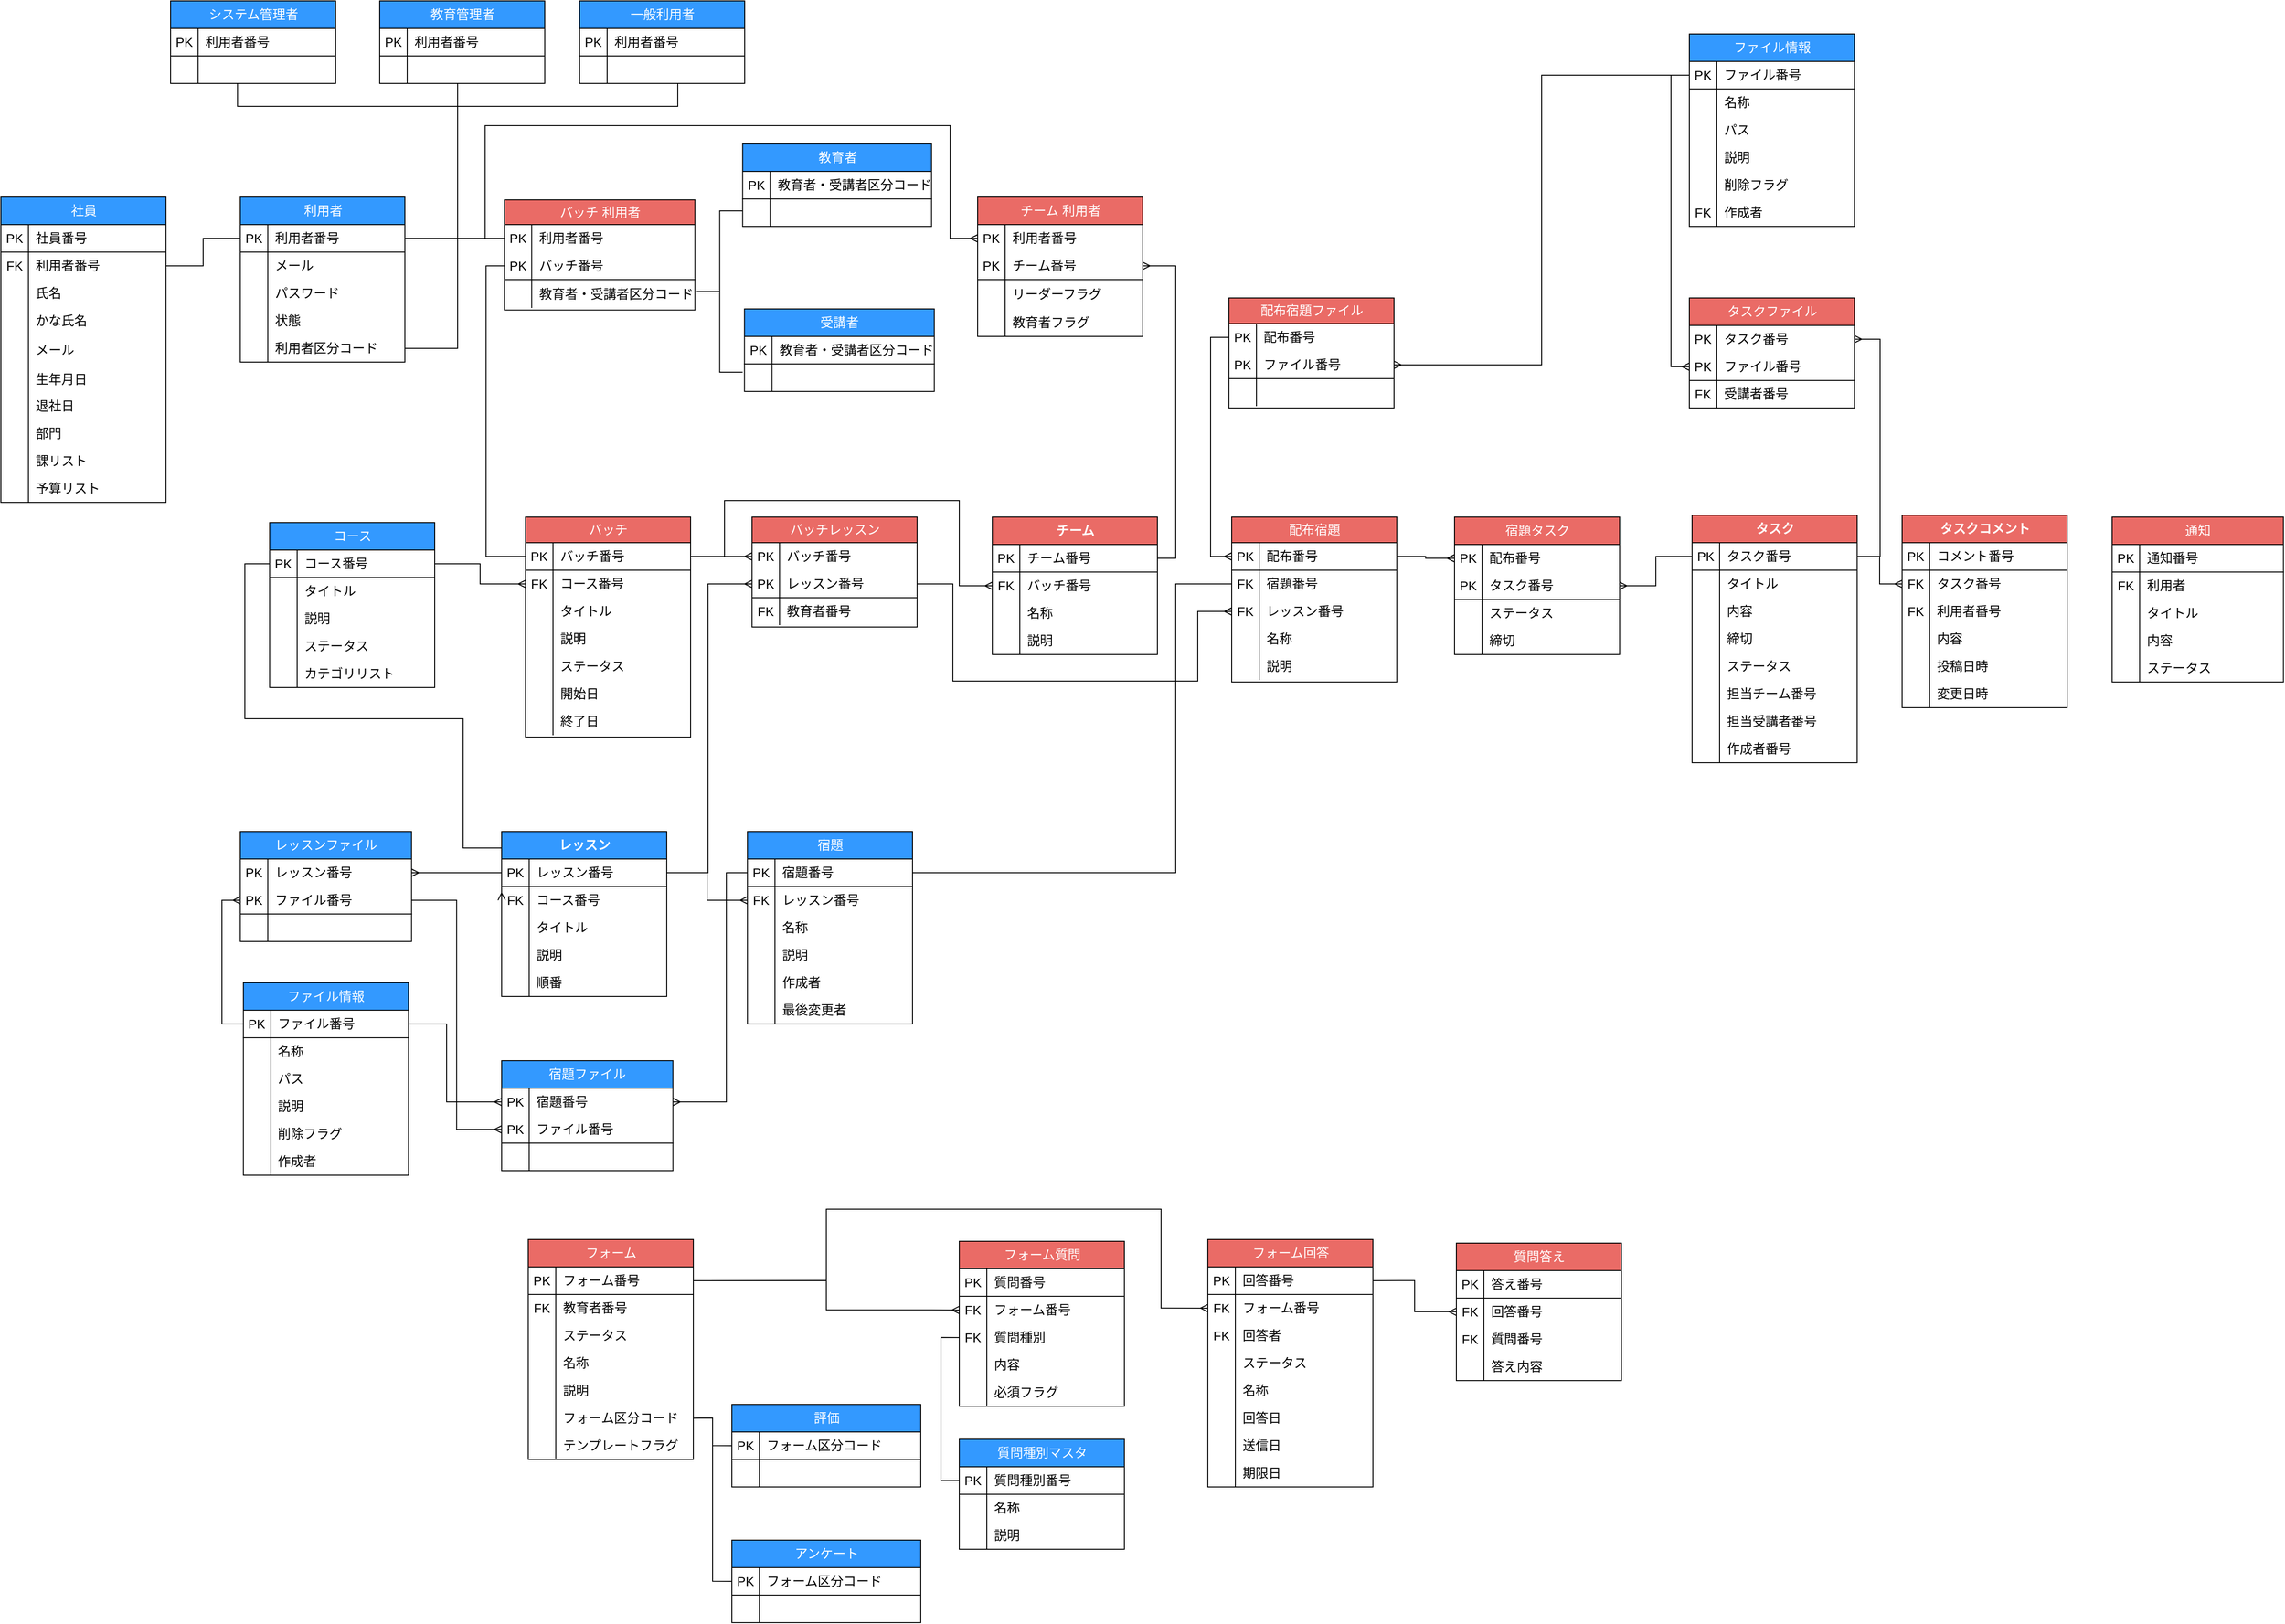 <mxfile version="22.1.4" type="github">
  <diagram name="Trang-1" id="X79Ox1DuiPso4oo0BL1V">
    <mxGraphModel dx="1578" dy="1000" grid="0" gridSize="10" guides="1" tooltips="1" connect="1" arrows="0" fold="1" page="1" pageScale="1" pageWidth="3300" pageHeight="2339" background="#FFFFFF" math="0" shadow="0">
      <root>
        <mxCell id="0" />
        <mxCell id="1" parent="0" />
        <mxCell id="NmTJ-leTnUmGJCFdobAK-91" value="&lt;font style=&quot;font-weight: normal; font-size: 14px;&quot; color=&quot;#ffffff&quot;&gt;利用者&lt;/font&gt;" style="shape=table;startSize=30;container=1;collapsible=1;childLayout=tableLayout;fixedRows=1;rowLines=0;fontStyle=1;align=center;resizeLast=1;html=1;strokeColor=#000000;fillColor=#3399FF;fontSize=14;" parent="1" vertex="1">
          <mxGeometry x="500" y="239" width="179.476" height="180" as="geometry">
            <mxRectangle x="500" y="237" width="65" height="30" as="alternateBounds" />
          </mxGeometry>
        </mxCell>
        <mxCell id="NmTJ-leTnUmGJCFdobAK-92" value="" style="shape=tableRow;horizontal=0;startSize=0;swimlaneHead=0;swimlaneBody=0;fillColor=none;collapsible=0;dropTarget=0;points=[[0,0.5],[1,0.5]];portConstraint=eastwest;top=0;left=0;right=0;bottom=1;strokeColor=#000000;fontColor=#000000;" parent="NmTJ-leTnUmGJCFdobAK-91" vertex="1">
          <mxGeometry y="30" width="179.476" height="30" as="geometry" />
        </mxCell>
        <mxCell id="NmTJ-leTnUmGJCFdobAK-93" value="&lt;font style=&quot;font-weight: normal; font-size: 14px;&quot;&gt;PK&lt;/font&gt;" style="shape=partialRectangle;connectable=0;fillColor=none;top=0;left=0;bottom=0;right=0;fontStyle=1;overflow=hidden;whiteSpace=wrap;html=1;fontColor=#000000;fontSize=14;" parent="NmTJ-leTnUmGJCFdobAK-92" vertex="1">
          <mxGeometry width="30" height="30" as="geometry">
            <mxRectangle width="30" height="30" as="alternateBounds" />
          </mxGeometry>
        </mxCell>
        <mxCell id="NmTJ-leTnUmGJCFdobAK-94" value="&lt;span style=&quot;font-weight: normal; font-size: 14px;&quot;&gt;利用者番号&lt;/span&gt;" style="shape=partialRectangle;connectable=0;fillColor=none;top=0;left=0;bottom=0;right=0;align=left;spacingLeft=6;fontStyle=1;overflow=hidden;whiteSpace=wrap;html=1;fontColor=#000000;fontSize=14;" parent="NmTJ-leTnUmGJCFdobAK-92" vertex="1">
          <mxGeometry x="30" width="149.476" height="30" as="geometry">
            <mxRectangle width="149.476" height="30" as="alternateBounds" />
          </mxGeometry>
        </mxCell>
        <mxCell id="NmTJ-leTnUmGJCFdobAK-95" value="" style="shape=tableRow;horizontal=0;startSize=0;swimlaneHead=0;swimlaneBody=0;fillColor=none;collapsible=0;dropTarget=0;points=[[0,0.5],[1,0.5]];portConstraint=eastwest;top=0;left=0;right=0;bottom=0;fontColor=#000000;" parent="NmTJ-leTnUmGJCFdobAK-91" vertex="1">
          <mxGeometry y="60" width="179.476" height="30" as="geometry" />
        </mxCell>
        <mxCell id="NmTJ-leTnUmGJCFdobAK-96" value="" style="shape=partialRectangle;connectable=0;fillColor=none;top=0;left=0;bottom=0;right=0;editable=1;overflow=hidden;whiteSpace=wrap;html=1;fontSize=14;" parent="NmTJ-leTnUmGJCFdobAK-95" vertex="1">
          <mxGeometry width="30" height="30" as="geometry">
            <mxRectangle width="30" height="30" as="alternateBounds" />
          </mxGeometry>
        </mxCell>
        <mxCell id="NmTJ-leTnUmGJCFdobAK-97" value="メール" style="shape=partialRectangle;connectable=0;fillColor=none;top=0;left=0;bottom=0;right=0;align=left;spacingLeft=6;overflow=hidden;whiteSpace=wrap;html=1;fontColor=#000000;fontSize=14;" parent="NmTJ-leTnUmGJCFdobAK-95" vertex="1">
          <mxGeometry x="30" width="149.476" height="30" as="geometry">
            <mxRectangle width="149.476" height="30" as="alternateBounds" />
          </mxGeometry>
        </mxCell>
        <mxCell id="F38k5SIjmAiFH-sjTczx-1" value="" style="shape=tableRow;horizontal=0;startSize=0;swimlaneHead=0;swimlaneBody=0;fillColor=none;collapsible=0;dropTarget=0;points=[[0,0.5],[1,0.5]];portConstraint=eastwest;top=0;left=0;right=0;bottom=0;fontColor=#000000;" parent="NmTJ-leTnUmGJCFdobAK-91" vertex="1">
          <mxGeometry y="90" width="179.476" height="30" as="geometry" />
        </mxCell>
        <mxCell id="F38k5SIjmAiFH-sjTczx-2" value="" style="shape=partialRectangle;connectable=0;fillColor=none;top=0;left=0;bottom=0;right=0;editable=1;overflow=hidden;whiteSpace=wrap;html=1;fontSize=14;" parent="F38k5SIjmAiFH-sjTczx-1" vertex="1">
          <mxGeometry width="30" height="30" as="geometry">
            <mxRectangle width="30" height="30" as="alternateBounds" />
          </mxGeometry>
        </mxCell>
        <mxCell id="F38k5SIjmAiFH-sjTczx-3" value="パスワード" style="shape=partialRectangle;connectable=0;fillColor=none;top=0;left=0;bottom=0;right=0;align=left;spacingLeft=6;overflow=hidden;whiteSpace=wrap;html=1;fontColor=#000000;fontSize=14;" parent="F38k5SIjmAiFH-sjTczx-1" vertex="1">
          <mxGeometry x="30" width="149.476" height="30" as="geometry">
            <mxRectangle width="149.476" height="30" as="alternateBounds" />
          </mxGeometry>
        </mxCell>
        <mxCell id="NmTJ-leTnUmGJCFdobAK-98" value="" style="shape=tableRow;horizontal=0;startSize=0;swimlaneHead=0;swimlaneBody=0;fillColor=none;collapsible=0;dropTarget=0;points=[[0,0.5],[1,0.5]];portConstraint=eastwest;top=0;left=0;right=0;bottom=0;fontColor=#000000;" parent="NmTJ-leTnUmGJCFdobAK-91" vertex="1">
          <mxGeometry y="120" width="179.476" height="30" as="geometry" />
        </mxCell>
        <mxCell id="NmTJ-leTnUmGJCFdobAK-99" value="" style="shape=partialRectangle;connectable=0;fillColor=none;top=0;left=0;bottom=0;right=0;editable=1;overflow=hidden;whiteSpace=wrap;html=1;fontSize=14;" parent="NmTJ-leTnUmGJCFdobAK-98" vertex="1">
          <mxGeometry width="30" height="30" as="geometry">
            <mxRectangle width="30" height="30" as="alternateBounds" />
          </mxGeometry>
        </mxCell>
        <mxCell id="NmTJ-leTnUmGJCFdobAK-100" value="状態" style="shape=partialRectangle;connectable=0;fillColor=none;top=0;left=0;bottom=0;right=0;align=left;spacingLeft=6;overflow=hidden;whiteSpace=wrap;html=1;fontColor=#000000;fontSize=14;" parent="NmTJ-leTnUmGJCFdobAK-98" vertex="1">
          <mxGeometry x="30" width="149.476" height="30" as="geometry">
            <mxRectangle width="149.476" height="30" as="alternateBounds" />
          </mxGeometry>
        </mxCell>
        <mxCell id="NmTJ-leTnUmGJCFdobAK-101" value="" style="shape=tableRow;horizontal=0;startSize=0;swimlaneHead=0;swimlaneBody=0;fillColor=none;collapsible=0;dropTarget=0;points=[[0,0.5],[1,0.5]];portConstraint=eastwest;top=0;left=0;right=0;bottom=0;fontColor=#000000;" parent="NmTJ-leTnUmGJCFdobAK-91" vertex="1">
          <mxGeometry y="150" width="179.476" height="30" as="geometry" />
        </mxCell>
        <mxCell id="NmTJ-leTnUmGJCFdobAK-102" value="" style="shape=partialRectangle;connectable=0;fillColor=none;top=0;left=0;bottom=0;right=0;editable=1;overflow=hidden;whiteSpace=wrap;html=1;fontSize=14;" parent="NmTJ-leTnUmGJCFdobAK-101" vertex="1">
          <mxGeometry width="30" height="30" as="geometry">
            <mxRectangle width="30" height="30" as="alternateBounds" />
          </mxGeometry>
        </mxCell>
        <mxCell id="NmTJ-leTnUmGJCFdobAK-103" value="利用者区分コード" style="shape=partialRectangle;connectable=0;fillColor=none;top=0;left=0;bottom=0;right=0;align=left;spacingLeft=6;overflow=hidden;whiteSpace=wrap;html=1;fontColor=#000000;fontSize=14;" parent="NmTJ-leTnUmGJCFdobAK-101" vertex="1">
          <mxGeometry x="30" width="149.476" height="30" as="geometry">
            <mxRectangle width="149.476" height="30" as="alternateBounds" />
          </mxGeometry>
        </mxCell>
        <mxCell id="NmTJ-leTnUmGJCFdobAK-104" value="&lt;font style=&quot;font-weight: normal; font-size: 14px; background-color: rgb(51, 153, 255);&quot;&gt;コース&lt;/font&gt;" style="shape=table;startSize=30;container=1;collapsible=1;childLayout=tableLayout;fixedRows=1;rowLines=0;fontStyle=1;align=center;resizeLast=1;html=1;strokeColor=#000000;fillColor=#3399FF;fontColor=#ffffff;fontSize=14;" parent="1" vertex="1">
          <mxGeometry x="532" y="594" width="180" height="180" as="geometry">
            <mxRectangle x="321" y="340" width="65" height="30" as="alternateBounds" />
          </mxGeometry>
        </mxCell>
        <mxCell id="NmTJ-leTnUmGJCFdobAK-105" value="" style="shape=tableRow;horizontal=0;startSize=0;swimlaneHead=0;swimlaneBody=0;fillColor=none;collapsible=0;dropTarget=0;points=[[0,0.5],[1,0.5]];portConstraint=eastwest;top=0;left=0;right=0;bottom=1;strokeColor=#000000;fontColor=#ffffff;" parent="NmTJ-leTnUmGJCFdobAK-104" vertex="1">
          <mxGeometry y="30" width="180" height="30" as="geometry" />
        </mxCell>
        <mxCell id="NmTJ-leTnUmGJCFdobAK-106" value="&lt;font style=&quot;font-size: 14px;&quot;&gt;PK&lt;/font&gt;" style="shape=partialRectangle;connectable=0;fillColor=none;top=0;left=0;bottom=0;right=0;fontStyle=0;overflow=hidden;whiteSpace=wrap;html=1;fontColor=#000000;fontSize=14;" parent="NmTJ-leTnUmGJCFdobAK-105" vertex="1">
          <mxGeometry width="30" height="30" as="geometry">
            <mxRectangle width="30" height="30" as="alternateBounds" />
          </mxGeometry>
        </mxCell>
        <mxCell id="NmTJ-leTnUmGJCFdobAK-107" value="&lt;span style=&quot;font-weight: normal; font-size: 14px;&quot;&gt;コース番号&lt;/span&gt;&lt;span data-lucid-content=&quot;{&amp;quot;t&amp;quot;:&amp;quot;コースID&amp;quot;,&amp;quot;m&amp;quot;:[{&amp;quot;s&amp;quot;:0,&amp;quot;n&amp;quot;:&amp;quot;c&amp;quot;,&amp;quot;v&amp;quot;:&amp;quot;#333333ff&amp;quot;,&amp;quot;e&amp;quot;:5},{&amp;quot;s&amp;quot;:0,&amp;quot;n&amp;quot;:&amp;quot;fc&amp;quot;,&amp;quot;v&amp;quot;:&amp;quot;Oblique&amp;quot;,&amp;quot;e&amp;quot;:5},{&amp;quot;s&amp;quot;:0,&amp;quot;n&amp;quot;:&amp;quot;fid&amp;quot;,&amp;quot;v&amp;quot;:8,&amp;quot;e&amp;quot;:5},{&amp;quot;s&amp;quot;:0,&amp;quot;n&amp;quot;:&amp;quot;i&amp;quot;,&amp;quot;v&amp;quot;:true,&amp;quot;e&amp;quot;:5}]}&quot; data-lucid-type=&quot;application/vnd.lucid.text&quot; style=&quot;font-size: 14px;&quot;&gt;&lt;/span&gt;" style="shape=partialRectangle;connectable=0;fillColor=none;top=0;left=0;bottom=0;right=0;align=left;spacingLeft=6;fontStyle=1;overflow=hidden;whiteSpace=wrap;html=1;fontColor=#000000;fontSize=14;" parent="NmTJ-leTnUmGJCFdobAK-105" vertex="1">
          <mxGeometry x="30" width="150" height="30" as="geometry">
            <mxRectangle width="150" height="30" as="alternateBounds" />
          </mxGeometry>
        </mxCell>
        <mxCell id="NmTJ-leTnUmGJCFdobAK-108" value="" style="shape=tableRow;horizontal=0;startSize=0;swimlaneHead=0;swimlaneBody=0;fillColor=none;collapsible=0;dropTarget=0;points=[[0,0.5],[1,0.5]];portConstraint=eastwest;top=0;left=0;right=0;bottom=0;" parent="NmTJ-leTnUmGJCFdobAK-104" vertex="1">
          <mxGeometry y="60" width="180" height="30" as="geometry" />
        </mxCell>
        <mxCell id="NmTJ-leTnUmGJCFdobAK-109" value="" style="shape=partialRectangle;connectable=0;fillColor=none;top=0;left=0;bottom=0;right=0;editable=1;overflow=hidden;whiteSpace=wrap;html=1;fontSize=14;" parent="NmTJ-leTnUmGJCFdobAK-108" vertex="1">
          <mxGeometry width="30" height="30" as="geometry">
            <mxRectangle width="30" height="30" as="alternateBounds" />
          </mxGeometry>
        </mxCell>
        <mxCell id="NmTJ-leTnUmGJCFdobAK-110" value="タイトル" style="shape=partialRectangle;connectable=0;fillColor=none;top=0;left=0;bottom=0;right=0;align=left;spacingLeft=6;overflow=hidden;whiteSpace=wrap;html=1;fontColor=#000000;fontSize=14;" parent="NmTJ-leTnUmGJCFdobAK-108" vertex="1">
          <mxGeometry x="30" width="150" height="30" as="geometry">
            <mxRectangle width="150" height="30" as="alternateBounds" />
          </mxGeometry>
        </mxCell>
        <mxCell id="NmTJ-leTnUmGJCFdobAK-111" value="" style="shape=tableRow;horizontal=0;startSize=0;swimlaneHead=0;swimlaneBody=0;fillColor=none;collapsible=0;dropTarget=0;points=[[0,0.5],[1,0.5]];portConstraint=eastwest;top=0;left=0;right=0;bottom=0;" parent="NmTJ-leTnUmGJCFdobAK-104" vertex="1">
          <mxGeometry y="90" width="180" height="30" as="geometry" />
        </mxCell>
        <mxCell id="NmTJ-leTnUmGJCFdobAK-112" value="" style="shape=partialRectangle;connectable=0;fillColor=none;top=0;left=0;bottom=0;right=0;editable=1;overflow=hidden;whiteSpace=wrap;html=1;fontSize=14;" parent="NmTJ-leTnUmGJCFdobAK-111" vertex="1">
          <mxGeometry width="30" height="30" as="geometry">
            <mxRectangle width="30" height="30" as="alternateBounds" />
          </mxGeometry>
        </mxCell>
        <mxCell id="NmTJ-leTnUmGJCFdobAK-113" value="説明" style="shape=partialRectangle;connectable=0;fillColor=none;top=0;left=0;bottom=0;right=0;align=left;spacingLeft=6;overflow=hidden;whiteSpace=wrap;html=1;fontColor=#000000;fontSize=14;" parent="NmTJ-leTnUmGJCFdobAK-111" vertex="1">
          <mxGeometry x="30" width="150" height="30" as="geometry">
            <mxRectangle width="150" height="30" as="alternateBounds" />
          </mxGeometry>
        </mxCell>
        <mxCell id="NmTJ-leTnUmGJCFdobAK-114" value="" style="shape=tableRow;horizontal=0;startSize=0;swimlaneHead=0;swimlaneBody=0;fillColor=none;collapsible=0;dropTarget=0;points=[[0,0.5],[1,0.5]];portConstraint=eastwest;top=0;left=0;right=0;bottom=0;" parent="NmTJ-leTnUmGJCFdobAK-104" vertex="1">
          <mxGeometry y="120" width="180" height="30" as="geometry" />
        </mxCell>
        <mxCell id="NmTJ-leTnUmGJCFdobAK-115" value="" style="shape=partialRectangle;connectable=0;fillColor=none;top=0;left=0;bottom=0;right=0;editable=1;overflow=hidden;whiteSpace=wrap;html=1;fontColor=#ffffff;fontSize=14;" parent="NmTJ-leTnUmGJCFdobAK-114" vertex="1">
          <mxGeometry width="30" height="30" as="geometry">
            <mxRectangle width="30" height="30" as="alternateBounds" />
          </mxGeometry>
        </mxCell>
        <mxCell id="NmTJ-leTnUmGJCFdobAK-116" value="ステータス" style="shape=partialRectangle;connectable=0;fillColor=none;top=0;left=0;bottom=0;right=0;align=left;spacingLeft=6;overflow=hidden;whiteSpace=wrap;html=1;fontColor=#000000;fontSize=14;" parent="NmTJ-leTnUmGJCFdobAK-114" vertex="1">
          <mxGeometry x="30" width="150" height="30" as="geometry">
            <mxRectangle width="150" height="30" as="alternateBounds" />
          </mxGeometry>
        </mxCell>
        <mxCell id="F38k5SIjmAiFH-sjTczx-131" value="" style="shape=tableRow;horizontal=0;startSize=0;swimlaneHead=0;swimlaneBody=0;fillColor=none;collapsible=0;dropTarget=0;points=[[0,0.5],[1,0.5]];portConstraint=eastwest;top=0;left=0;right=0;bottom=0;" parent="NmTJ-leTnUmGJCFdobAK-104" vertex="1">
          <mxGeometry y="150" width="180" height="30" as="geometry" />
        </mxCell>
        <mxCell id="F38k5SIjmAiFH-sjTczx-132" value="" style="shape=partialRectangle;connectable=0;fillColor=none;top=0;left=0;bottom=0;right=0;editable=1;overflow=hidden;whiteSpace=wrap;html=1;fontColor=#ffffff;fontSize=14;" parent="F38k5SIjmAiFH-sjTczx-131" vertex="1">
          <mxGeometry width="30" height="30" as="geometry">
            <mxRectangle width="30" height="30" as="alternateBounds" />
          </mxGeometry>
        </mxCell>
        <mxCell id="F38k5SIjmAiFH-sjTczx-133" value="カテゴリリスト" style="shape=partialRectangle;connectable=0;fillColor=none;top=0;left=0;bottom=0;right=0;align=left;spacingLeft=6;overflow=hidden;whiteSpace=wrap;html=1;fontColor=#000000;fontSize=14;" parent="F38k5SIjmAiFH-sjTczx-131" vertex="1">
          <mxGeometry x="30" width="150" height="30" as="geometry">
            <mxRectangle width="150" height="30" as="alternateBounds" />
          </mxGeometry>
        </mxCell>
        <mxCell id="NmTJ-leTnUmGJCFdobAK-117" value="&lt;font style=&quot;font-weight: normal; font-size: 14px;&quot; color=&quot;#ffffff&quot;&gt;バッチ&lt;/font&gt;" style="shape=table;startSize=28;container=1;collapsible=1;childLayout=tableLayout;fixedRows=1;rowLines=0;fontStyle=1;align=center;resizeLast=1;html=1;strokeColor=#000000;fillColor=#EA6B66;fontSize=14;" parent="1" vertex="1">
          <mxGeometry x="811" y="588" width="180" height="240" as="geometry">
            <mxRectangle x="321" y="340" width="65" height="30" as="alternateBounds" />
          </mxGeometry>
        </mxCell>
        <mxCell id="NmTJ-leTnUmGJCFdobAK-118" value="" style="shape=tableRow;horizontal=0;startSize=0;swimlaneHead=0;swimlaneBody=0;fillColor=none;collapsible=0;dropTarget=0;points=[[0,0.5],[1,0.5]];portConstraint=eastwest;top=0;left=0;right=0;bottom=1;strokeColor=#000000;fontColor=#ffffff;" parent="NmTJ-leTnUmGJCFdobAK-117" vertex="1">
          <mxGeometry y="28" width="180" height="30" as="geometry" />
        </mxCell>
        <mxCell id="NmTJ-leTnUmGJCFdobAK-119" value="&lt;font style=&quot;font-size: 14px;&quot;&gt;PK&lt;/font&gt;" style="shape=partialRectangle;connectable=0;fillColor=none;top=0;left=0;bottom=0;right=0;fontStyle=0;overflow=hidden;whiteSpace=wrap;html=1;fontColor=#000000;fontSize=14;" parent="NmTJ-leTnUmGJCFdobAK-118" vertex="1">
          <mxGeometry width="30" height="30" as="geometry">
            <mxRectangle width="30" height="30" as="alternateBounds" />
          </mxGeometry>
        </mxCell>
        <mxCell id="NmTJ-leTnUmGJCFdobAK-120" value="&lt;span style=&quot;font-weight: normal; font-size: 14px;&quot;&gt;バッチ番号&lt;/span&gt;&lt;span data-lucid-content=&quot;{&amp;quot;t&amp;quot;:&amp;quot;コースID&amp;quot;,&amp;quot;m&amp;quot;:[{&amp;quot;s&amp;quot;:0,&amp;quot;n&amp;quot;:&amp;quot;c&amp;quot;,&amp;quot;v&amp;quot;:&amp;quot;#333333ff&amp;quot;,&amp;quot;e&amp;quot;:5},{&amp;quot;s&amp;quot;:0,&amp;quot;n&amp;quot;:&amp;quot;fc&amp;quot;,&amp;quot;v&amp;quot;:&amp;quot;Oblique&amp;quot;,&amp;quot;e&amp;quot;:5},{&amp;quot;s&amp;quot;:0,&amp;quot;n&amp;quot;:&amp;quot;fid&amp;quot;,&amp;quot;v&amp;quot;:8,&amp;quot;e&amp;quot;:5},{&amp;quot;s&amp;quot;:0,&amp;quot;n&amp;quot;:&amp;quot;i&amp;quot;,&amp;quot;v&amp;quot;:true,&amp;quot;e&amp;quot;:5}]}&quot; data-lucid-type=&quot;application/vnd.lucid.text&quot; style=&quot;font-size: 14px;&quot;&gt;&lt;/span&gt;" style="shape=partialRectangle;connectable=0;fillColor=none;top=0;left=0;bottom=0;right=0;align=left;spacingLeft=6;fontStyle=1;overflow=hidden;whiteSpace=wrap;html=1;fontColor=#000000;fontSize=14;" parent="NmTJ-leTnUmGJCFdobAK-118" vertex="1">
          <mxGeometry x="30" width="150" height="30" as="geometry">
            <mxRectangle width="150" height="30" as="alternateBounds" />
          </mxGeometry>
        </mxCell>
        <mxCell id="NmTJ-leTnUmGJCFdobAK-121" value="" style="shape=tableRow;horizontal=0;startSize=0;swimlaneHead=0;swimlaneBody=0;fillColor=none;collapsible=0;dropTarget=0;points=[[0,0.5],[1,0.5]];portConstraint=eastwest;top=0;left=0;right=0;bottom=0;" parent="NmTJ-leTnUmGJCFdobAK-117" vertex="1">
          <mxGeometry y="58" width="180" height="30" as="geometry" />
        </mxCell>
        <mxCell id="NmTJ-leTnUmGJCFdobAK-122" value="FK" style="shape=partialRectangle;connectable=0;fillColor=none;top=0;left=0;bottom=0;right=0;editable=1;overflow=hidden;whiteSpace=wrap;html=1;fontSize=14;" parent="NmTJ-leTnUmGJCFdobAK-121" vertex="1">
          <mxGeometry width="30" height="30" as="geometry">
            <mxRectangle width="30" height="30" as="alternateBounds" />
          </mxGeometry>
        </mxCell>
        <mxCell id="NmTJ-leTnUmGJCFdobAK-123" value="コース番号" style="shape=partialRectangle;connectable=0;fillColor=none;top=0;left=0;bottom=0;right=0;align=left;spacingLeft=6;overflow=hidden;whiteSpace=wrap;html=1;fontColor=#000000;fontSize=14;" parent="NmTJ-leTnUmGJCFdobAK-121" vertex="1">
          <mxGeometry x="30" width="150" height="30" as="geometry">
            <mxRectangle width="150" height="30" as="alternateBounds" />
          </mxGeometry>
        </mxCell>
        <mxCell id="Ry9QWF9dIS9Fo0e99qNZ-1" value="" style="shape=tableRow;horizontal=0;startSize=0;swimlaneHead=0;swimlaneBody=0;fillColor=none;collapsible=0;dropTarget=0;points=[[0,0.5],[1,0.5]];portConstraint=eastwest;top=0;left=0;right=0;bottom=0;" parent="NmTJ-leTnUmGJCFdobAK-117" vertex="1">
          <mxGeometry y="88" width="180" height="30" as="geometry" />
        </mxCell>
        <mxCell id="Ry9QWF9dIS9Fo0e99qNZ-2" value="" style="shape=partialRectangle;connectable=0;fillColor=none;top=0;left=0;bottom=0;right=0;editable=1;overflow=hidden;whiteSpace=wrap;html=1;fontSize=14;" parent="Ry9QWF9dIS9Fo0e99qNZ-1" vertex="1">
          <mxGeometry width="30" height="30" as="geometry">
            <mxRectangle width="30" height="30" as="alternateBounds" />
          </mxGeometry>
        </mxCell>
        <mxCell id="Ry9QWF9dIS9Fo0e99qNZ-3" value="タイトル" style="shape=partialRectangle;connectable=0;fillColor=none;top=0;left=0;bottom=0;right=0;align=left;spacingLeft=6;overflow=hidden;whiteSpace=wrap;html=1;fontColor=#000000;fontSize=14;" parent="Ry9QWF9dIS9Fo0e99qNZ-1" vertex="1">
          <mxGeometry x="30" width="150" height="30" as="geometry">
            <mxRectangle width="150" height="30" as="alternateBounds" />
          </mxGeometry>
        </mxCell>
        <mxCell id="NmTJ-leTnUmGJCFdobAK-124" value="" style="shape=tableRow;horizontal=0;startSize=0;swimlaneHead=0;swimlaneBody=0;fillColor=none;collapsible=0;dropTarget=0;points=[[0,0.5],[1,0.5]];portConstraint=eastwest;top=0;left=0;right=0;bottom=0;" parent="NmTJ-leTnUmGJCFdobAK-117" vertex="1">
          <mxGeometry y="118" width="180" height="30" as="geometry" />
        </mxCell>
        <mxCell id="NmTJ-leTnUmGJCFdobAK-125" value="" style="shape=partialRectangle;connectable=0;fillColor=none;top=0;left=0;bottom=0;right=0;editable=1;overflow=hidden;whiteSpace=wrap;html=1;fontSize=14;" parent="NmTJ-leTnUmGJCFdobAK-124" vertex="1">
          <mxGeometry width="30" height="30" as="geometry">
            <mxRectangle width="30" height="30" as="alternateBounds" />
          </mxGeometry>
        </mxCell>
        <mxCell id="NmTJ-leTnUmGJCFdobAK-126" value="説明" style="shape=partialRectangle;connectable=0;fillColor=none;top=0;left=0;bottom=0;right=0;align=left;spacingLeft=6;overflow=hidden;whiteSpace=wrap;html=1;fontColor=#000000;fontSize=14;" parent="NmTJ-leTnUmGJCFdobAK-124" vertex="1">
          <mxGeometry x="30" width="150" height="30" as="geometry">
            <mxRectangle width="150" height="30" as="alternateBounds" />
          </mxGeometry>
        </mxCell>
        <mxCell id="NmTJ-leTnUmGJCFdobAK-127" value="" style="shape=tableRow;horizontal=0;startSize=0;swimlaneHead=0;swimlaneBody=0;fillColor=none;collapsible=0;dropTarget=0;points=[[0,0.5],[1,0.5]];portConstraint=eastwest;top=0;left=0;right=0;bottom=0;" parent="NmTJ-leTnUmGJCFdobAK-117" vertex="1">
          <mxGeometry y="148" width="180" height="30" as="geometry" />
        </mxCell>
        <mxCell id="NmTJ-leTnUmGJCFdobAK-128" value="" style="shape=partialRectangle;connectable=0;fillColor=none;top=0;left=0;bottom=0;right=0;editable=1;overflow=hidden;whiteSpace=wrap;html=1;fontColor=#ffffff;fontSize=14;" parent="NmTJ-leTnUmGJCFdobAK-127" vertex="1">
          <mxGeometry width="30" height="30" as="geometry">
            <mxRectangle width="30" height="30" as="alternateBounds" />
          </mxGeometry>
        </mxCell>
        <mxCell id="NmTJ-leTnUmGJCFdobAK-129" value="ステータス" style="shape=partialRectangle;connectable=0;fillColor=none;top=0;left=0;bottom=0;right=0;align=left;spacingLeft=6;overflow=hidden;whiteSpace=wrap;html=1;fontColor=#000000;fontSize=14;" parent="NmTJ-leTnUmGJCFdobAK-127" vertex="1">
          <mxGeometry x="30" width="150" height="30" as="geometry">
            <mxRectangle width="150" height="30" as="alternateBounds" />
          </mxGeometry>
        </mxCell>
        <mxCell id="NmTJ-leTnUmGJCFdobAK-156" style="shape=tableRow;horizontal=0;startSize=0;swimlaneHead=0;swimlaneBody=0;fillColor=none;collapsible=0;dropTarget=0;points=[[0,0.5],[1,0.5]];portConstraint=eastwest;top=0;left=0;right=0;bottom=0;" parent="NmTJ-leTnUmGJCFdobAK-117" vertex="1">
          <mxGeometry y="178" width="180" height="30" as="geometry" />
        </mxCell>
        <mxCell id="NmTJ-leTnUmGJCFdobAK-157" style="shape=partialRectangle;connectable=0;fillColor=none;top=0;left=0;bottom=0;right=0;editable=1;overflow=hidden;whiteSpace=wrap;html=1;fontColor=#ffffff;fontSize=14;" parent="NmTJ-leTnUmGJCFdobAK-156" vertex="1">
          <mxGeometry width="30" height="30" as="geometry">
            <mxRectangle width="30" height="30" as="alternateBounds" />
          </mxGeometry>
        </mxCell>
        <mxCell id="NmTJ-leTnUmGJCFdobAK-158" value="開始日" style="shape=partialRectangle;connectable=0;fillColor=none;top=0;left=0;bottom=0;right=0;align=left;spacingLeft=6;overflow=hidden;whiteSpace=wrap;html=1;fontColor=#000000;fontSize=14;" parent="NmTJ-leTnUmGJCFdobAK-156" vertex="1">
          <mxGeometry x="30" width="150" height="30" as="geometry">
            <mxRectangle width="150" height="30" as="alternateBounds" />
          </mxGeometry>
        </mxCell>
        <mxCell id="NmTJ-leTnUmGJCFdobAK-159" style="shape=tableRow;horizontal=0;startSize=0;swimlaneHead=0;swimlaneBody=0;fillColor=none;collapsible=0;dropTarget=0;points=[[0,0.5],[1,0.5]];portConstraint=eastwest;top=0;left=0;right=0;bottom=0;" parent="NmTJ-leTnUmGJCFdobAK-117" vertex="1">
          <mxGeometry y="208" width="180" height="30" as="geometry" />
        </mxCell>
        <mxCell id="NmTJ-leTnUmGJCFdobAK-160" style="shape=partialRectangle;connectable=0;fillColor=none;top=0;left=0;bottom=0;right=0;editable=1;overflow=hidden;whiteSpace=wrap;html=1;fontColor=#ffffff;fontSize=14;" parent="NmTJ-leTnUmGJCFdobAK-159" vertex="1">
          <mxGeometry width="30" height="30" as="geometry">
            <mxRectangle width="30" height="30" as="alternateBounds" />
          </mxGeometry>
        </mxCell>
        <mxCell id="NmTJ-leTnUmGJCFdobAK-161" value="終了日" style="shape=partialRectangle;connectable=0;fillColor=none;top=0;left=0;bottom=0;right=0;align=left;spacingLeft=6;overflow=hidden;whiteSpace=wrap;html=1;fontColor=#000000;fontSize=14;" parent="NmTJ-leTnUmGJCFdobAK-159" vertex="1">
          <mxGeometry x="30" width="150" height="30" as="geometry">
            <mxRectangle width="150" height="30" as="alternateBounds" />
          </mxGeometry>
        </mxCell>
        <mxCell id="NmTJ-leTnUmGJCFdobAK-130" value="&lt;font color=&quot;#ffffff&quot; style=&quot;font-size: 14px;&quot;&gt;チーム&lt;/font&gt;" style="shape=table;startSize=30;container=1;collapsible=1;childLayout=tableLayout;fixedRows=1;rowLines=0;fontStyle=1;align=center;resizeLast=1;html=1;strokeColor=#000000;fillColor=#EA6B66;fontSize=14;" parent="1" vertex="1">
          <mxGeometry x="1320" y="588" width="180" height="150" as="geometry">
            <mxRectangle x="321" y="340" width="65" height="30" as="alternateBounds" />
          </mxGeometry>
        </mxCell>
        <mxCell id="NmTJ-leTnUmGJCFdobAK-131" value="" style="shape=tableRow;horizontal=0;startSize=0;swimlaneHead=0;swimlaneBody=0;fillColor=none;collapsible=0;dropTarget=0;points=[[0,0.5],[1,0.5]];portConstraint=eastwest;top=0;left=0;right=0;bottom=1;strokeColor=#000000;fontColor=#ffffff;" parent="NmTJ-leTnUmGJCFdobAK-130" vertex="1">
          <mxGeometry y="30" width="180" height="30" as="geometry" />
        </mxCell>
        <mxCell id="NmTJ-leTnUmGJCFdobAK-132" value="&lt;font style=&quot;font-size: 14px;&quot;&gt;PK&lt;/font&gt;" style="shape=partialRectangle;connectable=0;fillColor=none;top=0;left=0;bottom=0;right=0;fontStyle=0;overflow=hidden;whiteSpace=wrap;html=1;fontColor=#000000;fontSize=14;" parent="NmTJ-leTnUmGJCFdobAK-131" vertex="1">
          <mxGeometry width="30" height="30" as="geometry">
            <mxRectangle width="30" height="30" as="alternateBounds" />
          </mxGeometry>
        </mxCell>
        <mxCell id="NmTJ-leTnUmGJCFdobAK-133" value="&lt;span style=&quot;font-weight: normal; font-size: 14px;&quot;&gt;チーム番号&lt;/span&gt;&lt;span data-lucid-content=&quot;{&amp;quot;t&amp;quot;:&amp;quot;コースID&amp;quot;,&amp;quot;m&amp;quot;:[{&amp;quot;s&amp;quot;:0,&amp;quot;n&amp;quot;:&amp;quot;c&amp;quot;,&amp;quot;v&amp;quot;:&amp;quot;#333333ff&amp;quot;,&amp;quot;e&amp;quot;:5},{&amp;quot;s&amp;quot;:0,&amp;quot;n&amp;quot;:&amp;quot;fc&amp;quot;,&amp;quot;v&amp;quot;:&amp;quot;Oblique&amp;quot;,&amp;quot;e&amp;quot;:5},{&amp;quot;s&amp;quot;:0,&amp;quot;n&amp;quot;:&amp;quot;fid&amp;quot;,&amp;quot;v&amp;quot;:8,&amp;quot;e&amp;quot;:5},{&amp;quot;s&amp;quot;:0,&amp;quot;n&amp;quot;:&amp;quot;i&amp;quot;,&amp;quot;v&amp;quot;:true,&amp;quot;e&amp;quot;:5}]}&quot; data-lucid-type=&quot;application/vnd.lucid.text&quot; style=&quot;font-size: 14px;&quot;&gt;&lt;/span&gt;" style="shape=partialRectangle;connectable=0;fillColor=none;top=0;left=0;bottom=0;right=0;align=left;spacingLeft=6;fontStyle=1;overflow=hidden;whiteSpace=wrap;html=1;fontColor=#000000;fontSize=14;" parent="NmTJ-leTnUmGJCFdobAK-131" vertex="1">
          <mxGeometry x="30" width="150" height="30" as="geometry">
            <mxRectangle width="150" height="30" as="alternateBounds" />
          </mxGeometry>
        </mxCell>
        <mxCell id="NmTJ-leTnUmGJCFdobAK-140" value="" style="shape=tableRow;horizontal=0;startSize=0;swimlaneHead=0;swimlaneBody=0;fillColor=none;collapsible=0;dropTarget=0;points=[[0,0.5],[1,0.5]];portConstraint=eastwest;top=0;left=0;right=0;bottom=0;" parent="NmTJ-leTnUmGJCFdobAK-130" vertex="1">
          <mxGeometry y="60" width="180" height="30" as="geometry" />
        </mxCell>
        <mxCell id="NmTJ-leTnUmGJCFdobAK-141" value="FK" style="shape=partialRectangle;connectable=0;fillColor=none;top=0;left=0;bottom=0;right=0;editable=1;overflow=hidden;whiteSpace=wrap;html=1;fontSize=14;" parent="NmTJ-leTnUmGJCFdobAK-140" vertex="1">
          <mxGeometry width="30" height="30" as="geometry">
            <mxRectangle width="30" height="30" as="alternateBounds" />
          </mxGeometry>
        </mxCell>
        <mxCell id="NmTJ-leTnUmGJCFdobAK-142" value="バッチ番号" style="shape=partialRectangle;connectable=0;fillColor=none;top=0;left=0;bottom=0;right=0;align=left;spacingLeft=6;overflow=hidden;whiteSpace=wrap;html=1;fontColor=#000000;fontSize=14;" parent="NmTJ-leTnUmGJCFdobAK-140" vertex="1">
          <mxGeometry x="30" width="150" height="30" as="geometry">
            <mxRectangle width="150" height="30" as="alternateBounds" />
          </mxGeometry>
        </mxCell>
        <mxCell id="NmTJ-leTnUmGJCFdobAK-134" value="" style="shape=tableRow;horizontal=0;startSize=0;swimlaneHead=0;swimlaneBody=0;fillColor=none;collapsible=0;dropTarget=0;points=[[0,0.5],[1,0.5]];portConstraint=eastwest;top=0;left=0;right=0;bottom=0;" parent="NmTJ-leTnUmGJCFdobAK-130" vertex="1">
          <mxGeometry y="90" width="180" height="30" as="geometry" />
        </mxCell>
        <mxCell id="NmTJ-leTnUmGJCFdobAK-135" value="" style="shape=partialRectangle;connectable=0;fillColor=none;top=0;left=0;bottom=0;right=0;editable=1;overflow=hidden;whiteSpace=wrap;html=1;fontSize=14;" parent="NmTJ-leTnUmGJCFdobAK-134" vertex="1">
          <mxGeometry width="30" height="30" as="geometry">
            <mxRectangle width="30" height="30" as="alternateBounds" />
          </mxGeometry>
        </mxCell>
        <mxCell id="NmTJ-leTnUmGJCFdobAK-136" value="名称" style="shape=partialRectangle;connectable=0;fillColor=none;top=0;left=0;bottom=0;right=0;align=left;spacingLeft=6;overflow=hidden;whiteSpace=wrap;html=1;fontColor=#000000;fontSize=14;" parent="NmTJ-leTnUmGJCFdobAK-134" vertex="1">
          <mxGeometry x="30" width="150" height="30" as="geometry">
            <mxRectangle width="150" height="30" as="alternateBounds" />
          </mxGeometry>
        </mxCell>
        <mxCell id="NmTJ-leTnUmGJCFdobAK-137" value="" style="shape=tableRow;horizontal=0;startSize=0;swimlaneHead=0;swimlaneBody=0;fillColor=none;collapsible=0;dropTarget=0;points=[[0,0.5],[1,0.5]];portConstraint=eastwest;top=0;left=0;right=0;bottom=0;" parent="NmTJ-leTnUmGJCFdobAK-130" vertex="1">
          <mxGeometry y="120" width="180" height="30" as="geometry" />
        </mxCell>
        <mxCell id="NmTJ-leTnUmGJCFdobAK-138" value="" style="shape=partialRectangle;connectable=0;fillColor=none;top=0;left=0;bottom=0;right=0;editable=1;overflow=hidden;whiteSpace=wrap;html=1;fontSize=14;" parent="NmTJ-leTnUmGJCFdobAK-137" vertex="1">
          <mxGeometry width="30" height="30" as="geometry">
            <mxRectangle width="30" height="30" as="alternateBounds" />
          </mxGeometry>
        </mxCell>
        <mxCell id="NmTJ-leTnUmGJCFdobAK-139" value="説明" style="shape=partialRectangle;connectable=0;fillColor=none;top=0;left=0;bottom=0;right=0;align=left;spacingLeft=6;overflow=hidden;whiteSpace=wrap;html=1;fontColor=#000000;fontSize=14;" parent="NmTJ-leTnUmGJCFdobAK-137" vertex="1">
          <mxGeometry x="30" width="150" height="30" as="geometry">
            <mxRectangle width="150" height="30" as="alternateBounds" />
          </mxGeometry>
        </mxCell>
        <mxCell id="NmTJ-leTnUmGJCFdobAK-143" value="&lt;font color=&quot;#ffffff&quot; style=&quot;font-size: 14px;&quot;&gt;タスク&lt;/font&gt;" style="shape=table;startSize=30;container=1;collapsible=1;childLayout=tableLayout;fixedRows=1;rowLines=0;fontStyle=1;align=center;resizeLast=1;html=1;strokeColor=#000000;fillColor=#EA6B66;fontSize=14;" parent="1" vertex="1">
          <mxGeometry x="2083" y="586" width="180" height="270" as="geometry">
            <mxRectangle x="321" y="340" width="65" height="30" as="alternateBounds" />
          </mxGeometry>
        </mxCell>
        <mxCell id="NmTJ-leTnUmGJCFdobAK-144" value="" style="shape=tableRow;horizontal=0;startSize=0;swimlaneHead=0;swimlaneBody=0;fillColor=none;collapsible=0;dropTarget=0;points=[[0,0.5],[1,0.5]];portConstraint=eastwest;top=0;left=0;right=0;bottom=1;strokeColor=#000000;fontColor=#ffffff;" parent="NmTJ-leTnUmGJCFdobAK-143" vertex="1">
          <mxGeometry y="30" width="180" height="30" as="geometry" />
        </mxCell>
        <mxCell id="NmTJ-leTnUmGJCFdobAK-145" value="&lt;font style=&quot;font-weight: normal; font-size: 14px;&quot;&gt;PK&lt;/font&gt;" style="shape=partialRectangle;connectable=0;fillColor=none;top=0;left=0;bottom=0;right=0;fontStyle=1;overflow=hidden;whiteSpace=wrap;html=1;fontColor=#000000;fontSize=14;" parent="NmTJ-leTnUmGJCFdobAK-144" vertex="1">
          <mxGeometry width="30" height="30" as="geometry">
            <mxRectangle width="30" height="30" as="alternateBounds" />
          </mxGeometry>
        </mxCell>
        <mxCell id="NmTJ-leTnUmGJCFdobAK-146" value="&lt;span style=&quot;font-weight: normal; font-size: 14px;&quot;&gt;タスク番号&lt;/span&gt;&lt;span data-lucid-content=&quot;{&amp;quot;t&amp;quot;:&amp;quot;コースID&amp;quot;,&amp;quot;m&amp;quot;:[{&amp;quot;s&amp;quot;:0,&amp;quot;n&amp;quot;:&amp;quot;c&amp;quot;,&amp;quot;v&amp;quot;:&amp;quot;#333333ff&amp;quot;,&amp;quot;e&amp;quot;:5},{&amp;quot;s&amp;quot;:0,&amp;quot;n&amp;quot;:&amp;quot;fc&amp;quot;,&amp;quot;v&amp;quot;:&amp;quot;Oblique&amp;quot;,&amp;quot;e&amp;quot;:5},{&amp;quot;s&amp;quot;:0,&amp;quot;n&amp;quot;:&amp;quot;fid&amp;quot;,&amp;quot;v&amp;quot;:8,&amp;quot;e&amp;quot;:5},{&amp;quot;s&amp;quot;:0,&amp;quot;n&amp;quot;:&amp;quot;i&amp;quot;,&amp;quot;v&amp;quot;:true,&amp;quot;e&amp;quot;:5}]}&quot; data-lucid-type=&quot;application/vnd.lucid.text&quot; style=&quot;font-size: 14px;&quot;&gt;&lt;/span&gt;" style="shape=partialRectangle;connectable=0;fillColor=none;top=0;left=0;bottom=0;right=0;align=left;spacingLeft=6;fontStyle=1;overflow=hidden;whiteSpace=wrap;html=1;fontColor=#000000;fontSize=14;" parent="NmTJ-leTnUmGJCFdobAK-144" vertex="1">
          <mxGeometry x="30" width="150" height="30" as="geometry">
            <mxRectangle width="150" height="30" as="alternateBounds" />
          </mxGeometry>
        </mxCell>
        <mxCell id="NmTJ-leTnUmGJCFdobAK-147" value="" style="shape=tableRow;horizontal=0;startSize=0;swimlaneHead=0;swimlaneBody=0;fillColor=none;collapsible=0;dropTarget=0;points=[[0,0.5],[1,0.5]];portConstraint=eastwest;top=0;left=0;right=0;bottom=0;" parent="NmTJ-leTnUmGJCFdobAK-143" vertex="1">
          <mxGeometry y="60" width="180" height="30" as="geometry" />
        </mxCell>
        <mxCell id="NmTJ-leTnUmGJCFdobAK-148" value="" style="shape=partialRectangle;connectable=0;fillColor=none;top=0;left=0;bottom=0;right=0;editable=1;overflow=hidden;whiteSpace=wrap;html=1;fontSize=14;" parent="NmTJ-leTnUmGJCFdobAK-147" vertex="1">
          <mxGeometry width="30" height="30" as="geometry">
            <mxRectangle width="30" height="30" as="alternateBounds" />
          </mxGeometry>
        </mxCell>
        <mxCell id="NmTJ-leTnUmGJCFdobAK-149" value="タイトル" style="shape=partialRectangle;connectable=0;fillColor=none;top=0;left=0;bottom=0;right=0;align=left;spacingLeft=6;overflow=hidden;whiteSpace=wrap;html=1;fontColor=#000000;fontSize=14;" parent="NmTJ-leTnUmGJCFdobAK-147" vertex="1">
          <mxGeometry x="30" width="150" height="30" as="geometry">
            <mxRectangle width="150" height="30" as="alternateBounds" />
          </mxGeometry>
        </mxCell>
        <mxCell id="NmTJ-leTnUmGJCFdobAK-150" value="" style="shape=tableRow;horizontal=0;startSize=0;swimlaneHead=0;swimlaneBody=0;fillColor=none;collapsible=0;dropTarget=0;points=[[0,0.5],[1,0.5]];portConstraint=eastwest;top=0;left=0;right=0;bottom=0;" parent="NmTJ-leTnUmGJCFdobAK-143" vertex="1">
          <mxGeometry y="90" width="180" height="30" as="geometry" />
        </mxCell>
        <mxCell id="NmTJ-leTnUmGJCFdobAK-151" value="" style="shape=partialRectangle;connectable=0;fillColor=none;top=0;left=0;bottom=0;right=0;editable=1;overflow=hidden;whiteSpace=wrap;html=1;fontSize=14;" parent="NmTJ-leTnUmGJCFdobAK-150" vertex="1">
          <mxGeometry width="30" height="30" as="geometry">
            <mxRectangle width="30" height="30" as="alternateBounds" />
          </mxGeometry>
        </mxCell>
        <mxCell id="NmTJ-leTnUmGJCFdobAK-152" value="内容" style="shape=partialRectangle;connectable=0;fillColor=none;top=0;left=0;bottom=0;right=0;align=left;spacingLeft=6;overflow=hidden;whiteSpace=wrap;html=1;fontColor=#000000;fontSize=14;" parent="NmTJ-leTnUmGJCFdobAK-150" vertex="1">
          <mxGeometry x="30" width="150" height="30" as="geometry">
            <mxRectangle width="150" height="30" as="alternateBounds" />
          </mxGeometry>
        </mxCell>
        <mxCell id="Ry9QWF9dIS9Fo0e99qNZ-89" value="" style="shape=tableRow;horizontal=0;startSize=0;swimlaneHead=0;swimlaneBody=0;fillColor=none;collapsible=0;dropTarget=0;points=[[0,0.5],[1,0.5]];portConstraint=eastwest;top=0;left=0;right=0;bottom=0;" parent="NmTJ-leTnUmGJCFdobAK-143" vertex="1">
          <mxGeometry y="120" width="180" height="30" as="geometry" />
        </mxCell>
        <mxCell id="Ry9QWF9dIS9Fo0e99qNZ-90" value="" style="shape=partialRectangle;connectable=0;fillColor=none;top=0;left=0;bottom=0;right=0;editable=1;overflow=hidden;whiteSpace=wrap;html=1;fontSize=14;" parent="Ry9QWF9dIS9Fo0e99qNZ-89" vertex="1">
          <mxGeometry width="30" height="30" as="geometry">
            <mxRectangle width="30" height="30" as="alternateBounds" />
          </mxGeometry>
        </mxCell>
        <mxCell id="Ry9QWF9dIS9Fo0e99qNZ-91" value="締切" style="shape=partialRectangle;connectable=0;fillColor=none;top=0;left=0;bottom=0;right=0;align=left;spacingLeft=6;overflow=hidden;whiteSpace=wrap;html=1;fontColor=#000000;fontSize=14;" parent="Ry9QWF9dIS9Fo0e99qNZ-89" vertex="1">
          <mxGeometry x="30" width="150" height="30" as="geometry">
            <mxRectangle width="150" height="30" as="alternateBounds" />
          </mxGeometry>
        </mxCell>
        <mxCell id="F38k5SIjmAiFH-sjTczx-4" value="" style="shape=tableRow;horizontal=0;startSize=0;swimlaneHead=0;swimlaneBody=0;fillColor=none;collapsible=0;dropTarget=0;points=[[0,0.5],[1,0.5]];portConstraint=eastwest;top=0;left=0;right=0;bottom=0;" parent="NmTJ-leTnUmGJCFdobAK-143" vertex="1">
          <mxGeometry y="150" width="180" height="30" as="geometry" />
        </mxCell>
        <mxCell id="F38k5SIjmAiFH-sjTczx-5" value="" style="shape=partialRectangle;connectable=0;fillColor=none;top=0;left=0;bottom=0;right=0;editable=1;overflow=hidden;whiteSpace=wrap;html=1;fontSize=14;" parent="F38k5SIjmAiFH-sjTczx-4" vertex="1">
          <mxGeometry width="30" height="30" as="geometry">
            <mxRectangle width="30" height="30" as="alternateBounds" />
          </mxGeometry>
        </mxCell>
        <mxCell id="F38k5SIjmAiFH-sjTczx-6" value="ステータス" style="shape=partialRectangle;connectable=0;fillColor=none;top=0;left=0;bottom=0;right=0;align=left;spacingLeft=6;overflow=hidden;whiteSpace=wrap;html=1;fontColor=#000000;fontSize=14;" parent="F38k5SIjmAiFH-sjTczx-4" vertex="1">
          <mxGeometry x="30" width="150" height="30" as="geometry">
            <mxRectangle width="150" height="30" as="alternateBounds" />
          </mxGeometry>
        </mxCell>
        <mxCell id="apmlqMC-f6GwQl_1q1T4-14" value="" style="shape=tableRow;horizontal=0;startSize=0;swimlaneHead=0;swimlaneBody=0;fillColor=none;collapsible=0;dropTarget=0;points=[[0,0.5],[1,0.5]];portConstraint=eastwest;top=0;left=0;right=0;bottom=0;" vertex="1" parent="NmTJ-leTnUmGJCFdobAK-143">
          <mxGeometry y="180" width="180" height="30" as="geometry" />
        </mxCell>
        <mxCell id="apmlqMC-f6GwQl_1q1T4-15" value="" style="shape=partialRectangle;connectable=0;fillColor=none;top=0;left=0;bottom=0;right=0;editable=1;overflow=hidden;whiteSpace=wrap;html=1;fontSize=14;" vertex="1" parent="apmlqMC-f6GwQl_1q1T4-14">
          <mxGeometry width="30" height="30" as="geometry">
            <mxRectangle width="30" height="30" as="alternateBounds" />
          </mxGeometry>
        </mxCell>
        <mxCell id="apmlqMC-f6GwQl_1q1T4-16" value="担当チーム番号" style="shape=partialRectangle;connectable=0;fillColor=none;top=0;left=0;bottom=0;right=0;align=left;spacingLeft=6;overflow=hidden;whiteSpace=wrap;html=1;fontColor=#000000;fontSize=14;" vertex="1" parent="apmlqMC-f6GwQl_1q1T4-14">
          <mxGeometry x="30" width="150" height="30" as="geometry">
            <mxRectangle width="150" height="30" as="alternateBounds" />
          </mxGeometry>
        </mxCell>
        <mxCell id="apmlqMC-f6GwQl_1q1T4-17" value="" style="shape=tableRow;horizontal=0;startSize=0;swimlaneHead=0;swimlaneBody=0;fillColor=none;collapsible=0;dropTarget=0;points=[[0,0.5],[1,0.5]];portConstraint=eastwest;top=0;left=0;right=0;bottom=0;" vertex="1" parent="NmTJ-leTnUmGJCFdobAK-143">
          <mxGeometry y="210" width="180" height="30" as="geometry" />
        </mxCell>
        <mxCell id="apmlqMC-f6GwQl_1q1T4-18" value="" style="shape=partialRectangle;connectable=0;fillColor=none;top=0;left=0;bottom=0;right=0;editable=1;overflow=hidden;whiteSpace=wrap;html=1;fontSize=14;" vertex="1" parent="apmlqMC-f6GwQl_1q1T4-17">
          <mxGeometry width="30" height="30" as="geometry">
            <mxRectangle width="30" height="30" as="alternateBounds" />
          </mxGeometry>
        </mxCell>
        <mxCell id="apmlqMC-f6GwQl_1q1T4-19" value="担当受講者番号" style="shape=partialRectangle;connectable=0;fillColor=none;top=0;left=0;bottom=0;right=0;align=left;spacingLeft=6;overflow=hidden;whiteSpace=wrap;html=1;fontColor=#000000;fontSize=14;" vertex="1" parent="apmlqMC-f6GwQl_1q1T4-17">
          <mxGeometry x="30" width="150" height="30" as="geometry">
            <mxRectangle width="150" height="30" as="alternateBounds" />
          </mxGeometry>
        </mxCell>
        <mxCell id="apmlqMC-f6GwQl_1q1T4-20" value="" style="shape=tableRow;horizontal=0;startSize=0;swimlaneHead=0;swimlaneBody=0;fillColor=none;collapsible=0;dropTarget=0;points=[[0,0.5],[1,0.5]];portConstraint=eastwest;top=0;left=0;right=0;bottom=0;" vertex="1" parent="NmTJ-leTnUmGJCFdobAK-143">
          <mxGeometry y="240" width="180" height="30" as="geometry" />
        </mxCell>
        <mxCell id="apmlqMC-f6GwQl_1q1T4-21" value="" style="shape=partialRectangle;connectable=0;fillColor=none;top=0;left=0;bottom=0;right=0;editable=1;overflow=hidden;whiteSpace=wrap;html=1;fontSize=14;" vertex="1" parent="apmlqMC-f6GwQl_1q1T4-20">
          <mxGeometry width="30" height="30" as="geometry">
            <mxRectangle width="30" height="30" as="alternateBounds" />
          </mxGeometry>
        </mxCell>
        <mxCell id="apmlqMC-f6GwQl_1q1T4-22" value="作成者番号" style="shape=partialRectangle;connectable=0;fillColor=none;top=0;left=0;bottom=0;right=0;align=left;spacingLeft=6;overflow=hidden;whiteSpace=wrap;html=1;fontColor=#000000;fontSize=14;" vertex="1" parent="apmlqMC-f6GwQl_1q1T4-20">
          <mxGeometry x="30" width="150" height="30" as="geometry">
            <mxRectangle width="150" height="30" as="alternateBounds" />
          </mxGeometry>
        </mxCell>
        <mxCell id="NmTJ-leTnUmGJCFdobAK-175" value="&lt;font style=&quot;font-weight: normal; font-size: 14px;&quot; color=&quot;#ffffff&quot;&gt;教育者&lt;/font&gt;" style="shape=table;startSize=30;container=1;collapsible=1;childLayout=tableLayout;fixedRows=1;rowLines=0;fontStyle=1;align=center;resizeLast=1;html=1;strokeColor=#000000;fillColor=#3399FF;fontSize=14;" parent="1" vertex="1">
          <mxGeometry x="1047.75" y="181" width="206" height="90" as="geometry">
            <mxRectangle x="321" y="340" width="65" height="30" as="alternateBounds" />
          </mxGeometry>
        </mxCell>
        <mxCell id="NmTJ-leTnUmGJCFdobAK-176" value="" style="shape=tableRow;horizontal=0;startSize=0;swimlaneHead=0;swimlaneBody=0;fillColor=none;collapsible=0;dropTarget=0;points=[[0,0.5],[1,0.5]];portConstraint=eastwest;top=0;left=0;right=0;bottom=1;strokeColor=#000000;fontColor=#ffffff;" parent="NmTJ-leTnUmGJCFdobAK-175" vertex="1">
          <mxGeometry y="30" width="206" height="30" as="geometry" />
        </mxCell>
        <mxCell id="NmTJ-leTnUmGJCFdobAK-177" value="&lt;font style=&quot;font-weight: normal; font-size: 14px;&quot;&gt;PK&lt;/font&gt;" style="shape=partialRectangle;connectable=0;fillColor=none;top=0;left=0;bottom=0;right=0;fontStyle=1;overflow=hidden;whiteSpace=wrap;html=1;fontColor=#000000;fontSize=14;" parent="NmTJ-leTnUmGJCFdobAK-176" vertex="1">
          <mxGeometry width="30" height="30" as="geometry">
            <mxRectangle width="30" height="30" as="alternateBounds" />
          </mxGeometry>
        </mxCell>
        <mxCell id="NmTJ-leTnUmGJCFdobAK-178" value="&lt;span style=&quot;font-weight: normal; font-size: 14px;&quot;&gt;教育者・受講者区分コード&lt;/span&gt;" style="shape=partialRectangle;connectable=0;fillColor=none;top=0;left=0;bottom=0;right=0;align=left;spacingLeft=6;fontStyle=1;overflow=hidden;whiteSpace=wrap;html=1;fontColor=#000000;fontSize=14;" parent="NmTJ-leTnUmGJCFdobAK-176" vertex="1">
          <mxGeometry x="30" width="176" height="30" as="geometry">
            <mxRectangle width="176" height="30" as="alternateBounds" />
          </mxGeometry>
        </mxCell>
        <mxCell id="NmTJ-leTnUmGJCFdobAK-179" value="" style="shape=tableRow;horizontal=0;startSize=0;swimlaneHead=0;swimlaneBody=0;fillColor=none;collapsible=0;dropTarget=0;points=[[0,0.5],[1,0.5]];portConstraint=eastwest;top=0;left=0;right=0;bottom=0;strokeColor=#000000;" parent="NmTJ-leTnUmGJCFdobAK-175" vertex="1">
          <mxGeometry y="60" width="206" height="30" as="geometry" />
        </mxCell>
        <mxCell id="NmTJ-leTnUmGJCFdobAK-180" value="&lt;font color=&quot;#ffffff&quot; style=&quot;font-size: 14px;&quot;&gt;FK&lt;/font&gt;" style="shape=partialRectangle;connectable=0;fillColor=none;top=0;left=0;bottom=0;right=0;editable=1;overflow=hidden;whiteSpace=wrap;html=1;fontColor=#000000;fontSize=14;" parent="NmTJ-leTnUmGJCFdobAK-179" vertex="1">
          <mxGeometry width="30" height="30" as="geometry">
            <mxRectangle width="30" height="30" as="alternateBounds" />
          </mxGeometry>
        </mxCell>
        <mxCell id="NmTJ-leTnUmGJCFdobAK-181" value="" style="shape=partialRectangle;connectable=0;fillColor=none;top=0;left=0;bottom=0;right=0;align=left;spacingLeft=6;overflow=hidden;whiteSpace=wrap;html=1;fontColor=#000000;fontSize=14;" parent="NmTJ-leTnUmGJCFdobAK-179" vertex="1">
          <mxGeometry x="30" width="176" height="30" as="geometry">
            <mxRectangle width="176" height="30" as="alternateBounds" />
          </mxGeometry>
        </mxCell>
        <mxCell id="NmTJ-leTnUmGJCFdobAK-188" value="&lt;font style=&quot;font-weight: normal; font-size: 14px;&quot; color=&quot;#ffffff&quot;&gt;システム管理者&lt;/font&gt;" style="shape=table;startSize=30;container=1;collapsible=1;childLayout=tableLayout;fixedRows=1;rowLines=0;fontStyle=1;align=center;resizeLast=1;html=1;strokeColor=#000000;fillColor=#3399FF;fontSize=14;" parent="1" vertex="1">
          <mxGeometry x="424" y="25" width="180" height="90" as="geometry">
            <mxRectangle x="321" y="340" width="65" height="30" as="alternateBounds" />
          </mxGeometry>
        </mxCell>
        <mxCell id="NmTJ-leTnUmGJCFdobAK-189" value="" style="shape=tableRow;horizontal=0;startSize=0;swimlaneHead=0;swimlaneBody=0;fillColor=none;collapsible=0;dropTarget=0;points=[[0,0.5],[1,0.5]];portConstraint=eastwest;top=0;left=0;right=0;bottom=1;strokeColor=#000000;fontColor=#ffffff;" parent="NmTJ-leTnUmGJCFdobAK-188" vertex="1">
          <mxGeometry y="30" width="180" height="30" as="geometry" />
        </mxCell>
        <mxCell id="NmTJ-leTnUmGJCFdobAK-190" value="&lt;font style=&quot;font-weight: normal; font-size: 14px;&quot;&gt;PK&lt;/font&gt;" style="shape=partialRectangle;connectable=0;fillColor=none;top=0;left=0;bottom=0;right=0;fontStyle=1;overflow=hidden;whiteSpace=wrap;html=1;fontColor=#000000;fontSize=14;" parent="NmTJ-leTnUmGJCFdobAK-189" vertex="1">
          <mxGeometry width="30" height="30" as="geometry">
            <mxRectangle width="30" height="30" as="alternateBounds" />
          </mxGeometry>
        </mxCell>
        <mxCell id="NmTJ-leTnUmGJCFdobAK-191" value="&lt;span style=&quot;font-weight: normal;&quot;&gt;&lt;font style=&quot;font-size: 14px;&quot;&gt;利用者番号&lt;/font&gt;&lt;/span&gt;" style="shape=partialRectangle;connectable=0;fillColor=none;top=0;left=0;bottom=0;right=0;align=left;spacingLeft=6;fontStyle=1;overflow=hidden;whiteSpace=wrap;html=1;fontColor=#000000;" parent="NmTJ-leTnUmGJCFdobAK-189" vertex="1">
          <mxGeometry x="30" width="150" height="30" as="geometry">
            <mxRectangle width="150" height="30" as="alternateBounds" />
          </mxGeometry>
        </mxCell>
        <mxCell id="NmTJ-leTnUmGJCFdobAK-192" value="" style="shape=tableRow;horizontal=0;startSize=0;swimlaneHead=0;swimlaneBody=0;fillColor=none;collapsible=0;dropTarget=0;points=[[0,0.5],[1,0.5]];portConstraint=eastwest;top=0;left=0;right=0;bottom=0;" parent="NmTJ-leTnUmGJCFdobAK-188" vertex="1">
          <mxGeometry y="60" width="180" height="30" as="geometry" />
        </mxCell>
        <mxCell id="NmTJ-leTnUmGJCFdobAK-193" value="&lt;font color=&quot;#ffffff&quot;&gt;FK&lt;/font&gt;" style="shape=partialRectangle;connectable=0;fillColor=none;top=0;left=0;bottom=0;right=0;editable=1;overflow=hidden;whiteSpace=wrap;html=1;fontColor=#000000;" parent="NmTJ-leTnUmGJCFdobAK-192" vertex="1">
          <mxGeometry width="30" height="30" as="geometry">
            <mxRectangle width="30" height="30" as="alternateBounds" />
          </mxGeometry>
        </mxCell>
        <mxCell id="NmTJ-leTnUmGJCFdobAK-194" value="" style="shape=partialRectangle;connectable=0;fillColor=none;top=0;left=0;bottom=0;right=0;align=left;spacingLeft=6;overflow=hidden;whiteSpace=wrap;html=1;fontColor=#000000;" parent="NmTJ-leTnUmGJCFdobAK-192" vertex="1">
          <mxGeometry x="30" width="150" height="30" as="geometry">
            <mxRectangle width="150" height="30" as="alternateBounds" />
          </mxGeometry>
        </mxCell>
        <mxCell id="NmTJ-leTnUmGJCFdobAK-201" value="&lt;font style=&quot;font-weight: normal; font-size: 14px;&quot; color=&quot;#ffffff&quot;&gt;一般利用者&lt;/font&gt;" style="shape=table;startSize=30;container=1;collapsible=1;childLayout=tableLayout;fixedRows=1;rowLines=0;fontStyle=1;align=center;resizeLast=1;html=1;strokeColor=#000000;fillColor=#3399FF;fontSize=14;" parent="1" vertex="1">
          <mxGeometry x="870" y="25" width="180" height="90" as="geometry">
            <mxRectangle x="321" y="340" width="65" height="30" as="alternateBounds" />
          </mxGeometry>
        </mxCell>
        <mxCell id="NmTJ-leTnUmGJCFdobAK-202" value="" style="shape=tableRow;horizontal=0;startSize=0;swimlaneHead=0;swimlaneBody=0;fillColor=none;collapsible=0;dropTarget=0;points=[[0,0.5],[1,0.5]];portConstraint=eastwest;top=0;left=0;right=0;bottom=1;strokeColor=#000000;fontColor=#ffffff;fontSize=14;" parent="NmTJ-leTnUmGJCFdobAK-201" vertex="1">
          <mxGeometry y="30" width="180" height="30" as="geometry" />
        </mxCell>
        <mxCell id="NmTJ-leTnUmGJCFdobAK-203" value="&lt;span style=&quot;font-weight: normal; font-size: 14px;&quot;&gt;PK&lt;/span&gt;" style="shape=partialRectangle;connectable=0;fillColor=none;top=0;left=0;bottom=0;right=0;fontStyle=1;overflow=hidden;whiteSpace=wrap;html=1;fontSize=14;" parent="NmTJ-leTnUmGJCFdobAK-202" vertex="1">
          <mxGeometry width="30" height="30" as="geometry">
            <mxRectangle width="30" height="30" as="alternateBounds" />
          </mxGeometry>
        </mxCell>
        <mxCell id="NmTJ-leTnUmGJCFdobAK-204" value="&lt;span style=&quot;font-weight: normal;&quot;&gt;&lt;font style=&quot;font-size: 14px;&quot;&gt;利用者番号&lt;/font&gt;&lt;/span&gt;" style="shape=partialRectangle;connectable=0;fillColor=none;top=0;left=0;bottom=0;right=0;align=left;spacingLeft=6;fontStyle=1;overflow=hidden;whiteSpace=wrap;html=1;fontColor=#000000;" parent="NmTJ-leTnUmGJCFdobAK-202" vertex="1">
          <mxGeometry x="30" width="150" height="30" as="geometry">
            <mxRectangle width="150" height="30" as="alternateBounds" />
          </mxGeometry>
        </mxCell>
        <mxCell id="NmTJ-leTnUmGJCFdobAK-205" value="" style="shape=tableRow;horizontal=0;startSize=0;swimlaneHead=0;swimlaneBody=0;fillColor=none;collapsible=0;dropTarget=0;points=[[0,0.5],[1,0.5]];portConstraint=eastwest;top=0;left=0;right=0;bottom=0;" parent="NmTJ-leTnUmGJCFdobAK-201" vertex="1">
          <mxGeometry y="60" width="180" height="30" as="geometry" />
        </mxCell>
        <mxCell id="NmTJ-leTnUmGJCFdobAK-206" value="&lt;font color=&quot;#ffffff&quot;&gt;FK&lt;/font&gt;" style="shape=partialRectangle;connectable=0;fillColor=none;top=0;left=0;bottom=0;right=0;editable=1;overflow=hidden;whiteSpace=wrap;html=1;fontColor=#000000;" parent="NmTJ-leTnUmGJCFdobAK-205" vertex="1">
          <mxGeometry width="30" height="30" as="geometry">
            <mxRectangle width="30" height="30" as="alternateBounds" />
          </mxGeometry>
        </mxCell>
        <mxCell id="NmTJ-leTnUmGJCFdobAK-207" value="" style="shape=partialRectangle;connectable=0;fillColor=none;top=0;left=0;bottom=0;right=0;align=left;spacingLeft=6;overflow=hidden;whiteSpace=wrap;html=1;fontColor=#000000;" parent="NmTJ-leTnUmGJCFdobAK-205" vertex="1">
          <mxGeometry x="30" width="150" height="30" as="geometry">
            <mxRectangle width="150" height="30" as="alternateBounds" />
          </mxGeometry>
        </mxCell>
        <mxCell id="a0gDjIXqnJxj3h8ELpi2-3" style="edgeStyle=orthogonalEdgeStyle;rounded=0;hachureGap=4;orthogonalLoop=1;jettySize=auto;html=1;exitX=1;exitY=0.5;exitDx=0;exitDy=0;entryX=-0.021;entryY=0.187;entryDx=0;entryDy=0;entryPerimeter=0;fontFamily=Architects Daughter;fontSource=https%3A%2F%2Ffonts.googleapis.com%2Fcss%3Ffamily%3DArchitects%2BDaughter;fontSize=16;strokeColor=#FFFFFF;strokeWidth=2;endArrow=ERone;endFill=0;startArrow=ERone;startFill=0;" parent="1" source="NmTJ-leTnUmGJCFdobAK-163" target="NmTJ-leTnUmGJCFdobAK-92" edge="1">
          <mxGeometry relative="1" as="geometry" />
        </mxCell>
        <mxCell id="a0gDjIXqnJxj3h8ELpi2-4" value="&lt;font style=&quot;font-weight: normal; font-size: 14px;&quot; color=&quot;#ffffff&quot;&gt;バッチ 利用者&lt;/font&gt;" style="shape=table;startSize=27;container=1;collapsible=1;childLayout=tableLayout;fixedRows=1;rowLines=0;fontStyle=1;align=center;resizeLast=1;html=1;strokeColor=#000000;fillColor=#EA6B66;fontSize=14;" parent="1" vertex="1">
          <mxGeometry x="788" y="242" width="207.75" height="120.25" as="geometry">
            <mxRectangle x="796" y="240" width="65" height="30" as="alternateBounds" />
          </mxGeometry>
        </mxCell>
        <mxCell id="a0gDjIXqnJxj3h8ELpi2-56" style="shape=tableRow;horizontal=0;startSize=0;swimlaneHead=0;swimlaneBody=0;fillColor=none;collapsible=0;dropTarget=0;points=[[0,0.5],[1,0.5]];portConstraint=eastwest;top=0;left=0;right=0;bottom=0;fontColor=#000000;" parent="a0gDjIXqnJxj3h8ELpi2-4" vertex="1">
          <mxGeometry y="27" width="207.75" height="30" as="geometry" />
        </mxCell>
        <mxCell id="a0gDjIXqnJxj3h8ELpi2-57" value="&lt;span style=&quot;font-weight: normal; font-size: 14px;&quot;&gt;PK&lt;/span&gt;" style="shape=partialRectangle;connectable=0;fillColor=none;top=0;left=0;bottom=0;right=0;editable=1;overflow=hidden;whiteSpace=wrap;html=1;fontColor=#000000;fontStyle=1;fontSize=14;" parent="a0gDjIXqnJxj3h8ELpi2-56" vertex="1">
          <mxGeometry width="29.75" height="30" as="geometry">
            <mxRectangle width="29.75" height="30" as="alternateBounds" />
          </mxGeometry>
        </mxCell>
        <mxCell id="a0gDjIXqnJxj3h8ELpi2-58" value="&lt;span style=&quot;font-weight: normal; font-size: 14px;&quot;&gt;利用者番号&lt;/span&gt;" style="shape=partialRectangle;connectable=0;fillColor=none;top=0;left=0;bottom=0;right=0;align=left;spacingLeft=6;overflow=hidden;whiteSpace=wrap;html=1;fontColor=#000000;fontStyle=1;fontSize=14;" parent="a0gDjIXqnJxj3h8ELpi2-56" vertex="1">
          <mxGeometry x="29.75" width="178" height="30" as="geometry">
            <mxRectangle width="178" height="30" as="alternateBounds" />
          </mxGeometry>
        </mxCell>
        <mxCell id="a0gDjIXqnJxj3h8ELpi2-32" value="" style="shape=tableRow;horizontal=0;startSize=0;swimlaneHead=0;swimlaneBody=0;fillColor=none;collapsible=0;dropTarget=0;points=[[0,0.5],[1,0.5]];portConstraint=eastwest;top=0;left=0;right=0;bottom=1;strokeColor=inherit;fontColor=#000000;" parent="a0gDjIXqnJxj3h8ELpi2-4" vertex="1">
          <mxGeometry y="57" width="207.75" height="30" as="geometry" />
        </mxCell>
        <mxCell id="a0gDjIXqnJxj3h8ELpi2-33" value="&lt;span style=&quot;font-weight: normal; font-size: 14px;&quot;&gt;PK&lt;/span&gt;" style="shape=partialRectangle;connectable=0;fillColor=none;top=0;left=0;bottom=0;right=0;fontStyle=1;overflow=hidden;whiteSpace=wrap;html=1;fontColor=#000000;fontSize=14;" parent="a0gDjIXqnJxj3h8ELpi2-32" vertex="1">
          <mxGeometry width="29.75" height="30" as="geometry">
            <mxRectangle width="29.75" height="30" as="alternateBounds" />
          </mxGeometry>
        </mxCell>
        <mxCell id="a0gDjIXqnJxj3h8ELpi2-34" value="&lt;span style=&quot;font-weight: normal; font-size: 14px;&quot;&gt;バッチ番号&lt;/span&gt;" style="shape=partialRectangle;connectable=0;fillColor=none;top=0;left=0;bottom=0;right=0;align=left;spacingLeft=6;fontStyle=1;overflow=hidden;whiteSpace=wrap;html=1;fontColor=#000000;fontSize=14;" parent="a0gDjIXqnJxj3h8ELpi2-32" vertex="1">
          <mxGeometry x="29.75" width="178" height="30" as="geometry">
            <mxRectangle width="178" height="30" as="alternateBounds" />
          </mxGeometry>
        </mxCell>
        <mxCell id="a0gDjIXqnJxj3h8ELpi2-47" style="shape=tableRow;horizontal=0;startSize=0;swimlaneHead=0;swimlaneBody=0;fillColor=none;collapsible=0;dropTarget=0;points=[[0,0.5],[1,0.5]];portConstraint=eastwest;top=0;left=0;right=0;bottom=0;fontColor=#000000;" parent="a0gDjIXqnJxj3h8ELpi2-4" vertex="1">
          <mxGeometry y="87" width="207.75" height="31" as="geometry" />
        </mxCell>
        <mxCell id="a0gDjIXqnJxj3h8ELpi2-48" value="FK" style="shape=partialRectangle;connectable=0;fillColor=none;top=0;left=0;bottom=0;right=0;editable=1;overflow=hidden;whiteSpace=wrap;html=1;fontColor=#ffffff;fontSize=14;" parent="a0gDjIXqnJxj3h8ELpi2-47" vertex="1">
          <mxGeometry width="29.75" height="31" as="geometry">
            <mxRectangle width="29.75" height="31" as="alternateBounds" />
          </mxGeometry>
        </mxCell>
        <mxCell id="a0gDjIXqnJxj3h8ELpi2-49" value="教育者・受講者区分コード" style="shape=partialRectangle;connectable=0;fillColor=none;top=0;left=0;bottom=0;right=0;align=left;spacingLeft=6;overflow=hidden;whiteSpace=wrap;html=1;fontColor=#000000;fontSize=14;" parent="a0gDjIXqnJxj3h8ELpi2-47" vertex="1">
          <mxGeometry x="29.75" width="178" height="31" as="geometry">
            <mxRectangle width="178" height="31" as="alternateBounds" />
          </mxGeometry>
        </mxCell>
        <mxCell id="NmTJ-leTnUmGJCFdobAK-162" value="&lt;font style=&quot;font-weight: normal; font-size: 14px;&quot; color=&quot;#ffffff&quot;&gt;社員&lt;br&gt;&lt;/font&gt;" style="shape=table;startSize=30;container=1;collapsible=1;childLayout=tableLayout;fixedRows=1;rowLines=0;fontStyle=1;align=center;resizeLast=1;html=1;strokeColor=#000000;fillColor=#3399FF;fontColor=#000000;fontSize=14;" parent="1" vertex="1">
          <mxGeometry x="239" y="239" width="180" height="333" as="geometry">
            <mxRectangle x="321" y="340" width="65" height="30" as="alternateBounds" />
          </mxGeometry>
        </mxCell>
        <mxCell id="NmTJ-leTnUmGJCFdobAK-163" value="" style="shape=tableRow;horizontal=0;startSize=0;swimlaneHead=0;swimlaneBody=0;fillColor=none;collapsible=0;dropTarget=0;points=[[0,0.5],[1,0.5]];portConstraint=eastwest;top=0;left=0;right=0;bottom=1;strokeColor=#000000;fontColor=#ffffff;fontSize=14;" parent="NmTJ-leTnUmGJCFdobAK-162" vertex="1">
          <mxGeometry y="30" width="180" height="30" as="geometry" />
        </mxCell>
        <mxCell id="NmTJ-leTnUmGJCFdobAK-164" value="&lt;font style=&quot;font-weight: normal; font-size: 14px;&quot;&gt;PK&lt;/font&gt;" style="shape=partialRectangle;connectable=0;fillColor=none;top=0;left=0;bottom=0;right=0;fontStyle=1;overflow=hidden;whiteSpace=wrap;html=1;fontColor=#000000;" parent="NmTJ-leTnUmGJCFdobAK-163" vertex="1">
          <mxGeometry width="30" height="30" as="geometry">
            <mxRectangle width="30" height="30" as="alternateBounds" />
          </mxGeometry>
        </mxCell>
        <mxCell id="NmTJ-leTnUmGJCFdobAK-165" value="&lt;span style=&quot;font-weight: normal; font-size: 14px;&quot;&gt;社員番号&lt;/span&gt;" style="shape=partialRectangle;connectable=0;fillColor=none;top=0;left=0;bottom=0;right=0;align=left;spacingLeft=6;fontStyle=1;overflow=hidden;whiteSpace=wrap;html=1;fontColor=#000000;fontSize=14;" parent="NmTJ-leTnUmGJCFdobAK-163" vertex="1">
          <mxGeometry x="30" width="150" height="30" as="geometry">
            <mxRectangle width="150" height="30" as="alternateBounds" />
          </mxGeometry>
        </mxCell>
        <mxCell id="NmTJ-leTnUmGJCFdobAK-166" value="" style="shape=tableRow;horizontal=0;startSize=0;swimlaneHead=0;swimlaneBody=0;fillColor=none;collapsible=0;dropTarget=0;points=[[0,0.5],[1,0.5]];portConstraint=eastwest;top=0;left=0;right=0;bottom=0;" parent="NmTJ-leTnUmGJCFdobAK-162" vertex="1">
          <mxGeometry y="60" width="180" height="30" as="geometry" />
        </mxCell>
        <mxCell id="NmTJ-leTnUmGJCFdobAK-167" value="FK" style="shape=partialRectangle;connectable=0;fillColor=none;top=0;left=0;bottom=0;right=0;editable=1;overflow=hidden;whiteSpace=wrap;html=1;fontColor=#000000;fontSize=14;" parent="NmTJ-leTnUmGJCFdobAK-166" vertex="1">
          <mxGeometry width="30" height="30" as="geometry">
            <mxRectangle width="30" height="30" as="alternateBounds" />
          </mxGeometry>
        </mxCell>
        <mxCell id="NmTJ-leTnUmGJCFdobAK-168" value="利用者番号" style="shape=partialRectangle;connectable=0;fillColor=none;top=0;left=0;bottom=0;right=0;align=left;spacingLeft=6;overflow=hidden;whiteSpace=wrap;html=1;fontColor=#000000;fontSize=14;" parent="NmTJ-leTnUmGJCFdobAK-166" vertex="1">
          <mxGeometry x="30" width="150" height="30" as="geometry">
            <mxRectangle width="150" height="30" as="alternateBounds" />
          </mxGeometry>
        </mxCell>
        <mxCell id="NmTJ-leTnUmGJCFdobAK-169" value="" style="shape=tableRow;horizontal=0;startSize=0;swimlaneHead=0;swimlaneBody=0;fillColor=none;collapsible=0;dropTarget=0;points=[[0,0.5],[1,0.5]];portConstraint=eastwest;top=0;left=0;right=0;bottom=0;" parent="NmTJ-leTnUmGJCFdobAK-162" vertex="1">
          <mxGeometry y="90" width="180" height="30" as="geometry" />
        </mxCell>
        <mxCell id="NmTJ-leTnUmGJCFdobAK-170" value="" style="shape=partialRectangle;connectable=0;fillColor=none;top=0;left=0;bottom=0;right=0;editable=1;overflow=hidden;whiteSpace=wrap;html=1;fontSize=14;" parent="NmTJ-leTnUmGJCFdobAK-169" vertex="1">
          <mxGeometry width="30" height="30" as="geometry">
            <mxRectangle width="30" height="30" as="alternateBounds" />
          </mxGeometry>
        </mxCell>
        <mxCell id="NmTJ-leTnUmGJCFdobAK-171" value="氏名" style="shape=partialRectangle;connectable=0;fillColor=none;top=0;left=0;bottom=0;right=0;align=left;spacingLeft=6;overflow=hidden;whiteSpace=wrap;html=1;fontColor=#000000;fontSize=14;" parent="NmTJ-leTnUmGJCFdobAK-169" vertex="1">
          <mxGeometry x="30" width="150" height="30" as="geometry">
            <mxRectangle width="150" height="30" as="alternateBounds" />
          </mxGeometry>
        </mxCell>
        <mxCell id="NmTJ-leTnUmGJCFdobAK-172" value="" style="shape=tableRow;horizontal=0;startSize=0;swimlaneHead=0;swimlaneBody=0;fillColor=none;collapsible=0;dropTarget=0;points=[[0,0.5],[1,0.5]];portConstraint=eastwest;top=0;left=0;right=0;bottom=0;" parent="NmTJ-leTnUmGJCFdobAK-162" vertex="1">
          <mxGeometry y="120" width="180" height="30" as="geometry" />
        </mxCell>
        <mxCell id="NmTJ-leTnUmGJCFdobAK-173" value="" style="shape=partialRectangle;connectable=0;fillColor=none;top=0;left=0;bottom=0;right=0;editable=1;overflow=hidden;whiteSpace=wrap;html=1;fontSize=14;" parent="NmTJ-leTnUmGJCFdobAK-172" vertex="1">
          <mxGeometry width="30" height="30" as="geometry">
            <mxRectangle width="30" height="30" as="alternateBounds" />
          </mxGeometry>
        </mxCell>
        <mxCell id="NmTJ-leTnUmGJCFdobAK-174" value="かな氏名" style="shape=partialRectangle;connectable=0;fillColor=none;top=0;left=0;bottom=0;right=0;align=left;spacingLeft=6;overflow=hidden;whiteSpace=wrap;html=1;fontColor=#000000;fontSize=14;" parent="NmTJ-leTnUmGJCFdobAK-172" vertex="1">
          <mxGeometry x="30" width="150" height="30" as="geometry">
            <mxRectangle width="150" height="30" as="alternateBounds" />
          </mxGeometry>
        </mxCell>
        <mxCell id="UkQuIpmFcg4H_jtEZm5_-1" value="" style="shape=tableRow;horizontal=0;startSize=0;swimlaneHead=0;swimlaneBody=0;fillColor=none;collapsible=0;dropTarget=0;points=[[0,0.5],[1,0.5]];portConstraint=eastwest;top=0;left=0;right=0;bottom=0;" parent="NmTJ-leTnUmGJCFdobAK-162" vertex="1">
          <mxGeometry y="150" width="180" height="34" as="geometry" />
        </mxCell>
        <mxCell id="UkQuIpmFcg4H_jtEZm5_-2" value="" style="shape=partialRectangle;connectable=0;fillColor=none;top=0;left=0;bottom=0;right=0;editable=1;overflow=hidden;whiteSpace=wrap;html=1;fontSize=14;" parent="UkQuIpmFcg4H_jtEZm5_-1" vertex="1">
          <mxGeometry width="30" height="34" as="geometry">
            <mxRectangle width="30" height="34" as="alternateBounds" />
          </mxGeometry>
        </mxCell>
        <mxCell id="UkQuIpmFcg4H_jtEZm5_-3" value="メール" style="shape=partialRectangle;connectable=0;fillColor=none;top=0;left=0;bottom=0;right=0;align=left;spacingLeft=6;overflow=hidden;whiteSpace=wrap;html=1;fontColor=#000000;fontSize=14;" parent="UkQuIpmFcg4H_jtEZm5_-1" vertex="1">
          <mxGeometry x="30" width="150" height="34" as="geometry">
            <mxRectangle width="150" height="34" as="alternateBounds" />
          </mxGeometry>
        </mxCell>
        <mxCell id="UkQuIpmFcg4H_jtEZm5_-4" value="" style="shape=tableRow;horizontal=0;startSize=0;swimlaneHead=0;swimlaneBody=0;fillColor=none;collapsible=0;dropTarget=0;points=[[0,0.5],[1,0.5]];portConstraint=eastwest;top=0;left=0;right=0;bottom=0;" parent="NmTJ-leTnUmGJCFdobAK-162" vertex="1">
          <mxGeometry y="184" width="180" height="29" as="geometry" />
        </mxCell>
        <mxCell id="UkQuIpmFcg4H_jtEZm5_-5" value="" style="shape=partialRectangle;connectable=0;fillColor=none;top=0;left=0;bottom=0;right=0;editable=1;overflow=hidden;whiteSpace=wrap;html=1;fontSize=14;" parent="UkQuIpmFcg4H_jtEZm5_-4" vertex="1">
          <mxGeometry width="30" height="29" as="geometry">
            <mxRectangle width="30" height="29" as="alternateBounds" />
          </mxGeometry>
        </mxCell>
        <mxCell id="UkQuIpmFcg4H_jtEZm5_-6" value="生年月日" style="shape=partialRectangle;connectable=0;fillColor=none;top=0;left=0;bottom=0;right=0;align=left;spacingLeft=6;overflow=hidden;whiteSpace=wrap;html=1;fontColor=#000000;fontSize=14;" parent="UkQuIpmFcg4H_jtEZm5_-4" vertex="1">
          <mxGeometry x="30" width="150" height="29" as="geometry">
            <mxRectangle width="150" height="29" as="alternateBounds" />
          </mxGeometry>
        </mxCell>
        <mxCell id="UkQuIpmFcg4H_jtEZm5_-7" value="" style="shape=tableRow;horizontal=0;startSize=0;swimlaneHead=0;swimlaneBody=0;fillColor=none;collapsible=0;dropTarget=0;points=[[0,0.5],[1,0.5]];portConstraint=eastwest;top=0;left=0;right=0;bottom=0;" parent="NmTJ-leTnUmGJCFdobAK-162" vertex="1">
          <mxGeometry y="213" width="180" height="30" as="geometry" />
        </mxCell>
        <mxCell id="UkQuIpmFcg4H_jtEZm5_-8" value="" style="shape=partialRectangle;connectable=0;fillColor=none;top=0;left=0;bottom=0;right=0;editable=1;overflow=hidden;whiteSpace=wrap;html=1;fontSize=14;" parent="UkQuIpmFcg4H_jtEZm5_-7" vertex="1">
          <mxGeometry width="30" height="30" as="geometry">
            <mxRectangle width="30" height="30" as="alternateBounds" />
          </mxGeometry>
        </mxCell>
        <mxCell id="UkQuIpmFcg4H_jtEZm5_-9" value="退社日" style="shape=partialRectangle;connectable=0;fillColor=none;top=0;left=0;bottom=0;right=0;align=left;spacingLeft=6;overflow=hidden;whiteSpace=wrap;html=1;fontColor=#000000;fontSize=14;" parent="UkQuIpmFcg4H_jtEZm5_-7" vertex="1">
          <mxGeometry x="30" width="150" height="30" as="geometry">
            <mxRectangle width="150" height="30" as="alternateBounds" />
          </mxGeometry>
        </mxCell>
        <mxCell id="UkQuIpmFcg4H_jtEZm5_-10" value="" style="shape=tableRow;horizontal=0;startSize=0;swimlaneHead=0;swimlaneBody=0;fillColor=none;collapsible=0;dropTarget=0;points=[[0,0.5],[1,0.5]];portConstraint=eastwest;top=0;left=0;right=0;bottom=0;" parent="NmTJ-leTnUmGJCFdobAK-162" vertex="1">
          <mxGeometry y="243" width="180" height="30" as="geometry" />
        </mxCell>
        <mxCell id="UkQuIpmFcg4H_jtEZm5_-11" value="" style="shape=partialRectangle;connectable=0;fillColor=none;top=0;left=0;bottom=0;right=0;editable=1;overflow=hidden;whiteSpace=wrap;html=1;fontSize=14;" parent="UkQuIpmFcg4H_jtEZm5_-10" vertex="1">
          <mxGeometry width="30" height="30" as="geometry">
            <mxRectangle width="30" height="30" as="alternateBounds" />
          </mxGeometry>
        </mxCell>
        <mxCell id="UkQuIpmFcg4H_jtEZm5_-12" value="部門" style="shape=partialRectangle;connectable=0;fillColor=none;top=0;left=0;bottom=0;right=0;align=left;spacingLeft=6;overflow=hidden;whiteSpace=wrap;html=1;fontColor=#000000;fontSize=14;" parent="UkQuIpmFcg4H_jtEZm5_-10" vertex="1">
          <mxGeometry x="30" width="150" height="30" as="geometry">
            <mxRectangle width="150" height="30" as="alternateBounds" />
          </mxGeometry>
        </mxCell>
        <mxCell id="apmlqMC-f6GwQl_1q1T4-1" value="" style="shape=tableRow;horizontal=0;startSize=0;swimlaneHead=0;swimlaneBody=0;fillColor=none;collapsible=0;dropTarget=0;points=[[0,0.5],[1,0.5]];portConstraint=eastwest;top=0;left=0;right=0;bottom=0;" vertex="1" parent="NmTJ-leTnUmGJCFdobAK-162">
          <mxGeometry y="273" width="180" height="30" as="geometry" />
        </mxCell>
        <mxCell id="apmlqMC-f6GwQl_1q1T4-2" value="" style="shape=partialRectangle;connectable=0;fillColor=none;top=0;left=0;bottom=0;right=0;editable=1;overflow=hidden;whiteSpace=wrap;html=1;fontSize=14;" vertex="1" parent="apmlqMC-f6GwQl_1q1T4-1">
          <mxGeometry width="30" height="30" as="geometry">
            <mxRectangle width="30" height="30" as="alternateBounds" />
          </mxGeometry>
        </mxCell>
        <mxCell id="apmlqMC-f6GwQl_1q1T4-3" value="課リスト" style="shape=partialRectangle;connectable=0;fillColor=none;top=0;left=0;bottom=0;right=0;align=left;spacingLeft=6;overflow=hidden;whiteSpace=wrap;html=1;fontColor=#000000;fontSize=14;" vertex="1" parent="apmlqMC-f6GwQl_1q1T4-1">
          <mxGeometry x="30" width="150" height="30" as="geometry">
            <mxRectangle width="150" height="30" as="alternateBounds" />
          </mxGeometry>
        </mxCell>
        <mxCell id="apmlqMC-f6GwQl_1q1T4-4" value="" style="shape=tableRow;horizontal=0;startSize=0;swimlaneHead=0;swimlaneBody=0;fillColor=none;collapsible=0;dropTarget=0;points=[[0,0.5],[1,0.5]];portConstraint=eastwest;top=0;left=0;right=0;bottom=0;" vertex="1" parent="NmTJ-leTnUmGJCFdobAK-162">
          <mxGeometry y="303" width="180" height="30" as="geometry" />
        </mxCell>
        <mxCell id="apmlqMC-f6GwQl_1q1T4-5" value="" style="shape=partialRectangle;connectable=0;fillColor=none;top=0;left=0;bottom=0;right=0;editable=1;overflow=hidden;whiteSpace=wrap;html=1;fontSize=14;" vertex="1" parent="apmlqMC-f6GwQl_1q1T4-4">
          <mxGeometry width="30" height="30" as="geometry">
            <mxRectangle width="30" height="30" as="alternateBounds" />
          </mxGeometry>
        </mxCell>
        <mxCell id="apmlqMC-f6GwQl_1q1T4-6" value="予算リスト" style="shape=partialRectangle;connectable=0;fillColor=none;top=0;left=0;bottom=0;right=0;align=left;spacingLeft=6;overflow=hidden;whiteSpace=wrap;html=1;fontColor=#000000;fontSize=14;" vertex="1" parent="apmlqMC-f6GwQl_1q1T4-4">
          <mxGeometry x="30" width="150" height="30" as="geometry">
            <mxRectangle width="150" height="30" as="alternateBounds" />
          </mxGeometry>
        </mxCell>
        <mxCell id="UkQuIpmFcg4H_jtEZm5_-29" value="&lt;font color=&quot;#ffffff&quot; style=&quot;font-size: 14px;&quot;&gt;チーム 利用者&lt;/font&gt;" style="shape=table;startSize=30;container=1;collapsible=1;childLayout=tableLayout;fixedRows=1;rowLines=0;fontStyle=0;align=center;resizeLast=1;html=1;strokeColor=#000000;fillColor=#EA6B66;fontSize=14;" parent="1" vertex="1">
          <mxGeometry x="1304" y="239" width="180" height="152" as="geometry">
            <mxRectangle x="321" y="340" width="65" height="30" as="alternateBounds" />
          </mxGeometry>
        </mxCell>
        <mxCell id="UkQuIpmFcg4H_jtEZm5_-30" style="shape=tableRow;horizontal=0;startSize=0;swimlaneHead=0;swimlaneBody=0;fillColor=none;collapsible=0;dropTarget=0;points=[[0,0.5],[1,0.5]];portConstraint=eastwest;top=0;left=0;right=0;bottom=0;" parent="UkQuIpmFcg4H_jtEZm5_-29" vertex="1">
          <mxGeometry y="30" width="180" height="30" as="geometry" />
        </mxCell>
        <mxCell id="UkQuIpmFcg4H_jtEZm5_-31" value="PK" style="shape=partialRectangle;connectable=0;fillColor=none;top=0;left=0;bottom=0;right=0;editable=1;overflow=hidden;whiteSpace=wrap;html=1;fontColor=#000000;fontStyle=0;fontSize=14;" parent="UkQuIpmFcg4H_jtEZm5_-30" vertex="1">
          <mxGeometry width="30" height="30" as="geometry">
            <mxRectangle width="30" height="30" as="alternateBounds" />
          </mxGeometry>
        </mxCell>
        <mxCell id="UkQuIpmFcg4H_jtEZm5_-32" value="&lt;span style=&quot;font-weight: normal; font-size: 14px;&quot;&gt;利用者番号&lt;/span&gt;" style="shape=partialRectangle;connectable=0;fillColor=none;top=0;left=0;bottom=0;right=0;align=left;spacingLeft=6;overflow=hidden;whiteSpace=wrap;html=1;fontColor=#000000;fontStyle=1;fontSize=14;" parent="UkQuIpmFcg4H_jtEZm5_-30" vertex="1">
          <mxGeometry x="30" width="150" height="30" as="geometry">
            <mxRectangle width="150" height="30" as="alternateBounds" />
          </mxGeometry>
        </mxCell>
        <mxCell id="UkQuIpmFcg4H_jtEZm5_-33" value="" style="shape=tableRow;horizontal=0;startSize=0;swimlaneHead=0;swimlaneBody=0;fillColor=none;collapsible=0;dropTarget=0;points=[[0,0.5],[1,0.5]];portConstraint=eastwest;top=0;left=0;right=0;bottom=1;strokeColor=inherit;fontColor=#ffffff;" parent="UkQuIpmFcg4H_jtEZm5_-29" vertex="1">
          <mxGeometry y="60" width="180" height="30" as="geometry" />
        </mxCell>
        <mxCell id="UkQuIpmFcg4H_jtEZm5_-34" value="PK" style="shape=partialRectangle;connectable=0;fillColor=none;top=0;left=0;bottom=0;right=0;fontStyle=0;overflow=hidden;whiteSpace=wrap;html=1;fontColor=#000000;fontSize=14;" parent="UkQuIpmFcg4H_jtEZm5_-33" vertex="1">
          <mxGeometry width="30" height="30" as="geometry">
            <mxRectangle width="30" height="30" as="alternateBounds" />
          </mxGeometry>
        </mxCell>
        <mxCell id="UkQuIpmFcg4H_jtEZm5_-35" value="チーム番号" style="shape=partialRectangle;connectable=0;fillColor=none;top=0;left=0;bottom=0;right=0;align=left;spacingLeft=6;fontStyle=0;overflow=hidden;whiteSpace=wrap;html=1;fontColor=#000000;fontSize=14;" parent="UkQuIpmFcg4H_jtEZm5_-33" vertex="1">
          <mxGeometry x="30" width="150" height="30" as="geometry">
            <mxRectangle width="150" height="30" as="alternateBounds" />
          </mxGeometry>
        </mxCell>
        <mxCell id="UkQuIpmFcg4H_jtEZm5_-36" style="shape=tableRow;horizontal=0;startSize=0;swimlaneHead=0;swimlaneBody=0;fillColor=none;collapsible=0;dropTarget=0;points=[[0,0.5],[1,0.5]];portConstraint=eastwest;top=0;left=0;right=0;bottom=0;" parent="UkQuIpmFcg4H_jtEZm5_-29" vertex="1">
          <mxGeometry y="90" width="180" height="31" as="geometry" />
        </mxCell>
        <mxCell id="UkQuIpmFcg4H_jtEZm5_-37" value="" style="shape=partialRectangle;connectable=0;fillColor=none;top=0;left=0;bottom=0;right=0;editable=1;overflow=hidden;whiteSpace=wrap;html=1;fontColor=#ffffff;fontStyle=1;fontSize=14;" parent="UkQuIpmFcg4H_jtEZm5_-36" vertex="1">
          <mxGeometry width="30" height="31" as="geometry">
            <mxRectangle width="30" height="31" as="alternateBounds" />
          </mxGeometry>
        </mxCell>
        <mxCell id="UkQuIpmFcg4H_jtEZm5_-38" value="リーダーフラグ" style="shape=partialRectangle;connectable=0;fillColor=none;top=0;left=0;bottom=0;right=0;align=left;spacingLeft=6;overflow=hidden;whiteSpace=wrap;html=1;fontColor=#000000;fontSize=14;" parent="UkQuIpmFcg4H_jtEZm5_-36" vertex="1">
          <mxGeometry x="30" width="150" height="31" as="geometry">
            <mxRectangle width="150" height="31" as="alternateBounds" />
          </mxGeometry>
        </mxCell>
        <mxCell id="apmlqMC-f6GwQl_1q1T4-9" style="shape=tableRow;horizontal=0;startSize=0;swimlaneHead=0;swimlaneBody=0;fillColor=none;collapsible=0;dropTarget=0;points=[[0,0.5],[1,0.5]];portConstraint=eastwest;top=0;left=0;right=0;bottom=0;" vertex="1" parent="UkQuIpmFcg4H_jtEZm5_-29">
          <mxGeometry y="121" width="180" height="31" as="geometry" />
        </mxCell>
        <mxCell id="apmlqMC-f6GwQl_1q1T4-10" value="" style="shape=partialRectangle;connectable=0;fillColor=none;top=0;left=0;bottom=0;right=0;editable=1;overflow=hidden;whiteSpace=wrap;html=1;fontColor=#ffffff;fontStyle=1;fontSize=14;" vertex="1" parent="apmlqMC-f6GwQl_1q1T4-9">
          <mxGeometry width="30" height="31" as="geometry">
            <mxRectangle width="30" height="31" as="alternateBounds" />
          </mxGeometry>
        </mxCell>
        <mxCell id="apmlqMC-f6GwQl_1q1T4-11" value="教育者フラグ" style="shape=partialRectangle;connectable=0;fillColor=none;top=0;left=0;bottom=0;right=0;align=left;spacingLeft=6;overflow=hidden;whiteSpace=wrap;html=1;fontColor=#000000;fontSize=14;" vertex="1" parent="apmlqMC-f6GwQl_1q1T4-9">
          <mxGeometry x="30" width="150" height="31" as="geometry">
            <mxRectangle width="150" height="31" as="alternateBounds" />
          </mxGeometry>
        </mxCell>
        <mxCell id="bzk-iJHnWG3C18erIBx8-14" style="edgeStyle=orthogonalEdgeStyle;rounded=0;orthogonalLoop=1;jettySize=auto;html=1;exitX=1;exitY=0.5;exitDx=0;exitDy=0;endArrow=none;endFill=0;" parent="1" source="NmTJ-leTnUmGJCFdobAK-166" target="NmTJ-leTnUmGJCFdobAK-92" edge="1">
          <mxGeometry relative="1" as="geometry" />
        </mxCell>
        <mxCell id="ZhEB0DOUoLjBKl_7KljX-1" value="&lt;span style=&quot;background-color: rgb(234, 107, 102); font-weight: normal; font-size: 14px;&quot;&gt;フォーム回答&lt;/span&gt;" style="shape=table;startSize=30;container=1;collapsible=1;childLayout=tableLayout;fixedRows=1;rowLines=0;fontStyle=1;align=center;resizeLast=1;html=1;strokeColor=#000000;fillColor=#EA6B66;fontColor=#ffffff;fontSize=14;" parent="1" vertex="1">
          <mxGeometry x="1555" y="1375.94" width="180" height="270" as="geometry">
            <mxRectangle x="321" y="340" width="65" height="30" as="alternateBounds" />
          </mxGeometry>
        </mxCell>
        <mxCell id="ZhEB0DOUoLjBKl_7KljX-2" value="" style="shape=tableRow;horizontal=0;startSize=0;swimlaneHead=0;swimlaneBody=0;fillColor=none;collapsible=0;dropTarget=0;points=[[0,0.5],[1,0.5]];portConstraint=eastwest;top=0;left=0;right=0;bottom=1;strokeColor=#000000;fontColor=#ffffff;" parent="ZhEB0DOUoLjBKl_7KljX-1" vertex="1">
          <mxGeometry y="30" width="180" height="30" as="geometry" />
        </mxCell>
        <mxCell id="ZhEB0DOUoLjBKl_7KljX-3" value="&lt;font style=&quot;font-weight: normal; font-size: 14px;&quot;&gt;PK&lt;/font&gt;" style="shape=partialRectangle;connectable=0;fillColor=none;top=0;left=0;bottom=0;right=0;fontStyle=1;overflow=hidden;whiteSpace=wrap;html=1;fontColor=#000000;fontSize=14;" parent="ZhEB0DOUoLjBKl_7KljX-2" vertex="1">
          <mxGeometry width="30" height="30" as="geometry">
            <mxRectangle width="30" height="30" as="alternateBounds" />
          </mxGeometry>
        </mxCell>
        <mxCell id="ZhEB0DOUoLjBKl_7KljX-4" value="&lt;span style=&quot;font-weight: normal; font-size: 14px;&quot;&gt;回答番号&lt;/span&gt;&lt;span data-lucid-content=&quot;{&amp;quot;t&amp;quot;:&amp;quot;コースID&amp;quot;,&amp;quot;m&amp;quot;:[{&amp;quot;s&amp;quot;:0,&amp;quot;n&amp;quot;:&amp;quot;c&amp;quot;,&amp;quot;v&amp;quot;:&amp;quot;#333333ff&amp;quot;,&amp;quot;e&amp;quot;:5},{&amp;quot;s&amp;quot;:0,&amp;quot;n&amp;quot;:&amp;quot;fc&amp;quot;,&amp;quot;v&amp;quot;:&amp;quot;Oblique&amp;quot;,&amp;quot;e&amp;quot;:5},{&amp;quot;s&amp;quot;:0,&amp;quot;n&amp;quot;:&amp;quot;fid&amp;quot;,&amp;quot;v&amp;quot;:8,&amp;quot;e&amp;quot;:5},{&amp;quot;s&amp;quot;:0,&amp;quot;n&amp;quot;:&amp;quot;i&amp;quot;,&amp;quot;v&amp;quot;:true,&amp;quot;e&amp;quot;:5}]}&quot; data-lucid-type=&quot;application/vnd.lucid.text&quot; style=&quot;font-size: 14px;&quot;&gt;&lt;/span&gt;" style="shape=partialRectangle;connectable=0;fillColor=none;top=0;left=0;bottom=0;right=0;align=left;spacingLeft=6;fontStyle=1;overflow=hidden;whiteSpace=wrap;html=1;fontColor=#000000;fontSize=14;" parent="ZhEB0DOUoLjBKl_7KljX-2" vertex="1">
          <mxGeometry x="30" width="150" height="30" as="geometry">
            <mxRectangle width="150" height="30" as="alternateBounds" />
          </mxGeometry>
        </mxCell>
        <mxCell id="ZhEB0DOUoLjBKl_7KljX-14" value="" style="shape=tableRow;horizontal=0;startSize=0;swimlaneHead=0;swimlaneBody=0;fillColor=none;collapsible=0;dropTarget=0;points=[[0,0.5],[1,0.5]];portConstraint=eastwest;top=0;left=0;right=0;bottom=0;" parent="ZhEB0DOUoLjBKl_7KljX-1" vertex="1">
          <mxGeometry y="60" width="180" height="30" as="geometry" />
        </mxCell>
        <mxCell id="ZhEB0DOUoLjBKl_7KljX-15" value="FK" style="shape=partialRectangle;connectable=0;fillColor=none;top=0;left=0;bottom=0;right=0;editable=1;overflow=hidden;whiteSpace=wrap;html=1;fontSize=14;" parent="ZhEB0DOUoLjBKl_7KljX-14" vertex="1">
          <mxGeometry width="30" height="30" as="geometry">
            <mxRectangle width="30" height="30" as="alternateBounds" />
          </mxGeometry>
        </mxCell>
        <mxCell id="ZhEB0DOUoLjBKl_7KljX-16" value="フォーム番号" style="shape=partialRectangle;connectable=0;fillColor=none;top=0;left=0;bottom=0;right=0;align=left;spacingLeft=6;overflow=hidden;whiteSpace=wrap;html=1;fontColor=#000000;fontSize=14;" parent="ZhEB0DOUoLjBKl_7KljX-14" vertex="1">
          <mxGeometry x="30" width="150" height="30" as="geometry">
            <mxRectangle width="150" height="30" as="alternateBounds" />
          </mxGeometry>
        </mxCell>
        <mxCell id="ZhEB0DOUoLjBKl_7KljX-8" value="" style="shape=tableRow;horizontal=0;startSize=0;swimlaneHead=0;swimlaneBody=0;fillColor=none;collapsible=0;dropTarget=0;points=[[0,0.5],[1,0.5]];portConstraint=eastwest;top=0;left=0;right=0;bottom=0;" parent="ZhEB0DOUoLjBKl_7KljX-1" vertex="1">
          <mxGeometry y="90" width="180" height="30" as="geometry" />
        </mxCell>
        <mxCell id="ZhEB0DOUoLjBKl_7KljX-9" value="FK" style="shape=partialRectangle;connectable=0;fillColor=none;top=0;left=0;bottom=0;right=0;editable=1;overflow=hidden;whiteSpace=wrap;html=1;fontSize=14;" parent="ZhEB0DOUoLjBKl_7KljX-8" vertex="1">
          <mxGeometry width="30" height="30" as="geometry">
            <mxRectangle width="30" height="30" as="alternateBounds" />
          </mxGeometry>
        </mxCell>
        <mxCell id="ZhEB0DOUoLjBKl_7KljX-10" value="回答者" style="shape=partialRectangle;connectable=0;fillColor=none;top=0;left=0;bottom=0;right=0;align=left;spacingLeft=6;overflow=hidden;whiteSpace=wrap;html=1;fontColor=#000000;fontSize=14;" parent="ZhEB0DOUoLjBKl_7KljX-8" vertex="1">
          <mxGeometry x="30" width="150" height="30" as="geometry">
            <mxRectangle width="150" height="30" as="alternateBounds" />
          </mxGeometry>
        </mxCell>
        <mxCell id="F38k5SIjmAiFH-sjTczx-137" value="" style="shape=tableRow;horizontal=0;startSize=0;swimlaneHead=0;swimlaneBody=0;fillColor=none;collapsible=0;dropTarget=0;points=[[0,0.5],[1,0.5]];portConstraint=eastwest;top=0;left=0;right=0;bottom=0;" parent="ZhEB0DOUoLjBKl_7KljX-1" vertex="1">
          <mxGeometry y="120" width="180" height="30" as="geometry" />
        </mxCell>
        <mxCell id="F38k5SIjmAiFH-sjTczx-138" value="" style="shape=partialRectangle;connectable=0;fillColor=none;top=0;left=0;bottom=0;right=0;editable=1;overflow=hidden;whiteSpace=wrap;html=1;fontColor=#ffffff;fontSize=14;" parent="F38k5SIjmAiFH-sjTczx-137" vertex="1">
          <mxGeometry width="30" height="30" as="geometry">
            <mxRectangle width="30" height="30" as="alternateBounds" />
          </mxGeometry>
        </mxCell>
        <mxCell id="F38k5SIjmAiFH-sjTczx-139" value="ステータス" style="shape=partialRectangle;connectable=0;fillColor=none;top=0;left=0;bottom=0;right=0;align=left;spacingLeft=6;overflow=hidden;whiteSpace=wrap;html=1;fontColor=#000000;fontSize=14;" parent="F38k5SIjmAiFH-sjTczx-137" vertex="1">
          <mxGeometry x="30" width="150" height="30" as="geometry">
            <mxRectangle width="150" height="30" as="alternateBounds" />
          </mxGeometry>
        </mxCell>
        <mxCell id="ZhEB0DOUoLjBKl_7KljX-5" value="" style="shape=tableRow;horizontal=0;startSize=0;swimlaneHead=0;swimlaneBody=0;fillColor=none;collapsible=0;dropTarget=0;points=[[0,0.5],[1,0.5]];portConstraint=eastwest;top=0;left=0;right=0;bottom=0;" parent="ZhEB0DOUoLjBKl_7KljX-1" vertex="1">
          <mxGeometry y="150" width="180" height="30" as="geometry" />
        </mxCell>
        <mxCell id="ZhEB0DOUoLjBKl_7KljX-6" value="" style="shape=partialRectangle;connectable=0;fillColor=none;top=0;left=0;bottom=0;right=0;editable=1;overflow=hidden;whiteSpace=wrap;html=1;fontSize=14;" parent="ZhEB0DOUoLjBKl_7KljX-5" vertex="1">
          <mxGeometry width="30" height="30" as="geometry">
            <mxRectangle width="30" height="30" as="alternateBounds" />
          </mxGeometry>
        </mxCell>
        <mxCell id="ZhEB0DOUoLjBKl_7KljX-7" value="名称" style="shape=partialRectangle;connectable=0;fillColor=none;top=0;left=0;bottom=0;right=0;align=left;spacingLeft=6;overflow=hidden;whiteSpace=wrap;html=1;fontColor=#000000;fontSize=14;" parent="ZhEB0DOUoLjBKl_7KljX-5" vertex="1">
          <mxGeometry x="30" width="150" height="30" as="geometry">
            <mxRectangle width="150" height="30" as="alternateBounds" />
          </mxGeometry>
        </mxCell>
        <mxCell id="F38k5SIjmAiFH-sjTczx-140" value="" style="shape=tableRow;horizontal=0;startSize=0;swimlaneHead=0;swimlaneBody=0;fillColor=none;collapsible=0;dropTarget=0;points=[[0,0.5],[1,0.5]];portConstraint=eastwest;top=0;left=0;right=0;bottom=0;" parent="ZhEB0DOUoLjBKl_7KljX-1" vertex="1">
          <mxGeometry y="180" width="180" height="30" as="geometry" />
        </mxCell>
        <mxCell id="F38k5SIjmAiFH-sjTczx-141" value="" style="shape=partialRectangle;connectable=0;fillColor=none;top=0;left=0;bottom=0;right=0;editable=1;overflow=hidden;whiteSpace=wrap;html=1;fontColor=#ffffff;fontSize=14;" parent="F38k5SIjmAiFH-sjTczx-140" vertex="1">
          <mxGeometry width="30" height="30" as="geometry">
            <mxRectangle width="30" height="30" as="alternateBounds" />
          </mxGeometry>
        </mxCell>
        <mxCell id="F38k5SIjmAiFH-sjTczx-142" value="回答日" style="shape=partialRectangle;connectable=0;fillColor=none;top=0;left=0;bottom=0;right=0;align=left;spacingLeft=6;overflow=hidden;whiteSpace=wrap;html=1;fontColor=#000000;fontSize=14;" parent="F38k5SIjmAiFH-sjTczx-140" vertex="1">
          <mxGeometry x="30" width="150" height="30" as="geometry">
            <mxRectangle width="150" height="30" as="alternateBounds" />
          </mxGeometry>
        </mxCell>
        <mxCell id="ZhEB0DOUoLjBKl_7KljX-11" value="" style="shape=tableRow;horizontal=0;startSize=0;swimlaneHead=0;swimlaneBody=0;fillColor=none;collapsible=0;dropTarget=0;points=[[0,0.5],[1,0.5]];portConstraint=eastwest;top=0;left=0;right=0;bottom=0;" parent="ZhEB0DOUoLjBKl_7KljX-1" vertex="1">
          <mxGeometry y="210" width="180" height="30" as="geometry" />
        </mxCell>
        <mxCell id="ZhEB0DOUoLjBKl_7KljX-12" value="" style="shape=partialRectangle;connectable=0;fillColor=none;top=0;left=0;bottom=0;right=0;editable=1;overflow=hidden;whiteSpace=wrap;html=1;fontColor=#ffffff;fontSize=14;" parent="ZhEB0DOUoLjBKl_7KljX-11" vertex="1">
          <mxGeometry width="30" height="30" as="geometry">
            <mxRectangle width="30" height="30" as="alternateBounds" />
          </mxGeometry>
        </mxCell>
        <mxCell id="ZhEB0DOUoLjBKl_7KljX-13" value="送信日" style="shape=partialRectangle;connectable=0;fillColor=none;top=0;left=0;bottom=0;right=0;align=left;spacingLeft=6;overflow=hidden;whiteSpace=wrap;html=1;fontColor=#000000;fontSize=14;" parent="ZhEB0DOUoLjBKl_7KljX-11" vertex="1">
          <mxGeometry x="30" width="150" height="30" as="geometry">
            <mxRectangle width="150" height="30" as="alternateBounds" />
          </mxGeometry>
        </mxCell>
        <mxCell id="F38k5SIjmAiFH-sjTczx-134" value="" style="shape=tableRow;horizontal=0;startSize=0;swimlaneHead=0;swimlaneBody=0;fillColor=none;collapsible=0;dropTarget=0;points=[[0,0.5],[1,0.5]];portConstraint=eastwest;top=0;left=0;right=0;bottom=0;" parent="ZhEB0DOUoLjBKl_7KljX-1" vertex="1">
          <mxGeometry y="240" width="180" height="30" as="geometry" />
        </mxCell>
        <mxCell id="F38k5SIjmAiFH-sjTczx-135" value="" style="shape=partialRectangle;connectable=0;fillColor=none;top=0;left=0;bottom=0;right=0;editable=1;overflow=hidden;whiteSpace=wrap;html=1;fontColor=#ffffff;fontSize=14;" parent="F38k5SIjmAiFH-sjTczx-134" vertex="1">
          <mxGeometry width="30" height="30" as="geometry">
            <mxRectangle width="30" height="30" as="alternateBounds" />
          </mxGeometry>
        </mxCell>
        <mxCell id="F38k5SIjmAiFH-sjTczx-136" value="期限日" style="shape=partialRectangle;connectable=0;fillColor=none;top=0;left=0;bottom=0;right=0;align=left;spacingLeft=6;overflow=hidden;whiteSpace=wrap;html=1;fontColor=#000000;fontSize=14;" parent="F38k5SIjmAiFH-sjTczx-134" vertex="1">
          <mxGeometry x="30" width="150" height="30" as="geometry">
            <mxRectangle width="150" height="30" as="alternateBounds" />
          </mxGeometry>
        </mxCell>
        <mxCell id="ZhEB0DOUoLjBKl_7KljX-17" value="&lt;span style=&quot;font-weight: normal; font-size: 14px; background-color: rgb(234, 107, 102);&quot;&gt;フォーム&lt;/span&gt;" style="shape=table;startSize=30;container=1;collapsible=1;childLayout=tableLayout;fixedRows=1;rowLines=0;fontStyle=1;align=center;resizeLast=1;html=1;strokeColor=#000000;fillColor=#EA6B66;fontColor=#ffffff;fontSize=14;" parent="1" vertex="1">
          <mxGeometry x="814" y="1375.94" width="180" height="240" as="geometry">
            <mxRectangle x="321" y="340" width="65" height="30" as="alternateBounds" />
          </mxGeometry>
        </mxCell>
        <mxCell id="ZhEB0DOUoLjBKl_7KljX-18" value="" style="shape=tableRow;horizontal=0;startSize=0;swimlaneHead=0;swimlaneBody=0;fillColor=none;collapsible=0;dropTarget=0;points=[[0,0.5],[1,0.5]];portConstraint=eastwest;top=0;left=0;right=0;bottom=1;strokeColor=#000000;fontColor=#ffffff;" parent="ZhEB0DOUoLjBKl_7KljX-17" vertex="1">
          <mxGeometry y="30" width="180" height="30" as="geometry" />
        </mxCell>
        <mxCell id="ZhEB0DOUoLjBKl_7KljX-19" value="&lt;font style=&quot;font-weight: normal; font-size: 14px;&quot;&gt;PK&lt;/font&gt;" style="shape=partialRectangle;connectable=0;fillColor=none;top=0;left=0;bottom=0;right=0;fontStyle=1;overflow=hidden;whiteSpace=wrap;html=1;fontColor=#000000;fontSize=14;" parent="ZhEB0DOUoLjBKl_7KljX-18" vertex="1">
          <mxGeometry width="30" height="30" as="geometry">
            <mxRectangle width="30" height="30" as="alternateBounds" />
          </mxGeometry>
        </mxCell>
        <mxCell id="ZhEB0DOUoLjBKl_7KljX-20" value="&lt;span style=&quot;font-weight: normal; font-size: 14px;&quot;&gt;フォーム番号&lt;/span&gt;&lt;span data-lucid-content=&quot;{&amp;quot;t&amp;quot;:&amp;quot;コースID&amp;quot;,&amp;quot;m&amp;quot;:[{&amp;quot;s&amp;quot;:0,&amp;quot;n&amp;quot;:&amp;quot;c&amp;quot;,&amp;quot;v&amp;quot;:&amp;quot;#333333ff&amp;quot;,&amp;quot;e&amp;quot;:5},{&amp;quot;s&amp;quot;:0,&amp;quot;n&amp;quot;:&amp;quot;fc&amp;quot;,&amp;quot;v&amp;quot;:&amp;quot;Oblique&amp;quot;,&amp;quot;e&amp;quot;:5},{&amp;quot;s&amp;quot;:0,&amp;quot;n&amp;quot;:&amp;quot;fid&amp;quot;,&amp;quot;v&amp;quot;:8,&amp;quot;e&amp;quot;:5},{&amp;quot;s&amp;quot;:0,&amp;quot;n&amp;quot;:&amp;quot;i&amp;quot;,&amp;quot;v&amp;quot;:true,&amp;quot;e&amp;quot;:5}]}&quot; data-lucid-type=&quot;application/vnd.lucid.text&quot; style=&quot;font-size: 14px;&quot;&gt;&lt;/span&gt;" style="shape=partialRectangle;connectable=0;fillColor=none;top=0;left=0;bottom=0;right=0;align=left;spacingLeft=6;fontStyle=1;overflow=hidden;whiteSpace=wrap;html=1;fontColor=#000000;fontSize=14;" parent="ZhEB0DOUoLjBKl_7KljX-18" vertex="1">
          <mxGeometry x="30" width="150" height="30" as="geometry">
            <mxRectangle width="150" height="30" as="alternateBounds" />
          </mxGeometry>
        </mxCell>
        <mxCell id="ZhEB0DOUoLjBKl_7KljX-27" value="" style="shape=tableRow;horizontal=0;startSize=0;swimlaneHead=0;swimlaneBody=0;fillColor=none;collapsible=0;dropTarget=0;points=[[0,0.5],[1,0.5]];portConstraint=eastwest;top=0;left=0;right=0;bottom=0;" parent="ZhEB0DOUoLjBKl_7KljX-17" vertex="1">
          <mxGeometry y="60" width="180" height="30" as="geometry" />
        </mxCell>
        <mxCell id="ZhEB0DOUoLjBKl_7KljX-28" value="&lt;font color=&quot;#000000&quot;&gt;FK&lt;/font&gt;" style="shape=partialRectangle;connectable=0;fillColor=none;top=0;left=0;bottom=0;right=0;editable=1;overflow=hidden;whiteSpace=wrap;html=1;fontColor=#ffffff;fontSize=14;" parent="ZhEB0DOUoLjBKl_7KljX-27" vertex="1">
          <mxGeometry width="30" height="30" as="geometry">
            <mxRectangle width="30" height="30" as="alternateBounds" />
          </mxGeometry>
        </mxCell>
        <mxCell id="ZhEB0DOUoLjBKl_7KljX-29" value="教育者番号" style="shape=partialRectangle;connectable=0;fillColor=none;top=0;left=0;bottom=0;right=0;align=left;spacingLeft=6;overflow=hidden;whiteSpace=wrap;html=1;fontColor=#000000;fontSize=14;" parent="ZhEB0DOUoLjBKl_7KljX-27" vertex="1">
          <mxGeometry x="30" width="150" height="30" as="geometry">
            <mxRectangle width="150" height="30" as="alternateBounds" />
          </mxGeometry>
        </mxCell>
        <mxCell id="F38k5SIjmAiFH-sjTczx-128" value="" style="shape=tableRow;horizontal=0;startSize=0;swimlaneHead=0;swimlaneBody=0;fillColor=none;collapsible=0;dropTarget=0;points=[[0,0.5],[1,0.5]];portConstraint=eastwest;top=0;left=0;right=0;bottom=0;" parent="ZhEB0DOUoLjBKl_7KljX-17" vertex="1">
          <mxGeometry y="90" width="180" height="30" as="geometry" />
        </mxCell>
        <mxCell id="F38k5SIjmAiFH-sjTczx-129" value="" style="shape=partialRectangle;connectable=0;fillColor=none;top=0;left=0;bottom=0;right=0;editable=1;overflow=hidden;whiteSpace=wrap;html=1;fontColor=#ffffff;fontSize=14;" parent="F38k5SIjmAiFH-sjTczx-128" vertex="1">
          <mxGeometry width="30" height="30" as="geometry">
            <mxRectangle width="30" height="30" as="alternateBounds" />
          </mxGeometry>
        </mxCell>
        <mxCell id="F38k5SIjmAiFH-sjTczx-130" value="ステータス" style="shape=partialRectangle;connectable=0;fillColor=none;top=0;left=0;bottom=0;right=0;align=left;spacingLeft=6;overflow=hidden;whiteSpace=wrap;html=1;fontColor=#000000;fontSize=14;" parent="F38k5SIjmAiFH-sjTczx-128" vertex="1">
          <mxGeometry x="30" width="150" height="30" as="geometry">
            <mxRectangle width="150" height="30" as="alternateBounds" />
          </mxGeometry>
        </mxCell>
        <mxCell id="ZhEB0DOUoLjBKl_7KljX-21" value="" style="shape=tableRow;horizontal=0;startSize=0;swimlaneHead=0;swimlaneBody=0;fillColor=none;collapsible=0;dropTarget=0;points=[[0,0.5],[1,0.5]];portConstraint=eastwest;top=0;left=0;right=0;bottom=0;" parent="ZhEB0DOUoLjBKl_7KljX-17" vertex="1">
          <mxGeometry y="120" width="180" height="30" as="geometry" />
        </mxCell>
        <mxCell id="ZhEB0DOUoLjBKl_7KljX-22" value="" style="shape=partialRectangle;connectable=0;fillColor=none;top=0;left=0;bottom=0;right=0;editable=1;overflow=hidden;whiteSpace=wrap;html=1;fontSize=14;" parent="ZhEB0DOUoLjBKl_7KljX-21" vertex="1">
          <mxGeometry width="30" height="30" as="geometry">
            <mxRectangle width="30" height="30" as="alternateBounds" />
          </mxGeometry>
        </mxCell>
        <mxCell id="ZhEB0DOUoLjBKl_7KljX-23" value="名称" style="shape=partialRectangle;connectable=0;fillColor=none;top=0;left=0;bottom=0;right=0;align=left;spacingLeft=6;overflow=hidden;whiteSpace=wrap;html=1;fontColor=#000000;fontSize=14;" parent="ZhEB0DOUoLjBKl_7KljX-21" vertex="1">
          <mxGeometry x="30" width="150" height="30" as="geometry">
            <mxRectangle width="150" height="30" as="alternateBounds" />
          </mxGeometry>
        </mxCell>
        <mxCell id="ZhEB0DOUoLjBKl_7KljX-24" value="" style="shape=tableRow;horizontal=0;startSize=0;swimlaneHead=0;swimlaneBody=0;fillColor=none;collapsible=0;dropTarget=0;points=[[0,0.5],[1,0.5]];portConstraint=eastwest;top=0;left=0;right=0;bottom=0;" parent="ZhEB0DOUoLjBKl_7KljX-17" vertex="1">
          <mxGeometry y="150" width="180" height="30" as="geometry" />
        </mxCell>
        <mxCell id="ZhEB0DOUoLjBKl_7KljX-25" value="" style="shape=partialRectangle;connectable=0;fillColor=none;top=0;left=0;bottom=0;right=0;editable=1;overflow=hidden;whiteSpace=wrap;html=1;fontSize=14;" parent="ZhEB0DOUoLjBKl_7KljX-24" vertex="1">
          <mxGeometry width="30" height="30" as="geometry">
            <mxRectangle width="30" height="30" as="alternateBounds" />
          </mxGeometry>
        </mxCell>
        <mxCell id="ZhEB0DOUoLjBKl_7KljX-26" value="説明" style="shape=partialRectangle;connectable=0;fillColor=none;top=0;left=0;bottom=0;right=0;align=left;spacingLeft=6;overflow=hidden;whiteSpace=wrap;html=1;fontColor=#000000;fontSize=14;" parent="ZhEB0DOUoLjBKl_7KljX-24" vertex="1">
          <mxGeometry x="30" width="150" height="30" as="geometry">
            <mxRectangle width="150" height="30" as="alternateBounds" />
          </mxGeometry>
        </mxCell>
        <mxCell id="F38k5SIjmAiFH-sjTczx-163" value="" style="shape=tableRow;horizontal=0;startSize=0;swimlaneHead=0;swimlaneBody=0;fillColor=none;collapsible=0;dropTarget=0;points=[[0,0.5],[1,0.5]];portConstraint=eastwest;top=0;left=0;right=0;bottom=0;" parent="ZhEB0DOUoLjBKl_7KljX-17" vertex="1">
          <mxGeometry y="180" width="180" height="30" as="geometry" />
        </mxCell>
        <mxCell id="F38k5SIjmAiFH-sjTczx-164" value="" style="shape=partialRectangle;connectable=0;fillColor=none;top=0;left=0;bottom=0;right=0;editable=1;overflow=hidden;whiteSpace=wrap;html=1;fontSize=14;" parent="F38k5SIjmAiFH-sjTczx-163" vertex="1">
          <mxGeometry width="30" height="30" as="geometry">
            <mxRectangle width="30" height="30" as="alternateBounds" />
          </mxGeometry>
        </mxCell>
        <mxCell id="F38k5SIjmAiFH-sjTczx-165" value="フォーム区分コード" style="shape=partialRectangle;connectable=0;fillColor=none;top=0;left=0;bottom=0;right=0;align=left;spacingLeft=6;overflow=hidden;whiteSpace=wrap;html=1;fontColor=#000000;fontSize=14;" parent="F38k5SIjmAiFH-sjTczx-163" vertex="1">
          <mxGeometry x="30" width="150" height="30" as="geometry">
            <mxRectangle width="150" height="30" as="alternateBounds" />
          </mxGeometry>
        </mxCell>
        <mxCell id="F38k5SIjmAiFH-sjTczx-143" value="" style="shape=tableRow;horizontal=0;startSize=0;swimlaneHead=0;swimlaneBody=0;fillColor=none;collapsible=0;dropTarget=0;points=[[0,0.5],[1,0.5]];portConstraint=eastwest;top=0;left=0;right=0;bottom=0;" parent="ZhEB0DOUoLjBKl_7KljX-17" vertex="1">
          <mxGeometry y="210" width="180" height="30" as="geometry" />
        </mxCell>
        <mxCell id="F38k5SIjmAiFH-sjTczx-144" value="" style="shape=partialRectangle;connectable=0;fillColor=none;top=0;left=0;bottom=0;right=0;editable=1;overflow=hidden;whiteSpace=wrap;html=1;fontColor=#ffffff;fontSize=14;" parent="F38k5SIjmAiFH-sjTczx-143" vertex="1">
          <mxGeometry width="30" height="30" as="geometry">
            <mxRectangle width="30" height="30" as="alternateBounds" />
          </mxGeometry>
        </mxCell>
        <mxCell id="F38k5SIjmAiFH-sjTczx-145" value="テンプレートフラグ" style="shape=partialRectangle;connectable=0;fillColor=none;top=0;left=0;bottom=0;right=0;align=left;spacingLeft=6;overflow=hidden;whiteSpace=wrap;html=1;fontColor=#000000;fontSize=14;" parent="F38k5SIjmAiFH-sjTczx-143" vertex="1">
          <mxGeometry x="30" width="150" height="30" as="geometry">
            <mxRectangle width="150" height="30" as="alternateBounds" />
          </mxGeometry>
        </mxCell>
        <mxCell id="ZhEB0DOUoLjBKl_7KljX-30" value="&lt;span style=&quot;font-size: 14px; background-color: rgb(51, 153, 255);&quot;&gt;レッスン&lt;/span&gt;" style="shape=table;startSize=30;container=1;collapsible=1;childLayout=tableLayout;fixedRows=1;rowLines=0;fontStyle=1;align=center;resizeLast=1;html=1;strokeColor=#000000;fillColor=#3399FF;fontColor=#ffffff;fontSize=14;" parent="1" vertex="1">
          <mxGeometry x="785" y="931" width="180" height="180" as="geometry">
            <mxRectangle x="321" y="340" width="65" height="30" as="alternateBounds" />
          </mxGeometry>
        </mxCell>
        <mxCell id="ZhEB0DOUoLjBKl_7KljX-31" value="" style="shape=tableRow;horizontal=0;startSize=0;swimlaneHead=0;swimlaneBody=0;fillColor=none;collapsible=0;dropTarget=0;points=[[0,0.5],[1,0.5]];portConstraint=eastwest;top=0;left=0;right=0;bottom=1;strokeColor=#000000;fontColor=#ffffff;" parent="ZhEB0DOUoLjBKl_7KljX-30" vertex="1">
          <mxGeometry y="30" width="180" height="30" as="geometry" />
        </mxCell>
        <mxCell id="ZhEB0DOUoLjBKl_7KljX-32" value="&lt;font style=&quot;font-size: 14px;&quot;&gt;PK&lt;/font&gt;" style="shape=partialRectangle;connectable=0;fillColor=none;top=0;left=0;bottom=0;right=0;fontStyle=0;overflow=hidden;whiteSpace=wrap;html=1;fontColor=#000000;fontSize=14;" parent="ZhEB0DOUoLjBKl_7KljX-31" vertex="1">
          <mxGeometry width="30" height="30" as="geometry">
            <mxRectangle width="30" height="30" as="alternateBounds" />
          </mxGeometry>
        </mxCell>
        <mxCell id="ZhEB0DOUoLjBKl_7KljX-33" value="&lt;span style=&quot;font-weight: normal; font-size: 14px;&quot;&gt;レッスン番号&lt;/span&gt;&lt;span data-lucid-content=&quot;{&amp;quot;t&amp;quot;:&amp;quot;コースID&amp;quot;,&amp;quot;m&amp;quot;:[{&amp;quot;s&amp;quot;:0,&amp;quot;n&amp;quot;:&amp;quot;c&amp;quot;,&amp;quot;v&amp;quot;:&amp;quot;#333333ff&amp;quot;,&amp;quot;e&amp;quot;:5},{&amp;quot;s&amp;quot;:0,&amp;quot;n&amp;quot;:&amp;quot;fc&amp;quot;,&amp;quot;v&amp;quot;:&amp;quot;Oblique&amp;quot;,&amp;quot;e&amp;quot;:5},{&amp;quot;s&amp;quot;:0,&amp;quot;n&amp;quot;:&amp;quot;fid&amp;quot;,&amp;quot;v&amp;quot;:8,&amp;quot;e&amp;quot;:5},{&amp;quot;s&amp;quot;:0,&amp;quot;n&amp;quot;:&amp;quot;i&amp;quot;,&amp;quot;v&amp;quot;:true,&amp;quot;e&amp;quot;:5}]}&quot; data-lucid-type=&quot;application/vnd.lucid.text&quot; style=&quot;font-size: 14px;&quot;&gt;&lt;/span&gt;" style="shape=partialRectangle;connectable=0;fillColor=none;top=0;left=0;bottom=0;right=0;align=left;spacingLeft=6;fontStyle=1;overflow=hidden;whiteSpace=wrap;html=1;fontColor=#000000;fontSize=14;" parent="ZhEB0DOUoLjBKl_7KljX-31" vertex="1">
          <mxGeometry x="30" width="150" height="30" as="geometry">
            <mxRectangle width="150" height="30" as="alternateBounds" />
          </mxGeometry>
        </mxCell>
        <mxCell id="ZhEB0DOUoLjBKl_7KljX-43" value="" style="shape=tableRow;horizontal=0;startSize=0;swimlaneHead=0;swimlaneBody=0;fillColor=none;collapsible=0;dropTarget=0;points=[[0,0.5],[1,0.5]];portConstraint=eastwest;top=0;left=0;right=0;bottom=0;" parent="ZhEB0DOUoLjBKl_7KljX-30" vertex="1">
          <mxGeometry y="60" width="180" height="30" as="geometry" />
        </mxCell>
        <mxCell id="ZhEB0DOUoLjBKl_7KljX-44" value="&lt;span style=&quot;font-weight: normal; font-size: 14px;&quot;&gt;FK&lt;/span&gt;" style="shape=partialRectangle;connectable=0;fillColor=none;top=0;left=0;bottom=0;right=0;editable=1;overflow=hidden;whiteSpace=wrap;html=1;fontStyle=1;fontSize=14;" parent="ZhEB0DOUoLjBKl_7KljX-43" vertex="1">
          <mxGeometry width="30" height="30" as="geometry">
            <mxRectangle width="30" height="30" as="alternateBounds" />
          </mxGeometry>
        </mxCell>
        <mxCell id="ZhEB0DOUoLjBKl_7KljX-45" value="コース番号" style="shape=partialRectangle;connectable=0;fillColor=none;top=0;left=0;bottom=0;right=0;align=left;spacingLeft=6;overflow=hidden;whiteSpace=wrap;html=1;fontColor=#000000;fontSize=14;" parent="ZhEB0DOUoLjBKl_7KljX-43" vertex="1">
          <mxGeometry x="30" width="150" height="30" as="geometry">
            <mxRectangle width="150" height="30" as="alternateBounds" />
          </mxGeometry>
        </mxCell>
        <mxCell id="ZhEB0DOUoLjBKl_7KljX-34" value="" style="shape=tableRow;horizontal=0;startSize=0;swimlaneHead=0;swimlaneBody=0;fillColor=none;collapsible=0;dropTarget=0;points=[[0,0.5],[1,0.5]];portConstraint=eastwest;top=0;left=0;right=0;bottom=0;" parent="ZhEB0DOUoLjBKl_7KljX-30" vertex="1">
          <mxGeometry y="90" width="180" height="30" as="geometry" />
        </mxCell>
        <mxCell id="ZhEB0DOUoLjBKl_7KljX-35" value="" style="shape=partialRectangle;connectable=0;fillColor=none;top=0;left=0;bottom=0;right=0;editable=1;overflow=hidden;whiteSpace=wrap;html=1;fontSize=14;" parent="ZhEB0DOUoLjBKl_7KljX-34" vertex="1">
          <mxGeometry width="30" height="30" as="geometry">
            <mxRectangle width="30" height="30" as="alternateBounds" />
          </mxGeometry>
        </mxCell>
        <mxCell id="ZhEB0DOUoLjBKl_7KljX-36" value="タイトル" style="shape=partialRectangle;connectable=0;fillColor=none;top=0;left=0;bottom=0;right=0;align=left;spacingLeft=6;overflow=hidden;whiteSpace=wrap;html=1;fontColor=#000000;fontSize=14;" parent="ZhEB0DOUoLjBKl_7KljX-34" vertex="1">
          <mxGeometry x="30" width="150" height="30" as="geometry">
            <mxRectangle width="150" height="30" as="alternateBounds" />
          </mxGeometry>
        </mxCell>
        <mxCell id="ZhEB0DOUoLjBKl_7KljX-37" value="" style="shape=tableRow;horizontal=0;startSize=0;swimlaneHead=0;swimlaneBody=0;fillColor=none;collapsible=0;dropTarget=0;points=[[0,0.5],[1,0.5]];portConstraint=eastwest;top=0;left=0;right=0;bottom=0;" parent="ZhEB0DOUoLjBKl_7KljX-30" vertex="1">
          <mxGeometry y="120" width="180" height="30" as="geometry" />
        </mxCell>
        <mxCell id="ZhEB0DOUoLjBKl_7KljX-38" value="" style="shape=partialRectangle;connectable=0;fillColor=none;top=0;left=0;bottom=0;right=0;editable=1;overflow=hidden;whiteSpace=wrap;html=1;fontSize=14;" parent="ZhEB0DOUoLjBKl_7KljX-37" vertex="1">
          <mxGeometry width="30" height="30" as="geometry">
            <mxRectangle width="30" height="30" as="alternateBounds" />
          </mxGeometry>
        </mxCell>
        <mxCell id="ZhEB0DOUoLjBKl_7KljX-39" value="説明" style="shape=partialRectangle;connectable=0;fillColor=none;top=0;left=0;bottom=0;right=0;align=left;spacingLeft=6;overflow=hidden;whiteSpace=wrap;html=1;fontColor=#000000;fontSize=14;" parent="ZhEB0DOUoLjBKl_7KljX-37" vertex="1">
          <mxGeometry x="30" width="150" height="30" as="geometry">
            <mxRectangle width="150" height="30" as="alternateBounds" />
          </mxGeometry>
        </mxCell>
        <mxCell id="ZhEB0DOUoLjBKl_7KljX-40" value="" style="shape=tableRow;horizontal=0;startSize=0;swimlaneHead=0;swimlaneBody=0;fillColor=none;collapsible=0;dropTarget=0;points=[[0,0.5],[1,0.5]];portConstraint=eastwest;top=0;left=0;right=0;bottom=0;" parent="ZhEB0DOUoLjBKl_7KljX-30" vertex="1">
          <mxGeometry y="150" width="180" height="30" as="geometry" />
        </mxCell>
        <mxCell id="ZhEB0DOUoLjBKl_7KljX-41" value="" style="shape=partialRectangle;connectable=0;fillColor=none;top=0;left=0;bottom=0;right=0;editable=1;overflow=hidden;whiteSpace=wrap;html=1;fontColor=#ffffff;fontSize=14;" parent="ZhEB0DOUoLjBKl_7KljX-40" vertex="1">
          <mxGeometry width="30" height="30" as="geometry">
            <mxRectangle width="30" height="30" as="alternateBounds" />
          </mxGeometry>
        </mxCell>
        <mxCell id="ZhEB0DOUoLjBKl_7KljX-42" value="順番" style="shape=partialRectangle;connectable=0;fillColor=none;top=0;left=0;bottom=0;right=0;align=left;spacingLeft=6;overflow=hidden;whiteSpace=wrap;html=1;fontColor=#000000;fontSize=14;" parent="ZhEB0DOUoLjBKl_7KljX-40" vertex="1">
          <mxGeometry x="30" width="150" height="30" as="geometry">
            <mxRectangle width="150" height="30" as="alternateBounds" />
          </mxGeometry>
        </mxCell>
        <mxCell id="ZhEB0DOUoLjBKl_7KljX-46" value="&lt;font style=&quot;font-weight: normal; font-size: 14px;&quot; color=&quot;#ffffff&quot;&gt;ファイル情報&lt;/font&gt;" style="shape=table;startSize=30;container=1;collapsible=1;childLayout=tableLayout;fixedRows=1;rowLines=0;fontStyle=1;align=center;resizeLast=1;html=1;strokeColor=#000000;fillColor=#3399FF;fontSize=14;" parent="1" vertex="1">
          <mxGeometry x="503.38" y="1096" width="180" height="210" as="geometry">
            <mxRectangle x="321" y="340" width="65" height="30" as="alternateBounds" />
          </mxGeometry>
        </mxCell>
        <mxCell id="ZhEB0DOUoLjBKl_7KljX-47" value="" style="shape=tableRow;horizontal=0;startSize=0;swimlaneHead=0;swimlaneBody=0;fillColor=none;collapsible=0;dropTarget=0;points=[[0,0.5],[1,0.5]];portConstraint=eastwest;top=0;left=0;right=0;bottom=1;strokeColor=#000000;fontColor=#ffffff;fontStyle=0" parent="ZhEB0DOUoLjBKl_7KljX-46" vertex="1">
          <mxGeometry y="30" width="180" height="30" as="geometry" />
        </mxCell>
        <mxCell id="ZhEB0DOUoLjBKl_7KljX-48" value="&lt;font style=&quot;font-size: 14px;&quot;&gt;PK&lt;/font&gt;" style="shape=partialRectangle;connectable=0;fillColor=none;top=0;left=0;bottom=0;right=0;fontStyle=0;overflow=hidden;whiteSpace=wrap;html=1;fontColor=#000000;fontSize=14;" parent="ZhEB0DOUoLjBKl_7KljX-47" vertex="1">
          <mxGeometry width="30" height="30" as="geometry">
            <mxRectangle width="30" height="30" as="alternateBounds" />
          </mxGeometry>
        </mxCell>
        <mxCell id="ZhEB0DOUoLjBKl_7KljX-49" value="ファイル番号" style="shape=partialRectangle;connectable=0;fillColor=none;top=0;left=0;bottom=0;right=0;align=left;spacingLeft=6;fontStyle=0;overflow=hidden;whiteSpace=wrap;html=1;fontColor=#000000;fontSize=14;" parent="ZhEB0DOUoLjBKl_7KljX-47" vertex="1">
          <mxGeometry x="30" width="150" height="30" as="geometry">
            <mxRectangle width="150" height="30" as="alternateBounds" />
          </mxGeometry>
        </mxCell>
        <mxCell id="ZhEB0DOUoLjBKl_7KljX-50" value="" style="shape=tableRow;horizontal=0;startSize=0;swimlaneHead=0;swimlaneBody=0;fillColor=none;collapsible=0;dropTarget=0;points=[[0,0.5],[1,0.5]];portConstraint=eastwest;top=0;left=0;right=0;bottom=0;" parent="ZhEB0DOUoLjBKl_7KljX-46" vertex="1">
          <mxGeometry y="60" width="180" height="30" as="geometry" />
        </mxCell>
        <mxCell id="ZhEB0DOUoLjBKl_7KljX-51" value="&lt;font color=&quot;#ffffff&quot; style=&quot;font-size: 14px;&quot;&gt;FK&lt;/font&gt;" style="shape=partialRectangle;connectable=0;fillColor=none;top=0;left=0;bottom=0;right=0;editable=1;overflow=hidden;whiteSpace=wrap;html=1;fontColor=#000000;fontSize=14;" parent="ZhEB0DOUoLjBKl_7KljX-50" vertex="1">
          <mxGeometry width="30" height="30" as="geometry">
            <mxRectangle width="30" height="30" as="alternateBounds" />
          </mxGeometry>
        </mxCell>
        <mxCell id="ZhEB0DOUoLjBKl_7KljX-52" value="名称" style="shape=partialRectangle;connectable=0;fillColor=none;top=0;left=0;bottom=0;right=0;align=left;spacingLeft=6;overflow=hidden;whiteSpace=wrap;html=1;fontColor=#000000;fontSize=14;" parent="ZhEB0DOUoLjBKl_7KljX-50" vertex="1">
          <mxGeometry x="30" width="150" height="30" as="geometry">
            <mxRectangle width="150" height="30" as="alternateBounds" />
          </mxGeometry>
        </mxCell>
        <mxCell id="ZhEB0DOUoLjBKl_7KljX-53" value="" style="shape=tableRow;horizontal=0;startSize=0;swimlaneHead=0;swimlaneBody=0;fillColor=none;collapsible=0;dropTarget=0;points=[[0,0.5],[1,0.5]];portConstraint=eastwest;top=0;left=0;right=0;bottom=0;" parent="ZhEB0DOUoLjBKl_7KljX-46" vertex="1">
          <mxGeometry y="90" width="180" height="30" as="geometry" />
        </mxCell>
        <mxCell id="ZhEB0DOUoLjBKl_7KljX-54" value="" style="shape=partialRectangle;connectable=0;fillColor=none;top=0;left=0;bottom=0;right=0;editable=1;overflow=hidden;whiteSpace=wrap;html=1;fontSize=14;" parent="ZhEB0DOUoLjBKl_7KljX-53" vertex="1">
          <mxGeometry width="30" height="30" as="geometry">
            <mxRectangle width="30" height="30" as="alternateBounds" />
          </mxGeometry>
        </mxCell>
        <mxCell id="ZhEB0DOUoLjBKl_7KljX-55" value="パス" style="shape=partialRectangle;connectable=0;fillColor=none;top=0;left=0;bottom=0;right=0;align=left;spacingLeft=6;overflow=hidden;whiteSpace=wrap;html=1;fontColor=#000000;fontSize=14;" parent="ZhEB0DOUoLjBKl_7KljX-53" vertex="1">
          <mxGeometry x="30" width="150" height="30" as="geometry">
            <mxRectangle width="150" height="30" as="alternateBounds" />
          </mxGeometry>
        </mxCell>
        <mxCell id="ZhEB0DOUoLjBKl_7KljX-56" value="" style="shape=tableRow;horizontal=0;startSize=0;swimlaneHead=0;swimlaneBody=0;fillColor=none;collapsible=0;dropTarget=0;points=[[0,0.5],[1,0.5]];portConstraint=eastwest;top=0;left=0;right=0;bottom=0;" parent="ZhEB0DOUoLjBKl_7KljX-46" vertex="1">
          <mxGeometry y="120" width="180" height="30" as="geometry" />
        </mxCell>
        <mxCell id="ZhEB0DOUoLjBKl_7KljX-57" value="" style="shape=partialRectangle;connectable=0;fillColor=none;top=0;left=0;bottom=0;right=0;editable=1;overflow=hidden;whiteSpace=wrap;html=1;fontSize=14;" parent="ZhEB0DOUoLjBKl_7KljX-56" vertex="1">
          <mxGeometry width="30" height="30" as="geometry">
            <mxRectangle width="30" height="30" as="alternateBounds" />
          </mxGeometry>
        </mxCell>
        <mxCell id="ZhEB0DOUoLjBKl_7KljX-58" value="説明" style="shape=partialRectangle;connectable=0;fillColor=none;top=0;left=0;bottom=0;right=0;align=left;spacingLeft=6;overflow=hidden;whiteSpace=wrap;html=1;fontColor=#000000;fontSize=14;" parent="ZhEB0DOUoLjBKl_7KljX-56" vertex="1">
          <mxGeometry x="30" width="150" height="30" as="geometry">
            <mxRectangle width="150" height="30" as="alternateBounds" />
          </mxGeometry>
        </mxCell>
        <mxCell id="F38k5SIjmAiFH-sjTczx-7" value="" style="shape=tableRow;horizontal=0;startSize=0;swimlaneHead=0;swimlaneBody=0;fillColor=none;collapsible=0;dropTarget=0;points=[[0,0.5],[1,0.5]];portConstraint=eastwest;top=0;left=0;right=0;bottom=0;" parent="ZhEB0DOUoLjBKl_7KljX-46" vertex="1">
          <mxGeometry y="150" width="180" height="30" as="geometry" />
        </mxCell>
        <mxCell id="F38k5SIjmAiFH-sjTczx-8" value="" style="shape=partialRectangle;connectable=0;fillColor=none;top=0;left=0;bottom=0;right=0;editable=1;overflow=hidden;whiteSpace=wrap;html=1;fontSize=14;" parent="F38k5SIjmAiFH-sjTczx-7" vertex="1">
          <mxGeometry width="30" height="30" as="geometry">
            <mxRectangle width="30" height="30" as="alternateBounds" />
          </mxGeometry>
        </mxCell>
        <mxCell id="F38k5SIjmAiFH-sjTczx-9" value="削除フラグ" style="shape=partialRectangle;connectable=0;fillColor=none;top=0;left=0;bottom=0;right=0;align=left;spacingLeft=6;overflow=hidden;whiteSpace=wrap;html=1;fontColor=#000000;fontSize=14;" parent="F38k5SIjmAiFH-sjTczx-7" vertex="1">
          <mxGeometry x="30" width="150" height="30" as="geometry">
            <mxRectangle width="150" height="30" as="alternateBounds" />
          </mxGeometry>
        </mxCell>
        <mxCell id="F38k5SIjmAiFH-sjTczx-66" value="" style="shape=tableRow;horizontal=0;startSize=0;swimlaneHead=0;swimlaneBody=0;fillColor=none;collapsible=0;dropTarget=0;points=[[0,0.5],[1,0.5]];portConstraint=eastwest;top=0;left=0;right=0;bottom=0;" parent="ZhEB0DOUoLjBKl_7KljX-46" vertex="1">
          <mxGeometry y="180" width="180" height="30" as="geometry" />
        </mxCell>
        <mxCell id="F38k5SIjmAiFH-sjTczx-67" value="" style="shape=partialRectangle;connectable=0;fillColor=none;top=0;left=0;bottom=0;right=0;editable=1;overflow=hidden;whiteSpace=wrap;html=1;fontSize=14;" parent="F38k5SIjmAiFH-sjTczx-66" vertex="1">
          <mxGeometry width="30" height="30" as="geometry">
            <mxRectangle width="30" height="30" as="alternateBounds" />
          </mxGeometry>
        </mxCell>
        <mxCell id="F38k5SIjmAiFH-sjTczx-68" value="作成者" style="shape=partialRectangle;connectable=0;fillColor=none;top=0;left=0;bottom=0;right=0;align=left;spacingLeft=6;overflow=hidden;whiteSpace=wrap;html=1;fontColor=#000000;fontSize=14;" parent="F38k5SIjmAiFH-sjTczx-66" vertex="1">
          <mxGeometry x="30" width="150" height="30" as="geometry">
            <mxRectangle width="150" height="30" as="alternateBounds" />
          </mxGeometry>
        </mxCell>
        <mxCell id="ZhEB0DOUoLjBKl_7KljX-59" value="&lt;font style=&quot;font-weight: normal; font-size: 14px;&quot; color=&quot;#ffffff&quot;&gt;タスクファイル&lt;/font&gt;" style="shape=table;startSize=30;container=1;collapsible=1;childLayout=tableLayout;fixedRows=1;rowLines=0;fontStyle=1;align=center;resizeLast=1;html=1;strokeColor=#000000;fillColor=#EA6B66;fontSize=14;" parent="1" vertex="1">
          <mxGeometry x="2080" y="349" width="180" height="120" as="geometry">
            <mxRectangle x="321" y="340" width="65" height="30" as="alternateBounds" />
          </mxGeometry>
        </mxCell>
        <mxCell id="ZhEB0DOUoLjBKl_7KljX-66" value="" style="shape=tableRow;horizontal=0;startSize=0;swimlaneHead=0;swimlaneBody=0;fillColor=none;collapsible=0;dropTarget=0;points=[[0,0.5],[1,0.5]];portConstraint=eastwest;top=0;left=0;right=0;bottom=0;" parent="ZhEB0DOUoLjBKl_7KljX-59" vertex="1">
          <mxGeometry y="30" width="180" height="30" as="geometry" />
        </mxCell>
        <mxCell id="ZhEB0DOUoLjBKl_7KljX-67" value="PK" style="shape=partialRectangle;connectable=0;fillColor=none;top=0;left=0;bottom=0;right=0;editable=1;overflow=hidden;whiteSpace=wrap;html=1;fontSize=14;" parent="ZhEB0DOUoLjBKl_7KljX-66" vertex="1">
          <mxGeometry width="30" height="30" as="geometry">
            <mxRectangle width="30" height="30" as="alternateBounds" />
          </mxGeometry>
        </mxCell>
        <mxCell id="ZhEB0DOUoLjBKl_7KljX-68" value="タスク番号" style="shape=partialRectangle;connectable=0;fillColor=none;top=0;left=0;bottom=0;right=0;align=left;spacingLeft=6;overflow=hidden;whiteSpace=wrap;html=1;fontColor=#000000;fontSize=14;" parent="ZhEB0DOUoLjBKl_7KljX-66" vertex="1">
          <mxGeometry x="30" width="150" height="30" as="geometry">
            <mxRectangle width="150" height="30" as="alternateBounds" />
          </mxGeometry>
        </mxCell>
        <mxCell id="ZhEB0DOUoLjBKl_7KljX-60" value="" style="shape=tableRow;horizontal=0;startSize=0;swimlaneHead=0;swimlaneBody=0;fillColor=none;collapsible=0;dropTarget=0;points=[[0,0.5],[1,0.5]];portConstraint=eastwest;top=0;left=0;right=0;bottom=1;strokeColor=#000000;fontColor=#ffffff;" parent="ZhEB0DOUoLjBKl_7KljX-59" vertex="1">
          <mxGeometry y="60" width="180" height="30" as="geometry" />
        </mxCell>
        <mxCell id="ZhEB0DOUoLjBKl_7KljX-61" value="&lt;font style=&quot;font-size: 14px;&quot;&gt;PK&lt;/font&gt;" style="shape=partialRectangle;connectable=0;fillColor=none;top=0;left=0;bottom=0;right=0;fontStyle=0;overflow=hidden;whiteSpace=wrap;html=1;fontColor=#000000;fontSize=14;" parent="ZhEB0DOUoLjBKl_7KljX-60" vertex="1">
          <mxGeometry width="30" height="30" as="geometry">
            <mxRectangle width="30" height="30" as="alternateBounds" />
          </mxGeometry>
        </mxCell>
        <mxCell id="ZhEB0DOUoLjBKl_7KljX-62" value="&lt;span style=&quot;font-weight: normal; font-size: 14px;&quot;&gt;ファイル番号&lt;/span&gt;" style="shape=partialRectangle;connectable=0;fillColor=none;top=0;left=0;bottom=0;right=0;align=left;spacingLeft=6;fontStyle=1;overflow=hidden;whiteSpace=wrap;html=1;fontColor=#000000;fontSize=14;" parent="ZhEB0DOUoLjBKl_7KljX-60" vertex="1">
          <mxGeometry x="30" width="150" height="30" as="geometry">
            <mxRectangle width="150" height="30" as="alternateBounds" />
          </mxGeometry>
        </mxCell>
        <mxCell id="ZhEB0DOUoLjBKl_7KljX-63" value="" style="shape=tableRow;horizontal=0;startSize=0;swimlaneHead=0;swimlaneBody=0;fillColor=none;collapsible=0;dropTarget=0;points=[[0,0.5],[1,0.5]];portConstraint=eastwest;top=0;left=0;right=0;bottom=0;" parent="ZhEB0DOUoLjBKl_7KljX-59" vertex="1">
          <mxGeometry y="90" width="180" height="30" as="geometry" />
        </mxCell>
        <mxCell id="ZhEB0DOUoLjBKl_7KljX-64" value="FK" style="shape=partialRectangle;connectable=0;fillColor=none;top=0;left=0;bottom=0;right=0;editable=1;overflow=hidden;whiteSpace=wrap;html=1;fontColor=#000000;fontSize=14;" parent="ZhEB0DOUoLjBKl_7KljX-63" vertex="1">
          <mxGeometry width="30" height="30" as="geometry">
            <mxRectangle width="30" height="30" as="alternateBounds" />
          </mxGeometry>
        </mxCell>
        <mxCell id="ZhEB0DOUoLjBKl_7KljX-65" value="受講者番号" style="shape=partialRectangle;connectable=0;fillColor=none;top=0;left=0;bottom=0;right=0;align=left;spacingLeft=6;overflow=hidden;whiteSpace=wrap;html=1;fontColor=#000000;fontSize=14;" parent="ZhEB0DOUoLjBKl_7KljX-63" vertex="1">
          <mxGeometry x="30" width="150" height="30" as="geometry">
            <mxRectangle width="150" height="30" as="alternateBounds" />
          </mxGeometry>
        </mxCell>
        <mxCell id="MjqwdVP1Cw0yh6pq6LHL-1" style="edgeStyle=orthogonalEdgeStyle;rounded=0;orthogonalLoop=1;jettySize=auto;html=1;exitX=0;exitY=0.5;exitDx=0;exitDy=0;entryX=0;entryY=0.5;entryDx=0;entryDy=0;endArrow=none;endFill=0;" parent="1" source="NmTJ-leTnUmGJCFdobAK-118" target="a0gDjIXqnJxj3h8ELpi2-32" edge="1">
          <mxGeometry relative="1" as="geometry">
            <mxPoint x="771.824" y="360.294" as="targetPoint" />
          </mxGeometry>
        </mxCell>
        <mxCell id="MjqwdVP1Cw0yh6pq6LHL-2" style="edgeStyle=orthogonalEdgeStyle;rounded=0;orthogonalLoop=1;jettySize=auto;html=1;exitX=0;exitY=0.5;exitDx=0;exitDy=0;endArrow=none;endFill=0;" parent="1" source="a0gDjIXqnJxj3h8ELpi2-56" target="NmTJ-leTnUmGJCFdobAK-92" edge="1">
          <mxGeometry relative="1" as="geometry">
            <mxPoint x="721.235" y="288.529" as="targetPoint" />
          </mxGeometry>
        </mxCell>
        <mxCell id="Ry9QWF9dIS9Fo0e99qNZ-4" style="edgeStyle=orthogonalEdgeStyle;rounded=0;orthogonalLoop=1;jettySize=auto;html=1;exitX=1;exitY=0.5;exitDx=0;exitDy=0;entryX=0;entryY=0.5;entryDx=0;entryDy=0;endArrow=ERmany;endFill=0;startArrow=none;startFill=0;" parent="1" source="NmTJ-leTnUmGJCFdobAK-105" target="NmTJ-leTnUmGJCFdobAK-121" edge="1">
          <mxGeometry relative="1" as="geometry" />
        </mxCell>
        <mxCell id="Ry9QWF9dIS9Fo0e99qNZ-6" style="edgeStyle=orthogonalEdgeStyle;rounded=0;orthogonalLoop=1;jettySize=auto;html=1;entryX=0;entryY=0.5;entryDx=0;entryDy=0;endArrow=ERmany;endFill=0;exitX=0;exitY=0.5;exitDx=0;exitDy=0;" parent="1" source="NmTJ-leTnUmGJCFdobAK-105" target="ZhEB0DOUoLjBKl_7KljX-43" edge="1">
          <mxGeometry relative="1" as="geometry">
            <mxPoint x="520" y="650" as="sourcePoint" />
            <mxPoint x="799" y="910" as="targetPoint" />
            <Array as="points">
              <mxPoint x="505" y="639" />
              <mxPoint x="505" y="808" />
              <mxPoint x="743" y="808" />
              <mxPoint x="743" y="949" />
            </Array>
          </mxGeometry>
        </mxCell>
        <mxCell id="Ry9QWF9dIS9Fo0e99qNZ-8" value="&lt;span style=&quot;font-weight: normal; font-size: 14px; background-color: rgb(51, 153, 255);&quot;&gt;宿題&lt;/span&gt;" style="shape=table;startSize=30;container=1;collapsible=1;childLayout=tableLayout;fixedRows=1;rowLines=0;fontStyle=1;align=center;resizeLast=1;html=1;strokeColor=#000000;fillColor=#3399FF;fontColor=#ffffff;fontSize=14;" parent="1" vertex="1">
          <mxGeometry x="1053" y="931" width="180" height="210" as="geometry">
            <mxRectangle x="321" y="340" width="65" height="30" as="alternateBounds" />
          </mxGeometry>
        </mxCell>
        <mxCell id="Ry9QWF9dIS9Fo0e99qNZ-9" value="" style="shape=tableRow;horizontal=0;startSize=0;swimlaneHead=0;swimlaneBody=0;fillColor=none;collapsible=0;dropTarget=0;points=[[0,0.5],[1,0.5]];portConstraint=eastwest;top=0;left=0;right=0;bottom=1;strokeColor=#000000;fontColor=#ffffff;" parent="Ry9QWF9dIS9Fo0e99qNZ-8" vertex="1">
          <mxGeometry y="30" width="180" height="30" as="geometry" />
        </mxCell>
        <mxCell id="Ry9QWF9dIS9Fo0e99qNZ-10" value="&lt;font style=&quot;font-size: 14px;&quot;&gt;PK&lt;/font&gt;" style="shape=partialRectangle;connectable=0;fillColor=none;top=0;left=0;bottom=0;right=0;fontStyle=0;overflow=hidden;whiteSpace=wrap;html=1;fontColor=#000000;fontSize=14;" parent="Ry9QWF9dIS9Fo0e99qNZ-9" vertex="1">
          <mxGeometry width="30" height="30" as="geometry">
            <mxRectangle width="30" height="30" as="alternateBounds" />
          </mxGeometry>
        </mxCell>
        <mxCell id="Ry9QWF9dIS9Fo0e99qNZ-11" value="&lt;span style=&quot;font-weight: normal; font-size: 14px;&quot;&gt;宿題番号&lt;/span&gt;&lt;span data-lucid-content=&quot;{&amp;quot;t&amp;quot;:&amp;quot;コースID&amp;quot;,&amp;quot;m&amp;quot;:[{&amp;quot;s&amp;quot;:0,&amp;quot;n&amp;quot;:&amp;quot;c&amp;quot;,&amp;quot;v&amp;quot;:&amp;quot;#333333ff&amp;quot;,&amp;quot;e&amp;quot;:5},{&amp;quot;s&amp;quot;:0,&amp;quot;n&amp;quot;:&amp;quot;fc&amp;quot;,&amp;quot;v&amp;quot;:&amp;quot;Oblique&amp;quot;,&amp;quot;e&amp;quot;:5},{&amp;quot;s&amp;quot;:0,&amp;quot;n&amp;quot;:&amp;quot;fid&amp;quot;,&amp;quot;v&amp;quot;:8,&amp;quot;e&amp;quot;:5},{&amp;quot;s&amp;quot;:0,&amp;quot;n&amp;quot;:&amp;quot;i&amp;quot;,&amp;quot;v&amp;quot;:true,&amp;quot;e&amp;quot;:5}]}&quot; data-lucid-type=&quot;application/vnd.lucid.text&quot; style=&quot;font-size: 14px;&quot;&gt;&lt;/span&gt;" style="shape=partialRectangle;connectable=0;fillColor=none;top=0;left=0;bottom=0;right=0;align=left;spacingLeft=6;fontStyle=1;overflow=hidden;whiteSpace=wrap;html=1;fontColor=#000000;fontSize=14;" parent="Ry9QWF9dIS9Fo0e99qNZ-9" vertex="1">
          <mxGeometry x="30" width="150" height="30" as="geometry">
            <mxRectangle width="150" height="30" as="alternateBounds" />
          </mxGeometry>
        </mxCell>
        <mxCell id="Ry9QWF9dIS9Fo0e99qNZ-12" value="" style="shape=tableRow;horizontal=0;startSize=0;swimlaneHead=0;swimlaneBody=0;fillColor=none;collapsible=0;dropTarget=0;points=[[0,0.5],[1,0.5]];portConstraint=eastwest;top=0;left=0;right=0;bottom=0;" parent="Ry9QWF9dIS9Fo0e99qNZ-8" vertex="1">
          <mxGeometry y="60" width="180" height="30" as="geometry" />
        </mxCell>
        <mxCell id="Ry9QWF9dIS9Fo0e99qNZ-13" value="&lt;span style=&quot;font-weight: normal; font-size: 14px;&quot;&gt;FK&lt;/span&gt;" style="shape=partialRectangle;connectable=0;fillColor=none;top=0;left=0;bottom=0;right=0;editable=1;overflow=hidden;whiteSpace=wrap;html=1;fontStyle=1;fontSize=14;" parent="Ry9QWF9dIS9Fo0e99qNZ-12" vertex="1">
          <mxGeometry width="30" height="30" as="geometry">
            <mxRectangle width="30" height="30" as="alternateBounds" />
          </mxGeometry>
        </mxCell>
        <mxCell id="Ry9QWF9dIS9Fo0e99qNZ-14" value="レッスン番号" style="shape=partialRectangle;connectable=0;fillColor=none;top=0;left=0;bottom=0;right=0;align=left;spacingLeft=6;overflow=hidden;whiteSpace=wrap;html=1;fontColor=#000000;fontSize=14;" parent="Ry9QWF9dIS9Fo0e99qNZ-12" vertex="1">
          <mxGeometry x="30" width="150" height="30" as="geometry">
            <mxRectangle width="150" height="30" as="alternateBounds" />
          </mxGeometry>
        </mxCell>
        <mxCell id="Ry9QWF9dIS9Fo0e99qNZ-15" value="" style="shape=tableRow;horizontal=0;startSize=0;swimlaneHead=0;swimlaneBody=0;fillColor=none;collapsible=0;dropTarget=0;points=[[0,0.5],[1,0.5]];portConstraint=eastwest;top=0;left=0;right=0;bottom=0;" parent="Ry9QWF9dIS9Fo0e99qNZ-8" vertex="1">
          <mxGeometry y="90" width="180" height="30" as="geometry" />
        </mxCell>
        <mxCell id="Ry9QWF9dIS9Fo0e99qNZ-16" value="" style="shape=partialRectangle;connectable=0;fillColor=none;top=0;left=0;bottom=0;right=0;editable=1;overflow=hidden;whiteSpace=wrap;html=1;fontSize=14;" parent="Ry9QWF9dIS9Fo0e99qNZ-15" vertex="1">
          <mxGeometry width="30" height="30" as="geometry">
            <mxRectangle width="30" height="30" as="alternateBounds" />
          </mxGeometry>
        </mxCell>
        <mxCell id="Ry9QWF9dIS9Fo0e99qNZ-17" value="名称" style="shape=partialRectangle;connectable=0;fillColor=none;top=0;left=0;bottom=0;right=0;align=left;spacingLeft=6;overflow=hidden;whiteSpace=wrap;html=1;fontColor=#000000;fontSize=14;" parent="Ry9QWF9dIS9Fo0e99qNZ-15" vertex="1">
          <mxGeometry x="30" width="150" height="30" as="geometry">
            <mxRectangle width="150" height="30" as="alternateBounds" />
          </mxGeometry>
        </mxCell>
        <mxCell id="Ry9QWF9dIS9Fo0e99qNZ-18" value="" style="shape=tableRow;horizontal=0;startSize=0;swimlaneHead=0;swimlaneBody=0;fillColor=none;collapsible=0;dropTarget=0;points=[[0,0.5],[1,0.5]];portConstraint=eastwest;top=0;left=0;right=0;bottom=0;" parent="Ry9QWF9dIS9Fo0e99qNZ-8" vertex="1">
          <mxGeometry y="120" width="180" height="30" as="geometry" />
        </mxCell>
        <mxCell id="Ry9QWF9dIS9Fo0e99qNZ-19" value="" style="shape=partialRectangle;connectable=0;fillColor=none;top=0;left=0;bottom=0;right=0;editable=1;overflow=hidden;whiteSpace=wrap;html=1;fontSize=14;" parent="Ry9QWF9dIS9Fo0e99qNZ-18" vertex="1">
          <mxGeometry width="30" height="30" as="geometry">
            <mxRectangle width="30" height="30" as="alternateBounds" />
          </mxGeometry>
        </mxCell>
        <mxCell id="Ry9QWF9dIS9Fo0e99qNZ-20" value="説明" style="shape=partialRectangle;connectable=0;fillColor=none;top=0;left=0;bottom=0;right=0;align=left;spacingLeft=6;overflow=hidden;whiteSpace=wrap;html=1;fontColor=#000000;fontSize=14;" parent="Ry9QWF9dIS9Fo0e99qNZ-18" vertex="1">
          <mxGeometry x="30" width="150" height="30" as="geometry">
            <mxRectangle width="150" height="30" as="alternateBounds" />
          </mxGeometry>
        </mxCell>
        <mxCell id="Ry9QWF9dIS9Fo0e99qNZ-21" value="" style="shape=tableRow;horizontal=0;startSize=0;swimlaneHead=0;swimlaneBody=0;fillColor=none;collapsible=0;dropTarget=0;points=[[0,0.5],[1,0.5]];portConstraint=eastwest;top=0;left=0;right=0;bottom=0;" parent="Ry9QWF9dIS9Fo0e99qNZ-8" vertex="1">
          <mxGeometry y="150" width="180" height="30" as="geometry" />
        </mxCell>
        <mxCell id="Ry9QWF9dIS9Fo0e99qNZ-22" value="" style="shape=partialRectangle;connectable=0;fillColor=none;top=0;left=0;bottom=0;right=0;editable=1;overflow=hidden;whiteSpace=wrap;html=1;fontColor=#ffffff;fontSize=14;" parent="Ry9QWF9dIS9Fo0e99qNZ-21" vertex="1">
          <mxGeometry width="30" height="30" as="geometry">
            <mxRectangle width="30" height="30" as="alternateBounds" />
          </mxGeometry>
        </mxCell>
        <mxCell id="Ry9QWF9dIS9Fo0e99qNZ-23" value="作成者" style="shape=partialRectangle;connectable=0;fillColor=none;top=0;left=0;bottom=0;right=0;align=left;spacingLeft=6;overflow=hidden;whiteSpace=wrap;html=1;fontColor=#000000;fontSize=14;" parent="Ry9QWF9dIS9Fo0e99qNZ-21" vertex="1">
          <mxGeometry x="30" width="150" height="30" as="geometry">
            <mxRectangle width="150" height="30" as="alternateBounds" />
          </mxGeometry>
        </mxCell>
        <mxCell id="N50l2alSeAiLOcSOUBeE-1" value="" style="shape=tableRow;horizontal=0;startSize=0;swimlaneHead=0;swimlaneBody=0;fillColor=none;collapsible=0;dropTarget=0;points=[[0,0.5],[1,0.5]];portConstraint=eastwest;top=0;left=0;right=0;bottom=0;" parent="Ry9QWF9dIS9Fo0e99qNZ-8" vertex="1">
          <mxGeometry y="180" width="180" height="30" as="geometry" />
        </mxCell>
        <mxCell id="N50l2alSeAiLOcSOUBeE-2" value="" style="shape=partialRectangle;connectable=0;fillColor=none;top=0;left=0;bottom=0;right=0;editable=1;overflow=hidden;whiteSpace=wrap;html=1;fontColor=#ffffff;fontSize=14;" parent="N50l2alSeAiLOcSOUBeE-1" vertex="1">
          <mxGeometry width="30" height="30" as="geometry">
            <mxRectangle width="30" height="30" as="alternateBounds" />
          </mxGeometry>
        </mxCell>
        <mxCell id="N50l2alSeAiLOcSOUBeE-3" value="最後変更者" style="shape=partialRectangle;connectable=0;fillColor=none;top=0;left=0;bottom=0;right=0;align=left;spacingLeft=6;overflow=hidden;whiteSpace=wrap;html=1;fontColor=#000000;fontSize=14;" parent="N50l2alSeAiLOcSOUBeE-1" vertex="1">
          <mxGeometry x="30" width="150" height="30" as="geometry">
            <mxRectangle width="150" height="30" as="alternateBounds" />
          </mxGeometry>
        </mxCell>
        <mxCell id="Ry9QWF9dIS9Fo0e99qNZ-26" style="edgeStyle=orthogonalEdgeStyle;rounded=0;orthogonalLoop=1;jettySize=auto;html=1;exitX=1;exitY=0.5;exitDx=0;exitDy=0;endArrow=ERmany;endFill=0;" parent="1" source="ZhEB0DOUoLjBKl_7KljX-31" target="Ry9QWF9dIS9Fo0e99qNZ-12" edge="1">
          <mxGeometry relative="1" as="geometry" />
        </mxCell>
        <mxCell id="Ry9QWF9dIS9Fo0e99qNZ-27" value="&lt;font style=&quot;font-weight: normal; font-size: 14px;&quot; color=&quot;#ffffff&quot;&gt;教育管理者&lt;/font&gt;" style="shape=table;startSize=30;container=1;collapsible=1;childLayout=tableLayout;fixedRows=1;rowLines=0;fontStyle=1;align=center;resizeLast=1;html=1;strokeColor=#000000;fillColor=#3399FF;fontSize=14;" parent="1" vertex="1">
          <mxGeometry x="652" y="25" width="180" height="90" as="geometry">
            <mxRectangle x="321" y="340" width="65" height="30" as="alternateBounds" />
          </mxGeometry>
        </mxCell>
        <mxCell id="Ry9QWF9dIS9Fo0e99qNZ-28" value="" style="shape=tableRow;horizontal=0;startSize=0;swimlaneHead=0;swimlaneBody=0;fillColor=none;collapsible=0;dropTarget=0;points=[[0,0.5],[1,0.5]];portConstraint=eastwest;top=0;left=0;right=0;bottom=1;strokeColor=#000000;fontColor=#ffffff;" parent="Ry9QWF9dIS9Fo0e99qNZ-27" vertex="1">
          <mxGeometry y="30" width="180" height="30" as="geometry" />
        </mxCell>
        <mxCell id="Ry9QWF9dIS9Fo0e99qNZ-29" value="&lt;font style=&quot;font-weight: normal; font-size: 14px;&quot;&gt;PK&lt;/font&gt;" style="shape=partialRectangle;connectable=0;fillColor=none;top=0;left=0;bottom=0;right=0;fontStyle=1;overflow=hidden;whiteSpace=wrap;html=1;fontColor=#000000;fontSize=14;" parent="Ry9QWF9dIS9Fo0e99qNZ-28" vertex="1">
          <mxGeometry width="30" height="30" as="geometry">
            <mxRectangle width="30" height="30" as="alternateBounds" />
          </mxGeometry>
        </mxCell>
        <mxCell id="Ry9QWF9dIS9Fo0e99qNZ-30" value="&lt;span style=&quot;font-weight: normal; font-size: 14px;&quot;&gt;利用者番号&lt;/span&gt;" style="shape=partialRectangle;connectable=0;fillColor=none;top=0;left=0;bottom=0;right=0;align=left;spacingLeft=6;fontStyle=1;overflow=hidden;whiteSpace=wrap;html=1;fontColor=#000000;fontSize=14;" parent="Ry9QWF9dIS9Fo0e99qNZ-28" vertex="1">
          <mxGeometry x="30" width="150" height="30" as="geometry">
            <mxRectangle width="150" height="30" as="alternateBounds" />
          </mxGeometry>
        </mxCell>
        <mxCell id="Ry9QWF9dIS9Fo0e99qNZ-31" value="" style="shape=tableRow;horizontal=0;startSize=0;swimlaneHead=0;swimlaneBody=0;fillColor=none;collapsible=0;dropTarget=0;points=[[0,0.5],[1,0.5]];portConstraint=eastwest;top=0;left=0;right=0;bottom=0;" parent="Ry9QWF9dIS9Fo0e99qNZ-27" vertex="1">
          <mxGeometry y="60" width="180" height="30" as="geometry" />
        </mxCell>
        <mxCell id="Ry9QWF9dIS9Fo0e99qNZ-32" value="&lt;font color=&quot;#ffffff&quot;&gt;FK&lt;/font&gt;" style="shape=partialRectangle;connectable=0;fillColor=none;top=0;left=0;bottom=0;right=0;editable=1;overflow=hidden;whiteSpace=wrap;html=1;fontColor=#000000;" parent="Ry9QWF9dIS9Fo0e99qNZ-31" vertex="1">
          <mxGeometry width="30" height="30" as="geometry">
            <mxRectangle width="30" height="30" as="alternateBounds" />
          </mxGeometry>
        </mxCell>
        <mxCell id="Ry9QWF9dIS9Fo0e99qNZ-33" value="" style="shape=partialRectangle;connectable=0;fillColor=none;top=0;left=0;bottom=0;right=0;align=left;spacingLeft=6;overflow=hidden;whiteSpace=wrap;html=1;fontColor=#000000;" parent="Ry9QWF9dIS9Fo0e99qNZ-31" vertex="1">
          <mxGeometry x="30" width="150" height="30" as="geometry">
            <mxRectangle width="150" height="30" as="alternateBounds" />
          </mxGeometry>
        </mxCell>
        <mxCell id="Ry9QWF9dIS9Fo0e99qNZ-52" value="&lt;font color=&quot;#ffffff&quot; style=&quot;font-size: 14px;&quot;&gt;&lt;span style=&quot;font-weight: 400; font-size: 14px;&quot;&gt;受講者&lt;/span&gt;&lt;/font&gt;" style="shape=table;startSize=30;container=1;collapsible=1;childLayout=tableLayout;fixedRows=1;rowLines=0;fontStyle=1;align=center;resizeLast=1;html=1;strokeColor=#000000;fillColor=#3399FF;fontSize=14;" parent="1" vertex="1">
          <mxGeometry x="1049.75" y="361" width="207" height="90" as="geometry">
            <mxRectangle x="321" y="340" width="65" height="30" as="alternateBounds" />
          </mxGeometry>
        </mxCell>
        <mxCell id="Ry9QWF9dIS9Fo0e99qNZ-53" value="" style="shape=tableRow;horizontal=0;startSize=0;swimlaneHead=0;swimlaneBody=0;fillColor=none;collapsible=0;dropTarget=0;points=[[0,0.5],[1,0.5]];portConstraint=eastwest;top=0;left=0;right=0;bottom=1;strokeColor=#000000;fontColor=#ffffff;" parent="Ry9QWF9dIS9Fo0e99qNZ-52" vertex="1">
          <mxGeometry y="30" width="207" height="30" as="geometry" />
        </mxCell>
        <mxCell id="Ry9QWF9dIS9Fo0e99qNZ-54" value="&lt;font style=&quot;font-weight: normal; font-size: 14px;&quot;&gt;PK&lt;/font&gt;" style="shape=partialRectangle;connectable=0;fillColor=none;top=0;left=0;bottom=0;right=0;fontStyle=1;overflow=hidden;whiteSpace=wrap;html=1;fontColor=#000000;fontSize=14;" parent="Ry9QWF9dIS9Fo0e99qNZ-53" vertex="1">
          <mxGeometry width="30" height="30" as="geometry">
            <mxRectangle width="30" height="30" as="alternateBounds" />
          </mxGeometry>
        </mxCell>
        <mxCell id="Ry9QWF9dIS9Fo0e99qNZ-55" value="&lt;span style=&quot;font-weight: normal; font-size: 14px;&quot;&gt;教育者・受講者区分コード&lt;/span&gt;" style="shape=partialRectangle;connectable=0;fillColor=none;top=0;left=0;bottom=0;right=0;align=left;spacingLeft=6;fontStyle=1;overflow=hidden;whiteSpace=wrap;html=1;fontColor=#000000;fontSize=14;" parent="Ry9QWF9dIS9Fo0e99qNZ-53" vertex="1">
          <mxGeometry x="30" width="177" height="30" as="geometry">
            <mxRectangle width="177" height="30" as="alternateBounds" />
          </mxGeometry>
        </mxCell>
        <mxCell id="Ry9QWF9dIS9Fo0e99qNZ-56" value="" style="shape=tableRow;horizontal=0;startSize=0;swimlaneHead=0;swimlaneBody=0;fillColor=none;collapsible=0;dropTarget=0;points=[[0,0.5],[1,0.5]];portConstraint=eastwest;top=0;left=0;right=0;bottom=0;strokeColor=#000000;" parent="Ry9QWF9dIS9Fo0e99qNZ-52" vertex="1">
          <mxGeometry y="60" width="207" height="30" as="geometry" />
        </mxCell>
        <mxCell id="Ry9QWF9dIS9Fo0e99qNZ-57" value="&lt;font color=&quot;#ffffff&quot; style=&quot;font-size: 14px;&quot;&gt;FK&lt;/font&gt;" style="shape=partialRectangle;connectable=0;fillColor=none;top=0;left=0;bottom=0;right=0;editable=1;overflow=hidden;whiteSpace=wrap;html=1;fontColor=#000000;fontSize=14;" parent="Ry9QWF9dIS9Fo0e99qNZ-56" vertex="1">
          <mxGeometry width="30" height="30" as="geometry">
            <mxRectangle width="30" height="30" as="alternateBounds" />
          </mxGeometry>
        </mxCell>
        <mxCell id="Ry9QWF9dIS9Fo0e99qNZ-58" value="" style="shape=partialRectangle;connectable=0;fillColor=none;top=0;left=0;bottom=0;right=0;align=left;spacingLeft=6;overflow=hidden;whiteSpace=wrap;html=1;fontColor=#000000;fontSize=14;" parent="Ry9QWF9dIS9Fo0e99qNZ-56" vertex="1">
          <mxGeometry x="30" width="177" height="30" as="geometry">
            <mxRectangle width="177" height="30" as="alternateBounds" />
          </mxGeometry>
        </mxCell>
        <mxCell id="Ry9QWF9dIS9Fo0e99qNZ-69" value="" style="strokeWidth=1;html=1;shape=mxgraph.flowchart.annotation_2;align=left;labelPosition=right;pointerEvents=1;rotation=-90;" parent="1" vertex="1">
          <mxGeometry x="712" y="-100" width="50" height="480" as="geometry" />
        </mxCell>
        <mxCell id="Ry9QWF9dIS9Fo0e99qNZ-70" style="edgeStyle=orthogonalEdgeStyle;rounded=0;orthogonalLoop=1;jettySize=auto;html=1;exitX=1;exitY=0.5;exitDx=0;exitDy=0;entryX=0;entryY=0.5;entryDx=0;entryDy=0;entryPerimeter=0;endArrow=none;endFill=0;" parent="1" source="NmTJ-leTnUmGJCFdobAK-101" target="Ry9QWF9dIS9Fo0e99qNZ-69" edge="1">
          <mxGeometry relative="1" as="geometry" />
        </mxCell>
        <mxCell id="Ry9QWF9dIS9Fo0e99qNZ-72" value="" style="line;strokeWidth=1;direction=south;html=1;" parent="1" vertex="1">
          <mxGeometry x="732" y="115" width="10" height="25" as="geometry" />
        </mxCell>
        <mxCell id="Ry9QWF9dIS9Fo0e99qNZ-73" value="&lt;span style=&quot;font-weight: 400; background-color: rgb(234, 107, 102);&quot;&gt;フォーム質問&lt;/span&gt;" style="shape=table;startSize=30;container=1;collapsible=1;childLayout=tableLayout;fixedRows=1;rowLines=0;fontStyle=1;align=center;resizeLast=1;html=1;strokeColor=#000000;fillColor=#EA6B66;fontColor=#ffffff;fontSize=14;" parent="1" vertex="1">
          <mxGeometry x="1284" y="1377.94" width="180" height="180" as="geometry">
            <mxRectangle x="321" y="340" width="65" height="30" as="alternateBounds" />
          </mxGeometry>
        </mxCell>
        <mxCell id="Ry9QWF9dIS9Fo0e99qNZ-74" value="" style="shape=tableRow;horizontal=0;startSize=0;swimlaneHead=0;swimlaneBody=0;fillColor=none;collapsible=0;dropTarget=0;points=[[0,0.5],[1,0.5]];portConstraint=eastwest;top=0;left=0;right=0;bottom=1;strokeColor=#000000;fontColor=#ffffff;" parent="Ry9QWF9dIS9Fo0e99qNZ-73" vertex="1">
          <mxGeometry y="30" width="180" height="30" as="geometry" />
        </mxCell>
        <mxCell id="Ry9QWF9dIS9Fo0e99qNZ-75" value="&lt;font style=&quot;font-weight: normal; font-size: 14px;&quot;&gt;PK&lt;/font&gt;" style="shape=partialRectangle;connectable=0;fillColor=none;top=0;left=0;bottom=0;right=0;fontStyle=1;overflow=hidden;whiteSpace=wrap;html=1;fontColor=#000000;fontSize=14;" parent="Ry9QWF9dIS9Fo0e99qNZ-74" vertex="1">
          <mxGeometry width="30" height="30" as="geometry">
            <mxRectangle width="30" height="30" as="alternateBounds" />
          </mxGeometry>
        </mxCell>
        <mxCell id="Ry9QWF9dIS9Fo0e99qNZ-76" value="質問番号&lt;span data-lucid-content=&quot;{&amp;quot;t&amp;quot;:&amp;quot;コースID&amp;quot;,&amp;quot;m&amp;quot;:[{&amp;quot;s&amp;quot;:0,&amp;quot;n&amp;quot;:&amp;quot;c&amp;quot;,&amp;quot;v&amp;quot;:&amp;quot;#333333ff&amp;quot;,&amp;quot;e&amp;quot;:5},{&amp;quot;s&amp;quot;:0,&amp;quot;n&amp;quot;:&amp;quot;fc&amp;quot;,&amp;quot;v&amp;quot;:&amp;quot;Oblique&amp;quot;,&amp;quot;e&amp;quot;:5},{&amp;quot;s&amp;quot;:0,&amp;quot;n&amp;quot;:&amp;quot;fid&amp;quot;,&amp;quot;v&amp;quot;:8,&amp;quot;e&amp;quot;:5},{&amp;quot;s&amp;quot;:0,&amp;quot;n&amp;quot;:&amp;quot;i&amp;quot;,&amp;quot;v&amp;quot;:true,&amp;quot;e&amp;quot;:5}]}&quot; data-lucid-type=&quot;application/vnd.lucid.text&quot; style=&quot;font-size: 14px;&quot;&gt;&lt;/span&gt;" style="shape=partialRectangle;connectable=0;fillColor=none;top=0;left=0;bottom=0;right=0;align=left;spacingLeft=6;fontStyle=0;overflow=hidden;whiteSpace=wrap;html=1;fontColor=#000000;fontSize=14;" parent="Ry9QWF9dIS9Fo0e99qNZ-74" vertex="1">
          <mxGeometry x="30" width="150" height="30" as="geometry">
            <mxRectangle width="150" height="30" as="alternateBounds" />
          </mxGeometry>
        </mxCell>
        <mxCell id="02kZ_zVk4G08XvBeXj7Y-1" value="" style="shape=tableRow;horizontal=0;startSize=0;swimlaneHead=0;swimlaneBody=0;fillColor=none;collapsible=0;dropTarget=0;points=[[0,0.5],[1,0.5]];portConstraint=eastwest;top=0;left=0;right=0;bottom=0;" parent="Ry9QWF9dIS9Fo0e99qNZ-73" vertex="1">
          <mxGeometry y="60" width="180" height="30" as="geometry" />
        </mxCell>
        <mxCell id="02kZ_zVk4G08XvBeXj7Y-2" value="FK" style="shape=partialRectangle;connectable=0;fillColor=none;top=0;left=0;bottom=0;right=0;editable=1;overflow=hidden;whiteSpace=wrap;html=1;fontSize=14;" parent="02kZ_zVk4G08XvBeXj7Y-1" vertex="1">
          <mxGeometry width="30" height="30" as="geometry">
            <mxRectangle width="30" height="30" as="alternateBounds" />
          </mxGeometry>
        </mxCell>
        <mxCell id="02kZ_zVk4G08XvBeXj7Y-3" value="フォーム番号" style="shape=partialRectangle;connectable=0;fillColor=none;top=0;left=0;bottom=0;right=0;align=left;spacingLeft=6;overflow=hidden;whiteSpace=wrap;html=1;fontColor=#000000;fontSize=14;" parent="02kZ_zVk4G08XvBeXj7Y-1" vertex="1">
          <mxGeometry x="30" width="150" height="30" as="geometry">
            <mxRectangle width="150" height="30" as="alternateBounds" />
          </mxGeometry>
        </mxCell>
        <mxCell id="Ry9QWF9dIS9Fo0e99qNZ-83" value="" style="shape=tableRow;horizontal=0;startSize=0;swimlaneHead=0;swimlaneBody=0;fillColor=none;collapsible=0;dropTarget=0;points=[[0,0.5],[1,0.5]];portConstraint=eastwest;top=0;left=0;right=0;bottom=0;" parent="Ry9QWF9dIS9Fo0e99qNZ-73" vertex="1">
          <mxGeometry y="90" width="180" height="30" as="geometry" />
        </mxCell>
        <mxCell id="Ry9QWF9dIS9Fo0e99qNZ-84" value="&lt;font color=&quot;#000000&quot;&gt;FK&lt;/font&gt;" style="shape=partialRectangle;connectable=0;fillColor=none;top=0;left=0;bottom=0;right=0;editable=1;overflow=hidden;whiteSpace=wrap;html=1;fontColor=#ffffff;fontSize=14;" parent="Ry9QWF9dIS9Fo0e99qNZ-83" vertex="1">
          <mxGeometry width="30" height="30" as="geometry">
            <mxRectangle width="30" height="30" as="alternateBounds" />
          </mxGeometry>
        </mxCell>
        <mxCell id="Ry9QWF9dIS9Fo0e99qNZ-85" value="質問種別" style="shape=partialRectangle;connectable=0;fillColor=none;top=0;left=0;bottom=0;right=0;align=left;spacingLeft=6;overflow=hidden;whiteSpace=wrap;html=1;fontColor=#000000;fontSize=14;" parent="Ry9QWF9dIS9Fo0e99qNZ-83" vertex="1">
          <mxGeometry x="30" width="150" height="30" as="geometry">
            <mxRectangle width="150" height="30" as="alternateBounds" />
          </mxGeometry>
        </mxCell>
        <mxCell id="Ry9QWF9dIS9Fo0e99qNZ-80" value="" style="shape=tableRow;horizontal=0;startSize=0;swimlaneHead=0;swimlaneBody=0;fillColor=none;collapsible=0;dropTarget=0;points=[[0,0.5],[1,0.5]];portConstraint=eastwest;top=0;left=0;right=0;bottom=0;" parent="Ry9QWF9dIS9Fo0e99qNZ-73" vertex="1">
          <mxGeometry y="120" width="180" height="30" as="geometry" />
        </mxCell>
        <mxCell id="Ry9QWF9dIS9Fo0e99qNZ-81" value="" style="shape=partialRectangle;connectable=0;fillColor=none;top=0;left=0;bottom=0;right=0;editable=1;overflow=hidden;whiteSpace=wrap;html=1;fontSize=14;" parent="Ry9QWF9dIS9Fo0e99qNZ-80" vertex="1">
          <mxGeometry width="30" height="30" as="geometry">
            <mxRectangle width="30" height="30" as="alternateBounds" />
          </mxGeometry>
        </mxCell>
        <mxCell id="Ry9QWF9dIS9Fo0e99qNZ-82" value="内容" style="shape=partialRectangle;connectable=0;fillColor=none;top=0;left=0;bottom=0;right=0;align=left;spacingLeft=6;overflow=hidden;whiteSpace=wrap;html=1;fontColor=#000000;fontSize=14;" parent="Ry9QWF9dIS9Fo0e99qNZ-80" vertex="1">
          <mxGeometry x="30" width="150" height="30" as="geometry">
            <mxRectangle width="150" height="30" as="alternateBounds" />
          </mxGeometry>
        </mxCell>
        <mxCell id="F38k5SIjmAiFH-sjTczx-212" value="" style="shape=tableRow;horizontal=0;startSize=0;swimlaneHead=0;swimlaneBody=0;fillColor=none;collapsible=0;dropTarget=0;points=[[0,0.5],[1,0.5]];portConstraint=eastwest;top=0;left=0;right=0;bottom=0;" parent="Ry9QWF9dIS9Fo0e99qNZ-73" vertex="1">
          <mxGeometry y="150" width="180" height="30" as="geometry" />
        </mxCell>
        <mxCell id="F38k5SIjmAiFH-sjTczx-213" value="" style="shape=partialRectangle;connectable=0;fillColor=none;top=0;left=0;bottom=0;right=0;editable=1;overflow=hidden;whiteSpace=wrap;html=1;fontSize=14;" parent="F38k5SIjmAiFH-sjTczx-212" vertex="1">
          <mxGeometry width="30" height="30" as="geometry">
            <mxRectangle width="30" height="30" as="alternateBounds" />
          </mxGeometry>
        </mxCell>
        <mxCell id="F38k5SIjmAiFH-sjTczx-214" value="必須フラグ" style="shape=partialRectangle;connectable=0;fillColor=none;top=0;left=0;bottom=0;right=0;align=left;spacingLeft=6;overflow=hidden;whiteSpace=wrap;html=1;fontColor=#000000;fontSize=14;" parent="F38k5SIjmAiFH-sjTczx-212" vertex="1">
          <mxGeometry x="30" width="150" height="30" as="geometry">
            <mxRectangle width="150" height="30" as="alternateBounds" />
          </mxGeometry>
        </mxCell>
        <mxCell id="Ry9QWF9dIS9Fo0e99qNZ-92" value="" style="strokeWidth=1;html=1;shape=mxgraph.flowchart.annotation_2;align=left;labelPosition=right;pointerEvents=1;rotation=0;" parent="1" vertex="1">
          <mxGeometry x="997.75" y="254" width="50" height="176" as="geometry" />
        </mxCell>
        <mxCell id="Ry9QWF9dIS9Fo0e99qNZ-117" value="&lt;font color=&quot;#ffffff&quot; style=&quot;font-size: 14px;&quot;&gt;&lt;span style=&quot;font-weight: 400; font-size: 14px;&quot;&gt;レッスンファイル&lt;/span&gt;&lt;/font&gt;" style="shape=table;startSize=30;container=1;collapsible=1;childLayout=tableLayout;fixedRows=1;rowLines=0;fontStyle=1;align=center;resizeLast=1;html=1;strokeColor=#000000;fillColor=#3399FF;fontSize=14;" parent="1" vertex="1">
          <mxGeometry x="500" y="931" width="186.75" height="120" as="geometry">
            <mxRectangle x="321" y="340" width="65" height="30" as="alternateBounds" />
          </mxGeometry>
        </mxCell>
        <mxCell id="Ry9QWF9dIS9Fo0e99qNZ-118" style="shape=tableRow;horizontal=0;startSize=0;swimlaneHead=0;swimlaneBody=0;fillColor=none;collapsible=0;dropTarget=0;points=[[0,0.5],[1,0.5]];portConstraint=eastwest;top=0;left=0;right=0;bottom=0;fontColor=#000000;" parent="Ry9QWF9dIS9Fo0e99qNZ-117" vertex="1">
          <mxGeometry y="30" width="186.75" height="30" as="geometry" />
        </mxCell>
        <mxCell id="Ry9QWF9dIS9Fo0e99qNZ-119" value="&lt;span style=&quot;font-weight: normal; font-size: 14px;&quot;&gt;PK&lt;/span&gt;" style="shape=partialRectangle;connectable=0;fillColor=none;top=0;left=0;bottom=0;right=0;editable=1;overflow=hidden;whiteSpace=wrap;html=1;fontColor=#000000;fontStyle=1;fontSize=14;" parent="Ry9QWF9dIS9Fo0e99qNZ-118" vertex="1">
          <mxGeometry width="30" height="30" as="geometry">
            <mxRectangle width="30" height="30" as="alternateBounds" />
          </mxGeometry>
        </mxCell>
        <mxCell id="Ry9QWF9dIS9Fo0e99qNZ-120" value="レッスン番号" style="shape=partialRectangle;connectable=0;fillColor=none;top=0;left=0;bottom=0;right=0;align=left;spacingLeft=6;overflow=hidden;whiteSpace=wrap;html=1;fontColor=#000000;fontStyle=0;fontSize=14;" parent="Ry9QWF9dIS9Fo0e99qNZ-118" vertex="1">
          <mxGeometry x="30" width="156.75" height="30" as="geometry">
            <mxRectangle width="156.75" height="30" as="alternateBounds" />
          </mxGeometry>
        </mxCell>
        <mxCell id="Ry9QWF9dIS9Fo0e99qNZ-121" value="" style="shape=tableRow;horizontal=0;startSize=0;swimlaneHead=0;swimlaneBody=0;fillColor=none;collapsible=0;dropTarget=0;points=[[0,0.5],[1,0.5]];portConstraint=eastwest;top=0;left=0;right=0;bottom=1;strokeColor=inherit;fontColor=#000000;" parent="Ry9QWF9dIS9Fo0e99qNZ-117" vertex="1">
          <mxGeometry y="60" width="186.75" height="30" as="geometry" />
        </mxCell>
        <mxCell id="Ry9QWF9dIS9Fo0e99qNZ-122" value="&lt;span style=&quot;font-weight: normal; font-size: 14px;&quot;&gt;PK&lt;/span&gt;" style="shape=partialRectangle;connectable=0;fillColor=none;top=0;left=0;bottom=0;right=0;fontStyle=1;overflow=hidden;whiteSpace=wrap;html=1;fontColor=#000000;fontSize=14;" parent="Ry9QWF9dIS9Fo0e99qNZ-121" vertex="1">
          <mxGeometry width="30" height="30" as="geometry">
            <mxRectangle width="30" height="30" as="alternateBounds" />
          </mxGeometry>
        </mxCell>
        <mxCell id="Ry9QWF9dIS9Fo0e99qNZ-123" value="&lt;span style=&quot;font-weight: normal;&quot;&gt;ファイル番号&lt;/span&gt;" style="shape=partialRectangle;connectable=0;fillColor=none;top=0;left=0;bottom=0;right=0;align=left;spacingLeft=6;fontStyle=1;overflow=hidden;whiteSpace=wrap;html=1;fontColor=#000000;fontSize=14;" parent="Ry9QWF9dIS9Fo0e99qNZ-121" vertex="1">
          <mxGeometry x="30" width="156.75" height="30" as="geometry">
            <mxRectangle width="156.75" height="30" as="alternateBounds" />
          </mxGeometry>
        </mxCell>
        <mxCell id="Ry9QWF9dIS9Fo0e99qNZ-124" style="shape=tableRow;horizontal=0;startSize=0;swimlaneHead=0;swimlaneBody=0;fillColor=none;collapsible=0;dropTarget=0;points=[[0,0.5],[1,0.5]];portConstraint=eastwest;top=0;left=0;right=0;bottom=0;fontColor=#000000;" parent="Ry9QWF9dIS9Fo0e99qNZ-117" vertex="1">
          <mxGeometry y="90" width="186.75" height="30" as="geometry" />
        </mxCell>
        <mxCell id="Ry9QWF9dIS9Fo0e99qNZ-125" value="FK" style="shape=partialRectangle;connectable=0;fillColor=none;top=0;left=0;bottom=0;right=0;editable=1;overflow=hidden;whiteSpace=wrap;html=1;fontColor=#ffffff;fontSize=14;" parent="Ry9QWF9dIS9Fo0e99qNZ-124" vertex="1">
          <mxGeometry width="30" height="30" as="geometry">
            <mxRectangle width="30" height="30" as="alternateBounds" />
          </mxGeometry>
        </mxCell>
        <mxCell id="Ry9QWF9dIS9Fo0e99qNZ-126" value="" style="shape=partialRectangle;connectable=0;fillColor=none;top=0;left=0;bottom=0;right=0;align=left;spacingLeft=6;overflow=hidden;whiteSpace=wrap;html=1;fontColor=#000000;fontSize=14;" parent="Ry9QWF9dIS9Fo0e99qNZ-124" vertex="1">
          <mxGeometry x="30" width="156.75" height="30" as="geometry">
            <mxRectangle width="156.75" height="30" as="alternateBounds" />
          </mxGeometry>
        </mxCell>
        <mxCell id="Ry9QWF9dIS9Fo0e99qNZ-133" style="edgeStyle=orthogonalEdgeStyle;rounded=0;orthogonalLoop=1;jettySize=auto;html=1;exitX=0;exitY=0.5;exitDx=0;exitDy=0;entryX=1;entryY=0.5;entryDx=0;entryDy=0;endArrow=ERmany;endFill=0;startArrow=none;startFill=0;" parent="1" source="ZhEB0DOUoLjBKl_7KljX-31" target="Ry9QWF9dIS9Fo0e99qNZ-118" edge="1">
          <mxGeometry relative="1" as="geometry" />
        </mxCell>
        <mxCell id="Ry9QWF9dIS9Fo0e99qNZ-135" style="edgeStyle=orthogonalEdgeStyle;rounded=0;orthogonalLoop=1;jettySize=auto;html=1;exitX=1;exitY=0.5;exitDx=0;exitDy=0;entryX=1;entryY=0.5;entryDx=0;entryDy=0;endArrow=none;endFill=0;startArrow=ERmany;startFill=0;" parent="1" source="UkQuIpmFcg4H_jtEZm5_-33" target="NmTJ-leTnUmGJCFdobAK-131" edge="1">
          <mxGeometry relative="1" as="geometry">
            <mxPoint x="1493.105" y="491.632" as="targetPoint" />
          </mxGeometry>
        </mxCell>
        <mxCell id="YD3ru_9mgosOsP1aVQzP-1" value="&lt;span style=&quot;background-color: rgb(234, 107, 102); font-weight: normal; font-size: 14px;&quot;&gt;質問答え&lt;/span&gt;" style="shape=table;startSize=30;container=1;collapsible=1;childLayout=tableLayout;fixedRows=1;rowLines=0;fontStyle=1;align=center;resizeLast=1;html=1;strokeColor=#000000;fillColor=#EA6B66;fontColor=#ffffff;fontSize=14;" parent="1" vertex="1">
          <mxGeometry x="1826" y="1379.94" width="180" height="150" as="geometry">
            <mxRectangle x="321" y="340" width="65" height="30" as="alternateBounds" />
          </mxGeometry>
        </mxCell>
        <mxCell id="YD3ru_9mgosOsP1aVQzP-2" value="" style="shape=tableRow;horizontal=0;startSize=0;swimlaneHead=0;swimlaneBody=0;fillColor=none;collapsible=0;dropTarget=0;points=[[0,0.5],[1,0.5]];portConstraint=eastwest;top=0;left=0;right=0;bottom=1;strokeColor=#000000;fontColor=#ffffff;" parent="YD3ru_9mgosOsP1aVQzP-1" vertex="1">
          <mxGeometry y="30" width="180" height="30" as="geometry" />
        </mxCell>
        <mxCell id="YD3ru_9mgosOsP1aVQzP-3" value="&lt;font style=&quot;font-weight: normal; font-size: 14px;&quot;&gt;PK&lt;/font&gt;" style="shape=partialRectangle;connectable=0;fillColor=none;top=0;left=0;bottom=0;right=0;fontStyle=1;overflow=hidden;whiteSpace=wrap;html=1;fontColor=#000000;fontSize=14;" parent="YD3ru_9mgosOsP1aVQzP-2" vertex="1">
          <mxGeometry width="30" height="30" as="geometry">
            <mxRectangle width="30" height="30" as="alternateBounds" />
          </mxGeometry>
        </mxCell>
        <mxCell id="YD3ru_9mgosOsP1aVQzP-4" value="&lt;span style=&quot;font-weight: normal; font-size: 14px;&quot;&gt;答え番号&lt;/span&gt;&lt;span data-lucid-content=&quot;{&amp;quot;t&amp;quot;:&amp;quot;コースID&amp;quot;,&amp;quot;m&amp;quot;:[{&amp;quot;s&amp;quot;:0,&amp;quot;n&amp;quot;:&amp;quot;c&amp;quot;,&amp;quot;v&amp;quot;:&amp;quot;#333333ff&amp;quot;,&amp;quot;e&amp;quot;:5},{&amp;quot;s&amp;quot;:0,&amp;quot;n&amp;quot;:&amp;quot;fc&amp;quot;,&amp;quot;v&amp;quot;:&amp;quot;Oblique&amp;quot;,&amp;quot;e&amp;quot;:5},{&amp;quot;s&amp;quot;:0,&amp;quot;n&amp;quot;:&amp;quot;fid&amp;quot;,&amp;quot;v&amp;quot;:8,&amp;quot;e&amp;quot;:5},{&amp;quot;s&amp;quot;:0,&amp;quot;n&amp;quot;:&amp;quot;i&amp;quot;,&amp;quot;v&amp;quot;:true,&amp;quot;e&amp;quot;:5}]}&quot; data-lucid-type=&quot;application/vnd.lucid.text&quot; style=&quot;font-size: 14px;&quot;&gt;&lt;/span&gt;" style="shape=partialRectangle;connectable=0;fillColor=none;top=0;left=0;bottom=0;right=0;align=left;spacingLeft=6;fontStyle=1;overflow=hidden;whiteSpace=wrap;html=1;fontColor=#000000;fontSize=14;" parent="YD3ru_9mgosOsP1aVQzP-2" vertex="1">
          <mxGeometry x="30" width="150" height="30" as="geometry">
            <mxRectangle width="150" height="30" as="alternateBounds" />
          </mxGeometry>
        </mxCell>
        <mxCell id="YD3ru_9mgosOsP1aVQzP-5" value="" style="shape=tableRow;horizontal=0;startSize=0;swimlaneHead=0;swimlaneBody=0;fillColor=none;collapsible=0;dropTarget=0;points=[[0,0.5],[1,0.5]];portConstraint=eastwest;top=0;left=0;right=0;bottom=0;" parent="YD3ru_9mgosOsP1aVQzP-1" vertex="1">
          <mxGeometry y="60" width="180" height="30" as="geometry" />
        </mxCell>
        <mxCell id="YD3ru_9mgosOsP1aVQzP-6" value="FK" style="shape=partialRectangle;connectable=0;fillColor=none;top=0;left=0;bottom=0;right=0;editable=1;overflow=hidden;whiteSpace=wrap;html=1;fontSize=14;" parent="YD3ru_9mgosOsP1aVQzP-5" vertex="1">
          <mxGeometry width="30" height="30" as="geometry">
            <mxRectangle width="30" height="30" as="alternateBounds" />
          </mxGeometry>
        </mxCell>
        <mxCell id="YD3ru_9mgosOsP1aVQzP-7" value="回答番号" style="shape=partialRectangle;connectable=0;fillColor=none;top=0;left=0;bottom=0;right=0;align=left;spacingLeft=6;overflow=hidden;whiteSpace=wrap;html=1;fontColor=#000000;fontSize=14;" parent="YD3ru_9mgosOsP1aVQzP-5" vertex="1">
          <mxGeometry x="30" width="150" height="30" as="geometry">
            <mxRectangle width="150" height="30" as="alternateBounds" />
          </mxGeometry>
        </mxCell>
        <mxCell id="YD3ru_9mgosOsP1aVQzP-8" value="" style="shape=tableRow;horizontal=0;startSize=0;swimlaneHead=0;swimlaneBody=0;fillColor=none;collapsible=0;dropTarget=0;points=[[0,0.5],[1,0.5]];portConstraint=eastwest;top=0;left=0;right=0;bottom=0;" parent="YD3ru_9mgosOsP1aVQzP-1" vertex="1">
          <mxGeometry y="90" width="180" height="30" as="geometry" />
        </mxCell>
        <mxCell id="YD3ru_9mgosOsP1aVQzP-9" value="FK" style="shape=partialRectangle;connectable=0;fillColor=none;top=0;left=0;bottom=0;right=0;editable=1;overflow=hidden;whiteSpace=wrap;html=1;fontSize=14;" parent="YD3ru_9mgosOsP1aVQzP-8" vertex="1">
          <mxGeometry width="30" height="30" as="geometry">
            <mxRectangle width="30" height="30" as="alternateBounds" />
          </mxGeometry>
        </mxCell>
        <mxCell id="YD3ru_9mgosOsP1aVQzP-10" value="質問番号" style="shape=partialRectangle;connectable=0;fillColor=none;top=0;left=0;bottom=0;right=0;align=left;spacingLeft=6;overflow=hidden;whiteSpace=wrap;html=1;fontColor=#000000;fontSize=14;" parent="YD3ru_9mgosOsP1aVQzP-8" vertex="1">
          <mxGeometry x="30" width="150" height="30" as="geometry">
            <mxRectangle width="150" height="30" as="alternateBounds" />
          </mxGeometry>
        </mxCell>
        <mxCell id="N50l2alSeAiLOcSOUBeE-14" value="" style="shape=tableRow;horizontal=0;startSize=0;swimlaneHead=0;swimlaneBody=0;fillColor=none;collapsible=0;dropTarget=0;points=[[0,0.5],[1,0.5]];portConstraint=eastwest;top=0;left=0;right=0;bottom=0;" parent="YD3ru_9mgosOsP1aVQzP-1" vertex="1">
          <mxGeometry y="120" width="180" height="30" as="geometry" />
        </mxCell>
        <mxCell id="N50l2alSeAiLOcSOUBeE-15" value="" style="shape=partialRectangle;connectable=0;fillColor=none;top=0;left=0;bottom=0;right=0;editable=1;overflow=hidden;whiteSpace=wrap;html=1;fontSize=14;" parent="N50l2alSeAiLOcSOUBeE-14" vertex="1">
          <mxGeometry width="30" height="30" as="geometry">
            <mxRectangle width="30" height="30" as="alternateBounds" />
          </mxGeometry>
        </mxCell>
        <mxCell id="N50l2alSeAiLOcSOUBeE-16" value="答え内容" style="shape=partialRectangle;connectable=0;fillColor=none;top=0;left=0;bottom=0;right=0;align=left;spacingLeft=6;overflow=hidden;whiteSpace=wrap;html=1;fontColor=#000000;fontSize=14;" parent="N50l2alSeAiLOcSOUBeE-14" vertex="1">
          <mxGeometry x="30" width="150" height="30" as="geometry">
            <mxRectangle width="150" height="30" as="alternateBounds" />
          </mxGeometry>
        </mxCell>
        <mxCell id="02kZ_zVk4G08XvBeXj7Y-4" value="&lt;span style=&quot;font-weight: 400; background-color: rgb(51, 153, 255);&quot;&gt;質問種別マスタ&lt;/span&gt;" style="shape=table;startSize=30;container=1;collapsible=1;childLayout=tableLayout;fixedRows=1;rowLines=0;fontStyle=1;align=center;resizeLast=1;html=1;strokeColor=#000000;fillColor=#3399FF;fontColor=#ffffff;fontSize=14;" parent="1" vertex="1">
          <mxGeometry x="1284" y="1593.94" width="180" height="120" as="geometry">
            <mxRectangle x="321" y="340" width="65" height="30" as="alternateBounds" />
          </mxGeometry>
        </mxCell>
        <mxCell id="02kZ_zVk4G08XvBeXj7Y-5" value="" style="shape=tableRow;horizontal=0;startSize=0;swimlaneHead=0;swimlaneBody=0;fillColor=none;collapsible=0;dropTarget=0;points=[[0,0.5],[1,0.5]];portConstraint=eastwest;top=0;left=0;right=0;bottom=1;strokeColor=#000000;fontColor=#ffffff;" parent="02kZ_zVk4G08XvBeXj7Y-4" vertex="1">
          <mxGeometry y="30" width="180" height="30" as="geometry" />
        </mxCell>
        <mxCell id="02kZ_zVk4G08XvBeXj7Y-6" value="&lt;font style=&quot;font-weight: normal; font-size: 14px;&quot;&gt;PK&lt;/font&gt;" style="shape=partialRectangle;connectable=0;fillColor=none;top=0;left=0;bottom=0;right=0;fontStyle=1;overflow=hidden;whiteSpace=wrap;html=1;fontColor=#000000;fontSize=14;" parent="02kZ_zVk4G08XvBeXj7Y-5" vertex="1">
          <mxGeometry width="30" height="30" as="geometry">
            <mxRectangle width="30" height="30" as="alternateBounds" />
          </mxGeometry>
        </mxCell>
        <mxCell id="02kZ_zVk4G08XvBeXj7Y-7" value="質問種別番号&lt;span data-lucid-content=&quot;{&amp;quot;t&amp;quot;:&amp;quot;コースID&amp;quot;,&amp;quot;m&amp;quot;:[{&amp;quot;s&amp;quot;:0,&amp;quot;n&amp;quot;:&amp;quot;c&amp;quot;,&amp;quot;v&amp;quot;:&amp;quot;#333333ff&amp;quot;,&amp;quot;e&amp;quot;:5},{&amp;quot;s&amp;quot;:0,&amp;quot;n&amp;quot;:&amp;quot;fc&amp;quot;,&amp;quot;v&amp;quot;:&amp;quot;Oblique&amp;quot;,&amp;quot;e&amp;quot;:5},{&amp;quot;s&amp;quot;:0,&amp;quot;n&amp;quot;:&amp;quot;fid&amp;quot;,&amp;quot;v&amp;quot;:8,&amp;quot;e&amp;quot;:5},{&amp;quot;s&amp;quot;:0,&amp;quot;n&amp;quot;:&amp;quot;i&amp;quot;,&amp;quot;v&amp;quot;:true,&amp;quot;e&amp;quot;:5}]}&quot; data-lucid-type=&quot;application/vnd.lucid.text&quot; style=&quot;font-size: 14px;&quot;&gt;&lt;/span&gt;" style="shape=partialRectangle;connectable=0;fillColor=none;top=0;left=0;bottom=0;right=0;align=left;spacingLeft=6;fontStyle=0;overflow=hidden;whiteSpace=wrap;html=1;fontColor=#000000;fontSize=14;" parent="02kZ_zVk4G08XvBeXj7Y-5" vertex="1">
          <mxGeometry x="30" width="150" height="30" as="geometry">
            <mxRectangle width="150" height="30" as="alternateBounds" />
          </mxGeometry>
        </mxCell>
        <mxCell id="02kZ_zVk4G08XvBeXj7Y-11" value="" style="shape=tableRow;horizontal=0;startSize=0;swimlaneHead=0;swimlaneBody=0;fillColor=none;collapsible=0;dropTarget=0;points=[[0,0.5],[1,0.5]];portConstraint=eastwest;top=0;left=0;right=0;bottom=0;" parent="02kZ_zVk4G08XvBeXj7Y-4" vertex="1">
          <mxGeometry y="60" width="180" height="30" as="geometry" />
        </mxCell>
        <mxCell id="02kZ_zVk4G08XvBeXj7Y-12" value="" style="shape=partialRectangle;connectable=0;fillColor=none;top=0;left=0;bottom=0;right=0;editable=1;overflow=hidden;whiteSpace=wrap;html=1;fontSize=14;" parent="02kZ_zVk4G08XvBeXj7Y-11" vertex="1">
          <mxGeometry width="30" height="30" as="geometry">
            <mxRectangle width="30" height="30" as="alternateBounds" />
          </mxGeometry>
        </mxCell>
        <mxCell id="02kZ_zVk4G08XvBeXj7Y-13" value="名称" style="shape=partialRectangle;connectable=0;fillColor=none;top=0;left=0;bottom=0;right=0;align=left;spacingLeft=6;overflow=hidden;whiteSpace=wrap;html=1;fontColor=#000000;fontSize=14;" parent="02kZ_zVk4G08XvBeXj7Y-11" vertex="1">
          <mxGeometry x="30" width="150" height="30" as="geometry">
            <mxRectangle width="150" height="30" as="alternateBounds" />
          </mxGeometry>
        </mxCell>
        <mxCell id="02kZ_zVk4G08XvBeXj7Y-14" value="" style="shape=tableRow;horizontal=0;startSize=0;swimlaneHead=0;swimlaneBody=0;fillColor=none;collapsible=0;dropTarget=0;points=[[0,0.5],[1,0.5]];portConstraint=eastwest;top=0;left=0;right=0;bottom=0;" parent="02kZ_zVk4G08XvBeXj7Y-4" vertex="1">
          <mxGeometry y="90" width="180" height="30" as="geometry" />
        </mxCell>
        <mxCell id="02kZ_zVk4G08XvBeXj7Y-15" value="" style="shape=partialRectangle;connectable=0;fillColor=none;top=0;left=0;bottom=0;right=0;editable=1;overflow=hidden;whiteSpace=wrap;html=1;fontSize=14;" parent="02kZ_zVk4G08XvBeXj7Y-14" vertex="1">
          <mxGeometry width="30" height="30" as="geometry">
            <mxRectangle width="30" height="30" as="alternateBounds" />
          </mxGeometry>
        </mxCell>
        <mxCell id="02kZ_zVk4G08XvBeXj7Y-16" value="説明" style="shape=partialRectangle;connectable=0;fillColor=none;top=0;left=0;bottom=0;right=0;align=left;spacingLeft=6;overflow=hidden;whiteSpace=wrap;html=1;fontColor=#000000;fontSize=14;" parent="02kZ_zVk4G08XvBeXj7Y-14" vertex="1">
          <mxGeometry x="30" width="150" height="30" as="geometry">
            <mxRectangle width="150" height="30" as="alternateBounds" />
          </mxGeometry>
        </mxCell>
        <mxCell id="N50l2alSeAiLOcSOUBeE-4" value="&lt;font color=&quot;#ffffff&quot; style=&quot;font-size: 14px;&quot;&gt;&lt;span style=&quot;font-weight: 400; font-size: 14px;&quot;&gt;宿題ファイル&lt;/span&gt;&lt;/font&gt;" style="shape=table;startSize=30;container=1;collapsible=1;childLayout=tableLayout;fixedRows=1;rowLines=0;fontStyle=1;align=center;resizeLast=1;html=1;strokeColor=#000000;fillColor=#3399FF;fontSize=14;" parent="1" vertex="1">
          <mxGeometry x="785" y="1181" width="186.75" height="120" as="geometry">
            <mxRectangle x="321" y="340" width="65" height="30" as="alternateBounds" />
          </mxGeometry>
        </mxCell>
        <mxCell id="N50l2alSeAiLOcSOUBeE-5" style="shape=tableRow;horizontal=0;startSize=0;swimlaneHead=0;swimlaneBody=0;fillColor=none;collapsible=0;dropTarget=0;points=[[0,0.5],[1,0.5]];portConstraint=eastwest;top=0;left=0;right=0;bottom=0;fontColor=#000000;" parent="N50l2alSeAiLOcSOUBeE-4" vertex="1">
          <mxGeometry y="30" width="186.75" height="30" as="geometry" />
        </mxCell>
        <mxCell id="N50l2alSeAiLOcSOUBeE-6" value="&lt;span style=&quot;font-weight: normal; font-size: 14px;&quot;&gt;PK&lt;/span&gt;" style="shape=partialRectangle;connectable=0;fillColor=none;top=0;left=0;bottom=0;right=0;editable=1;overflow=hidden;whiteSpace=wrap;html=1;fontColor=#000000;fontStyle=1;fontSize=14;" parent="N50l2alSeAiLOcSOUBeE-5" vertex="1">
          <mxGeometry width="30" height="30" as="geometry">
            <mxRectangle width="30" height="30" as="alternateBounds" />
          </mxGeometry>
        </mxCell>
        <mxCell id="N50l2alSeAiLOcSOUBeE-7" value="宿題番号" style="shape=partialRectangle;connectable=0;fillColor=none;top=0;left=0;bottom=0;right=0;align=left;spacingLeft=6;overflow=hidden;whiteSpace=wrap;html=1;fontColor=#000000;fontStyle=0;fontSize=14;" parent="N50l2alSeAiLOcSOUBeE-5" vertex="1">
          <mxGeometry x="30" width="156.75" height="30" as="geometry">
            <mxRectangle width="156.75" height="30" as="alternateBounds" />
          </mxGeometry>
        </mxCell>
        <mxCell id="N50l2alSeAiLOcSOUBeE-8" value="" style="shape=tableRow;horizontal=0;startSize=0;swimlaneHead=0;swimlaneBody=0;fillColor=none;collapsible=0;dropTarget=0;points=[[0,0.5],[1,0.5]];portConstraint=eastwest;top=0;left=0;right=0;bottom=1;strokeColor=inherit;fontColor=#000000;" parent="N50l2alSeAiLOcSOUBeE-4" vertex="1">
          <mxGeometry y="60" width="186.75" height="30" as="geometry" />
        </mxCell>
        <mxCell id="N50l2alSeAiLOcSOUBeE-9" value="&lt;span style=&quot;font-weight: normal; font-size: 14px;&quot;&gt;PK&lt;/span&gt;" style="shape=partialRectangle;connectable=0;fillColor=none;top=0;left=0;bottom=0;right=0;fontStyle=1;overflow=hidden;whiteSpace=wrap;html=1;fontColor=#000000;fontSize=14;" parent="N50l2alSeAiLOcSOUBeE-8" vertex="1">
          <mxGeometry width="30" height="30" as="geometry">
            <mxRectangle width="30" height="30" as="alternateBounds" />
          </mxGeometry>
        </mxCell>
        <mxCell id="N50l2alSeAiLOcSOUBeE-10" value="&lt;span style=&quot;font-weight: normal; font-size: 14px;&quot;&gt;ファイル番号&lt;/span&gt;" style="shape=partialRectangle;connectable=0;fillColor=none;top=0;left=0;bottom=0;right=0;align=left;spacingLeft=6;fontStyle=1;overflow=hidden;whiteSpace=wrap;html=1;fontColor=#000000;fontSize=14;" parent="N50l2alSeAiLOcSOUBeE-8" vertex="1">
          <mxGeometry x="30" width="156.75" height="30" as="geometry">
            <mxRectangle width="156.75" height="30" as="alternateBounds" />
          </mxGeometry>
        </mxCell>
        <mxCell id="N50l2alSeAiLOcSOUBeE-11" style="shape=tableRow;horizontal=0;startSize=0;swimlaneHead=0;swimlaneBody=0;fillColor=none;collapsible=0;dropTarget=0;points=[[0,0.5],[1,0.5]];portConstraint=eastwest;top=0;left=0;right=0;bottom=0;fontColor=#000000;" parent="N50l2alSeAiLOcSOUBeE-4" vertex="1">
          <mxGeometry y="90" width="186.75" height="30" as="geometry" />
        </mxCell>
        <mxCell id="N50l2alSeAiLOcSOUBeE-12" value="FK" style="shape=partialRectangle;connectable=0;fillColor=none;top=0;left=0;bottom=0;right=0;editable=1;overflow=hidden;whiteSpace=wrap;html=1;fontColor=#ffffff;fontSize=14;" parent="N50l2alSeAiLOcSOUBeE-11" vertex="1">
          <mxGeometry width="30" height="30" as="geometry">
            <mxRectangle width="30" height="30" as="alternateBounds" />
          </mxGeometry>
        </mxCell>
        <mxCell id="N50l2alSeAiLOcSOUBeE-13" value="" style="shape=partialRectangle;connectable=0;fillColor=none;top=0;left=0;bottom=0;right=0;align=left;spacingLeft=6;overflow=hidden;whiteSpace=wrap;html=1;fontColor=#000000;fontSize=14;" parent="N50l2alSeAiLOcSOUBeE-11" vertex="1">
          <mxGeometry x="30" width="156.75" height="30" as="geometry">
            <mxRectangle width="156.75" height="30" as="alternateBounds" />
          </mxGeometry>
        </mxCell>
        <mxCell id="N50l2alSeAiLOcSOUBeE-17" value="&lt;span style=&quot;background-color: rgb(234, 107, 102); font-weight: normal; font-size: 14px;&quot;&gt;宿題タスク&lt;/span&gt;" style="shape=table;startSize=30;container=1;collapsible=1;childLayout=tableLayout;fixedRows=1;rowLines=0;fontStyle=1;align=center;resizeLast=1;html=1;strokeColor=#000000;fillColor=#EA6B66;fontColor=#ffffff;fontSize=14;" parent="1" vertex="1">
          <mxGeometry x="1824" y="588" width="180" height="150" as="geometry">
            <mxRectangle x="321" y="340" width="65" height="30" as="alternateBounds" />
          </mxGeometry>
        </mxCell>
        <mxCell id="N50l2alSeAiLOcSOUBeE-21" value="" style="shape=tableRow;horizontal=0;startSize=0;swimlaneHead=0;swimlaneBody=0;fillColor=none;collapsible=0;dropTarget=0;points=[[0,0.5],[1,0.5]];portConstraint=eastwest;top=0;left=0;right=0;bottom=0;" parent="N50l2alSeAiLOcSOUBeE-17" vertex="1">
          <mxGeometry y="30" width="180" height="30" as="geometry" />
        </mxCell>
        <mxCell id="N50l2alSeAiLOcSOUBeE-22" value="&lt;span style=&quot;font-weight: 400;&quot;&gt;PK&lt;/span&gt;" style="shape=partialRectangle;connectable=0;fillColor=none;top=0;left=0;bottom=0;right=0;editable=1;overflow=hidden;whiteSpace=wrap;html=1;fontStyle=1;fontSize=14;" parent="N50l2alSeAiLOcSOUBeE-21" vertex="1">
          <mxGeometry width="30" height="30" as="geometry">
            <mxRectangle width="30" height="30" as="alternateBounds" />
          </mxGeometry>
        </mxCell>
        <mxCell id="N50l2alSeAiLOcSOUBeE-23" value="配布番号" style="shape=partialRectangle;connectable=0;fillColor=none;top=0;left=0;bottom=0;right=0;align=left;spacingLeft=6;overflow=hidden;whiteSpace=wrap;html=1;fontColor=#000000;fontSize=14;" parent="N50l2alSeAiLOcSOUBeE-21" vertex="1">
          <mxGeometry x="30" width="150" height="30" as="geometry">
            <mxRectangle width="150" height="30" as="alternateBounds" />
          </mxGeometry>
        </mxCell>
        <mxCell id="N50l2alSeAiLOcSOUBeE-18" value="" style="shape=tableRow;horizontal=0;startSize=0;swimlaneHead=0;swimlaneBody=0;fillColor=none;collapsible=0;dropTarget=0;points=[[0,0.5],[1,0.5]];portConstraint=eastwest;top=0;left=0;right=0;bottom=1;strokeColor=#000000;fontColor=#ffffff;" parent="N50l2alSeAiLOcSOUBeE-17" vertex="1">
          <mxGeometry y="60" width="180" height="30" as="geometry" />
        </mxCell>
        <mxCell id="N50l2alSeAiLOcSOUBeE-19" value="&lt;font style=&quot;font-size: 14px;&quot;&gt;PK&lt;/font&gt;" style="shape=partialRectangle;connectable=0;fillColor=none;top=0;left=0;bottom=0;right=0;fontStyle=0;overflow=hidden;whiteSpace=wrap;html=1;fontColor=#000000;fontSize=14;" parent="N50l2alSeAiLOcSOUBeE-18" vertex="1">
          <mxGeometry width="30" height="30" as="geometry">
            <mxRectangle width="30" height="30" as="alternateBounds" />
          </mxGeometry>
        </mxCell>
        <mxCell id="N50l2alSeAiLOcSOUBeE-20" value="&lt;span style=&quot;font-weight: normal; font-size: 14px;&quot;&gt;タスク番号&lt;/span&gt;&lt;span data-lucid-content=&quot;{&amp;quot;t&amp;quot;:&amp;quot;コースID&amp;quot;,&amp;quot;m&amp;quot;:[{&amp;quot;s&amp;quot;:0,&amp;quot;n&amp;quot;:&amp;quot;c&amp;quot;,&amp;quot;v&amp;quot;:&amp;quot;#333333ff&amp;quot;,&amp;quot;e&amp;quot;:5},{&amp;quot;s&amp;quot;:0,&amp;quot;n&amp;quot;:&amp;quot;fc&amp;quot;,&amp;quot;v&amp;quot;:&amp;quot;Oblique&amp;quot;,&amp;quot;e&amp;quot;:5},{&amp;quot;s&amp;quot;:0,&amp;quot;n&amp;quot;:&amp;quot;fid&amp;quot;,&amp;quot;v&amp;quot;:8,&amp;quot;e&amp;quot;:5},{&amp;quot;s&amp;quot;:0,&amp;quot;n&amp;quot;:&amp;quot;i&amp;quot;,&amp;quot;v&amp;quot;:true,&amp;quot;e&amp;quot;:5}]}&quot; data-lucid-type=&quot;application/vnd.lucid.text&quot; style=&quot;font-size: 14px;&quot;&gt;&lt;/span&gt;" style="shape=partialRectangle;connectable=0;fillColor=none;top=0;left=0;bottom=0;right=0;align=left;spacingLeft=6;fontStyle=1;overflow=hidden;whiteSpace=wrap;html=1;fontColor=#000000;fontSize=14;" parent="N50l2alSeAiLOcSOUBeE-18" vertex="1">
          <mxGeometry x="30" width="150" height="30" as="geometry">
            <mxRectangle width="150" height="30" as="alternateBounds" />
          </mxGeometry>
        </mxCell>
        <mxCell id="N50l2alSeAiLOcSOUBeE-33" value="" style="shape=tableRow;horizontal=0;startSize=0;swimlaneHead=0;swimlaneBody=0;fillColor=none;collapsible=0;dropTarget=0;points=[[0,0.5],[1,0.5]];portConstraint=eastwest;top=0;left=0;right=0;bottom=0;" parent="N50l2alSeAiLOcSOUBeE-17" vertex="1">
          <mxGeometry y="90" width="180" height="30" as="geometry" />
        </mxCell>
        <mxCell id="N50l2alSeAiLOcSOUBeE-34" value="" style="shape=partialRectangle;connectable=0;fillColor=none;top=0;left=0;bottom=0;right=0;editable=1;overflow=hidden;whiteSpace=wrap;html=1;fontColor=#ffffff;fontSize=14;" parent="N50l2alSeAiLOcSOUBeE-33" vertex="1">
          <mxGeometry width="30" height="30" as="geometry">
            <mxRectangle width="30" height="30" as="alternateBounds" />
          </mxGeometry>
        </mxCell>
        <mxCell id="N50l2alSeAiLOcSOUBeE-35" value="ステータス" style="shape=partialRectangle;connectable=0;fillColor=none;top=0;left=0;bottom=0;right=0;align=left;spacingLeft=6;overflow=hidden;whiteSpace=wrap;html=1;fontColor=#000000;fontSize=14;" parent="N50l2alSeAiLOcSOUBeE-33" vertex="1">
          <mxGeometry x="30" width="150" height="30" as="geometry">
            <mxRectangle width="150" height="30" as="alternateBounds" />
          </mxGeometry>
        </mxCell>
        <mxCell id="F38k5SIjmAiFH-sjTczx-85" value="" style="shape=tableRow;horizontal=0;startSize=0;swimlaneHead=0;swimlaneBody=0;fillColor=none;collapsible=0;dropTarget=0;points=[[0,0.5],[1,0.5]];portConstraint=eastwest;top=0;left=0;right=0;bottom=0;" parent="N50l2alSeAiLOcSOUBeE-17" vertex="1">
          <mxGeometry y="120" width="180" height="30" as="geometry" />
        </mxCell>
        <mxCell id="F38k5SIjmAiFH-sjTczx-86" value="" style="shape=partialRectangle;connectable=0;fillColor=none;top=0;left=0;bottom=0;right=0;editable=1;overflow=hidden;whiteSpace=wrap;html=1;fontColor=#ffffff;fontSize=14;" parent="F38k5SIjmAiFH-sjTczx-85" vertex="1">
          <mxGeometry width="30" height="30" as="geometry">
            <mxRectangle width="30" height="30" as="alternateBounds" />
          </mxGeometry>
        </mxCell>
        <mxCell id="F38k5SIjmAiFH-sjTczx-87" value="締切" style="shape=partialRectangle;connectable=0;fillColor=none;top=0;left=0;bottom=0;right=0;align=left;spacingLeft=6;overflow=hidden;whiteSpace=wrap;html=1;fontColor=#000000;fontSize=14;" parent="F38k5SIjmAiFH-sjTczx-85" vertex="1">
          <mxGeometry x="30" width="150" height="30" as="geometry">
            <mxRectangle width="150" height="30" as="alternateBounds" />
          </mxGeometry>
        </mxCell>
        <mxCell id="F38k5SIjmAiFH-sjTczx-11" style="edgeStyle=orthogonalEdgeStyle;rounded=0;orthogonalLoop=1;jettySize=auto;html=1;exitX=0;exitY=0.5;exitDx=0;exitDy=0;entryX=1;entryY=0.5;entryDx=0;entryDy=0;endArrow=ERmany;endFill=0;" parent="1" source="NmTJ-leTnUmGJCFdobAK-144" target="N50l2alSeAiLOcSOUBeE-18" edge="1">
          <mxGeometry relative="1" as="geometry" />
        </mxCell>
        <mxCell id="F38k5SIjmAiFH-sjTczx-12" value="&lt;font color=&quot;#ffffff&quot;&gt;&lt;span style=&quot;font-weight: 400;&quot;&gt;通知&lt;/span&gt;&lt;/font&gt;" style="shape=table;startSize=30;container=1;collapsible=1;childLayout=tableLayout;fixedRows=1;rowLines=0;fontStyle=1;align=center;resizeLast=1;html=1;strokeColor=#000000;fillColor=#EA6B66;fontSize=14;" parent="1" vertex="1">
          <mxGeometry x="2541" y="588" width="186.75" height="180" as="geometry">
            <mxRectangle x="321" y="340" width="65" height="30" as="alternateBounds" />
          </mxGeometry>
        </mxCell>
        <mxCell id="F38k5SIjmAiFH-sjTczx-16" value="" style="shape=tableRow;horizontal=0;startSize=0;swimlaneHead=0;swimlaneBody=0;fillColor=none;collapsible=0;dropTarget=0;points=[[0,0.5],[1,0.5]];portConstraint=eastwest;top=0;left=0;right=0;bottom=1;strokeColor=inherit;fontColor=#000000;" parent="F38k5SIjmAiFH-sjTczx-12" vertex="1">
          <mxGeometry y="30" width="186.75" height="30" as="geometry" />
        </mxCell>
        <mxCell id="F38k5SIjmAiFH-sjTczx-17" value="&lt;span style=&quot;font-weight: normal; font-size: 14px;&quot;&gt;PK&lt;/span&gt;" style="shape=partialRectangle;connectable=0;fillColor=none;top=0;left=0;bottom=0;right=0;fontStyle=1;overflow=hidden;whiteSpace=wrap;html=1;fontColor=#000000;fontSize=14;" parent="F38k5SIjmAiFH-sjTczx-16" vertex="1">
          <mxGeometry width="30" height="30" as="geometry">
            <mxRectangle width="30" height="30" as="alternateBounds" />
          </mxGeometry>
        </mxCell>
        <mxCell id="F38k5SIjmAiFH-sjTczx-18" value="&lt;span style=&quot;font-weight: normal; font-size: 14px;&quot;&gt;通知番号&lt;/span&gt;" style="shape=partialRectangle;connectable=0;fillColor=none;top=0;left=0;bottom=0;right=0;align=left;spacingLeft=6;fontStyle=1;overflow=hidden;whiteSpace=wrap;html=1;fontColor=#000000;fontSize=14;" parent="F38k5SIjmAiFH-sjTczx-16" vertex="1">
          <mxGeometry x="30" width="156.75" height="30" as="geometry">
            <mxRectangle width="156.75" height="30" as="alternateBounds" />
          </mxGeometry>
        </mxCell>
        <mxCell id="F38k5SIjmAiFH-sjTczx-41" style="shape=tableRow;horizontal=0;startSize=0;swimlaneHead=0;swimlaneBody=0;fillColor=none;collapsible=0;dropTarget=0;points=[[0,0.5],[1,0.5]];portConstraint=eastwest;top=0;left=0;right=0;bottom=0;fontColor=#000000;" parent="F38k5SIjmAiFH-sjTczx-12" vertex="1">
          <mxGeometry y="60" width="186.75" height="30" as="geometry" />
        </mxCell>
        <mxCell id="F38k5SIjmAiFH-sjTczx-42" value="&lt;font color=&quot;#000000&quot;&gt;FK&lt;/font&gt;" style="shape=partialRectangle;connectable=0;fillColor=none;top=0;left=0;bottom=0;right=0;editable=1;overflow=hidden;whiteSpace=wrap;html=1;fontColor=#ffffff;fontSize=14;" parent="F38k5SIjmAiFH-sjTczx-41" vertex="1">
          <mxGeometry width="30" height="30" as="geometry">
            <mxRectangle width="30" height="30" as="alternateBounds" />
          </mxGeometry>
        </mxCell>
        <mxCell id="F38k5SIjmAiFH-sjTczx-43" value="利用者" style="shape=partialRectangle;connectable=0;fillColor=none;top=0;left=0;bottom=0;right=0;align=left;spacingLeft=6;overflow=hidden;whiteSpace=wrap;html=1;fontColor=#000000;fontSize=14;" parent="F38k5SIjmAiFH-sjTczx-41" vertex="1">
          <mxGeometry x="30" width="156.75" height="30" as="geometry">
            <mxRectangle width="156.75" height="30" as="alternateBounds" />
          </mxGeometry>
        </mxCell>
        <mxCell id="F38k5SIjmAiFH-sjTczx-19" style="shape=tableRow;horizontal=0;startSize=0;swimlaneHead=0;swimlaneBody=0;fillColor=none;collapsible=0;dropTarget=0;points=[[0,0.5],[1,0.5]];portConstraint=eastwest;top=0;left=0;right=0;bottom=0;fontColor=#000000;" parent="F38k5SIjmAiFH-sjTczx-12" vertex="1">
          <mxGeometry y="90" width="186.75" height="30" as="geometry" />
        </mxCell>
        <mxCell id="F38k5SIjmAiFH-sjTczx-20" value="FK" style="shape=partialRectangle;connectable=0;fillColor=none;top=0;left=0;bottom=0;right=0;editable=1;overflow=hidden;whiteSpace=wrap;html=1;fontColor=#ffffff;fontSize=14;" parent="F38k5SIjmAiFH-sjTczx-19" vertex="1">
          <mxGeometry width="30" height="30" as="geometry">
            <mxRectangle width="30" height="30" as="alternateBounds" />
          </mxGeometry>
        </mxCell>
        <mxCell id="F38k5SIjmAiFH-sjTczx-21" value="タイトル" style="shape=partialRectangle;connectable=0;fillColor=none;top=0;left=0;bottom=0;right=0;align=left;spacingLeft=6;overflow=hidden;whiteSpace=wrap;html=1;fontColor=#000000;fontSize=14;" parent="F38k5SIjmAiFH-sjTczx-19" vertex="1">
          <mxGeometry x="30" width="156.75" height="30" as="geometry">
            <mxRectangle width="156.75" height="30" as="alternateBounds" />
          </mxGeometry>
        </mxCell>
        <mxCell id="F38k5SIjmAiFH-sjTczx-22" style="shape=tableRow;horizontal=0;startSize=0;swimlaneHead=0;swimlaneBody=0;fillColor=none;collapsible=0;dropTarget=0;points=[[0,0.5],[1,0.5]];portConstraint=eastwest;top=0;left=0;right=0;bottom=0;fontColor=#000000;" parent="F38k5SIjmAiFH-sjTczx-12" vertex="1">
          <mxGeometry y="120" width="186.75" height="30" as="geometry" />
        </mxCell>
        <mxCell id="F38k5SIjmAiFH-sjTczx-23" value="FK" style="shape=partialRectangle;connectable=0;fillColor=none;top=0;left=0;bottom=0;right=0;editable=1;overflow=hidden;whiteSpace=wrap;html=1;fontColor=#ffffff;fontSize=14;" parent="F38k5SIjmAiFH-sjTczx-22" vertex="1">
          <mxGeometry width="30" height="30" as="geometry">
            <mxRectangle width="30" height="30" as="alternateBounds" />
          </mxGeometry>
        </mxCell>
        <mxCell id="F38k5SIjmAiFH-sjTczx-24" value="内容" style="shape=partialRectangle;connectable=0;fillColor=none;top=0;left=0;bottom=0;right=0;align=left;spacingLeft=6;overflow=hidden;whiteSpace=wrap;html=1;fontColor=#000000;fontSize=14;" parent="F38k5SIjmAiFH-sjTczx-22" vertex="1">
          <mxGeometry x="30" width="156.75" height="30" as="geometry">
            <mxRectangle width="156.75" height="30" as="alternateBounds" />
          </mxGeometry>
        </mxCell>
        <mxCell id="F38k5SIjmAiFH-sjTczx-25" style="shape=tableRow;horizontal=0;startSize=0;swimlaneHead=0;swimlaneBody=0;fillColor=none;collapsible=0;dropTarget=0;points=[[0,0.5],[1,0.5]];portConstraint=eastwest;top=0;left=0;right=0;bottom=0;fontColor=#000000;" parent="F38k5SIjmAiFH-sjTczx-12" vertex="1">
          <mxGeometry y="150" width="186.75" height="30" as="geometry" />
        </mxCell>
        <mxCell id="F38k5SIjmAiFH-sjTczx-26" value="FK" style="shape=partialRectangle;connectable=0;fillColor=none;top=0;left=0;bottom=0;right=0;editable=1;overflow=hidden;whiteSpace=wrap;html=1;fontColor=#ffffff;fontSize=14;" parent="F38k5SIjmAiFH-sjTczx-25" vertex="1">
          <mxGeometry width="30" height="30" as="geometry">
            <mxRectangle width="30" height="30" as="alternateBounds" />
          </mxGeometry>
        </mxCell>
        <mxCell id="F38k5SIjmAiFH-sjTczx-27" value="ステータス" style="shape=partialRectangle;connectable=0;fillColor=none;top=0;left=0;bottom=0;right=0;align=left;spacingLeft=6;overflow=hidden;whiteSpace=wrap;html=1;fontColor=#000000;fontSize=14;" parent="F38k5SIjmAiFH-sjTczx-25" vertex="1">
          <mxGeometry x="30" width="156.75" height="30" as="geometry">
            <mxRectangle width="156.75" height="30" as="alternateBounds" />
          </mxGeometry>
        </mxCell>
        <mxCell id="F38k5SIjmAiFH-sjTczx-44" value="&lt;font style=&quot;font-weight: normal; font-size: 14px;&quot; color=&quot;#ffffff&quot;&gt;バッチレッスン&lt;/font&gt;" style="shape=table;startSize=28;container=1;collapsible=1;childLayout=tableLayout;fixedRows=1;rowLines=0;fontStyle=1;align=center;resizeLast=1;html=1;strokeColor=#000000;fillColor=#EA6B66;fontSize=14;" parent="1" vertex="1">
          <mxGeometry x="1058" y="588" width="180" height="120" as="geometry">
            <mxRectangle x="321" y="340" width="65" height="30" as="alternateBounds" />
          </mxGeometry>
        </mxCell>
        <mxCell id="F38k5SIjmAiFH-sjTczx-48" value="" style="shape=tableRow;horizontal=0;startSize=0;swimlaneHead=0;swimlaneBody=0;fillColor=none;collapsible=0;dropTarget=0;points=[[0,0.5],[1,0.5]];portConstraint=eastwest;top=0;left=0;right=0;bottom=0;" parent="F38k5SIjmAiFH-sjTczx-44" vertex="1">
          <mxGeometry y="28" width="180" height="30" as="geometry" />
        </mxCell>
        <mxCell id="F38k5SIjmAiFH-sjTczx-49" value="PK" style="shape=partialRectangle;connectable=0;fillColor=none;top=0;left=0;bottom=0;right=0;editable=1;overflow=hidden;whiteSpace=wrap;html=1;fontSize=14;" parent="F38k5SIjmAiFH-sjTczx-48" vertex="1">
          <mxGeometry width="30" height="30" as="geometry">
            <mxRectangle width="30" height="30" as="alternateBounds" />
          </mxGeometry>
        </mxCell>
        <mxCell id="F38k5SIjmAiFH-sjTczx-50" value="バッチ番号" style="shape=partialRectangle;connectable=0;fillColor=none;top=0;left=0;bottom=0;right=0;align=left;spacingLeft=6;overflow=hidden;whiteSpace=wrap;html=1;fontColor=#000000;fontSize=14;" parent="F38k5SIjmAiFH-sjTczx-48" vertex="1">
          <mxGeometry x="30" width="150" height="30" as="geometry">
            <mxRectangle width="150" height="30" as="alternateBounds" />
          </mxGeometry>
        </mxCell>
        <mxCell id="F38k5SIjmAiFH-sjTczx-45" value="" style="shape=tableRow;horizontal=0;startSize=0;swimlaneHead=0;swimlaneBody=0;fillColor=none;collapsible=0;dropTarget=0;points=[[0,0.5],[1,0.5]];portConstraint=eastwest;top=0;left=0;right=0;bottom=1;strokeColor=#000000;fontColor=#ffffff;" parent="F38k5SIjmAiFH-sjTczx-44" vertex="1">
          <mxGeometry y="58" width="180" height="30" as="geometry" />
        </mxCell>
        <mxCell id="F38k5SIjmAiFH-sjTczx-46" value="&lt;font style=&quot;font-size: 14px;&quot;&gt;PK&lt;/font&gt;" style="shape=partialRectangle;connectable=0;fillColor=none;top=0;left=0;bottom=0;right=0;fontStyle=0;overflow=hidden;whiteSpace=wrap;html=1;fontColor=#000000;fontSize=14;" parent="F38k5SIjmAiFH-sjTczx-45" vertex="1">
          <mxGeometry width="30" height="30" as="geometry">
            <mxRectangle width="30" height="30" as="alternateBounds" />
          </mxGeometry>
        </mxCell>
        <mxCell id="F38k5SIjmAiFH-sjTczx-47" value="&lt;span style=&quot;font-weight: normal; font-size: 14px;&quot;&gt;レッスン番号&lt;/span&gt;&lt;span data-lucid-content=&quot;{&amp;quot;t&amp;quot;:&amp;quot;コースID&amp;quot;,&amp;quot;m&amp;quot;:[{&amp;quot;s&amp;quot;:0,&amp;quot;n&amp;quot;:&amp;quot;c&amp;quot;,&amp;quot;v&amp;quot;:&amp;quot;#333333ff&amp;quot;,&amp;quot;e&amp;quot;:5},{&amp;quot;s&amp;quot;:0,&amp;quot;n&amp;quot;:&amp;quot;fc&amp;quot;,&amp;quot;v&amp;quot;:&amp;quot;Oblique&amp;quot;,&amp;quot;e&amp;quot;:5},{&amp;quot;s&amp;quot;:0,&amp;quot;n&amp;quot;:&amp;quot;fid&amp;quot;,&amp;quot;v&amp;quot;:8,&amp;quot;e&amp;quot;:5},{&amp;quot;s&amp;quot;:0,&amp;quot;n&amp;quot;:&amp;quot;i&amp;quot;,&amp;quot;v&amp;quot;:true,&amp;quot;e&amp;quot;:5}]}&quot; data-lucid-type=&quot;application/vnd.lucid.text&quot; style=&quot;font-size: 14px;&quot;&gt;&lt;/span&gt;" style="shape=partialRectangle;connectable=0;fillColor=none;top=0;left=0;bottom=0;right=0;align=left;spacingLeft=6;fontStyle=1;overflow=hidden;whiteSpace=wrap;html=1;fontColor=#000000;fontSize=14;" parent="F38k5SIjmAiFH-sjTczx-45" vertex="1">
          <mxGeometry x="30" width="150" height="30" as="geometry">
            <mxRectangle width="150" height="30" as="alternateBounds" />
          </mxGeometry>
        </mxCell>
        <mxCell id="F38k5SIjmAiFH-sjTczx-57" value="" style="shape=tableRow;horizontal=0;startSize=0;swimlaneHead=0;swimlaneBody=0;fillColor=none;collapsible=0;dropTarget=0;points=[[0,0.5],[1,0.5]];portConstraint=eastwest;top=0;left=0;right=0;bottom=0;" parent="F38k5SIjmAiFH-sjTczx-44" vertex="1">
          <mxGeometry y="88" width="180" height="30" as="geometry" />
        </mxCell>
        <mxCell id="F38k5SIjmAiFH-sjTczx-58" value="&lt;font color=&quot;#000000&quot;&gt;FK&lt;/font&gt;" style="shape=partialRectangle;connectable=0;fillColor=none;top=0;left=0;bottom=0;right=0;editable=1;overflow=hidden;whiteSpace=wrap;html=1;fontColor=#ffffff;fontSize=14;" parent="F38k5SIjmAiFH-sjTczx-57" vertex="1">
          <mxGeometry width="30" height="30" as="geometry">
            <mxRectangle width="30" height="30" as="alternateBounds" />
          </mxGeometry>
        </mxCell>
        <mxCell id="F38k5SIjmAiFH-sjTczx-59" value="教育者番号" style="shape=partialRectangle;connectable=0;fillColor=none;top=0;left=0;bottom=0;right=0;align=left;spacingLeft=6;overflow=hidden;whiteSpace=wrap;html=1;fontColor=#000000;fontSize=14;" parent="F38k5SIjmAiFH-sjTczx-57" vertex="1">
          <mxGeometry x="30" width="150" height="30" as="geometry">
            <mxRectangle width="150" height="30" as="alternateBounds" />
          </mxGeometry>
        </mxCell>
        <mxCell id="F38k5SIjmAiFH-sjTczx-69" value="&lt;font color=&quot;#ffffff&quot; style=&quot;font-size: 14px;&quot;&gt;タスクコメント&lt;/font&gt;" style="shape=table;startSize=30;container=1;collapsible=1;childLayout=tableLayout;fixedRows=1;rowLines=0;fontStyle=1;align=center;resizeLast=1;html=1;strokeColor=#000000;fillColor=#EA6B66;fontSize=14;" parent="1" vertex="1">
          <mxGeometry x="2312" y="586" width="180" height="210" as="geometry">
            <mxRectangle x="321" y="340" width="65" height="30" as="alternateBounds" />
          </mxGeometry>
        </mxCell>
        <mxCell id="F38k5SIjmAiFH-sjTczx-70" value="" style="shape=tableRow;horizontal=0;startSize=0;swimlaneHead=0;swimlaneBody=0;fillColor=none;collapsible=0;dropTarget=0;points=[[0,0.5],[1,0.5]];portConstraint=eastwest;top=0;left=0;right=0;bottom=1;strokeColor=#000000;fontColor=#ffffff;" parent="F38k5SIjmAiFH-sjTczx-69" vertex="1">
          <mxGeometry y="30" width="180" height="30" as="geometry" />
        </mxCell>
        <mxCell id="F38k5SIjmAiFH-sjTczx-71" value="&lt;font style=&quot;font-weight: normal; font-size: 14px;&quot;&gt;PK&lt;/font&gt;" style="shape=partialRectangle;connectable=0;fillColor=none;top=0;left=0;bottom=0;right=0;fontStyle=1;overflow=hidden;whiteSpace=wrap;html=1;fontColor=#000000;fontSize=14;" parent="F38k5SIjmAiFH-sjTczx-70" vertex="1">
          <mxGeometry width="30" height="30" as="geometry">
            <mxRectangle width="30" height="30" as="alternateBounds" />
          </mxGeometry>
        </mxCell>
        <mxCell id="F38k5SIjmAiFH-sjTczx-72" value="&lt;span style=&quot;font-weight: normal; font-size: 14px;&quot;&gt;コメント番号&lt;/span&gt;&lt;span data-lucid-content=&quot;{&amp;quot;t&amp;quot;:&amp;quot;コースID&amp;quot;,&amp;quot;m&amp;quot;:[{&amp;quot;s&amp;quot;:0,&amp;quot;n&amp;quot;:&amp;quot;c&amp;quot;,&amp;quot;v&amp;quot;:&amp;quot;#333333ff&amp;quot;,&amp;quot;e&amp;quot;:5},{&amp;quot;s&amp;quot;:0,&amp;quot;n&amp;quot;:&amp;quot;fc&amp;quot;,&amp;quot;v&amp;quot;:&amp;quot;Oblique&amp;quot;,&amp;quot;e&amp;quot;:5},{&amp;quot;s&amp;quot;:0,&amp;quot;n&amp;quot;:&amp;quot;fid&amp;quot;,&amp;quot;v&amp;quot;:8,&amp;quot;e&amp;quot;:5},{&amp;quot;s&amp;quot;:0,&amp;quot;n&amp;quot;:&amp;quot;i&amp;quot;,&amp;quot;v&amp;quot;:true,&amp;quot;e&amp;quot;:5}]}&quot; data-lucid-type=&quot;application/vnd.lucid.text&quot; style=&quot;font-size: 14px;&quot;&gt;&lt;/span&gt;" style="shape=partialRectangle;connectable=0;fillColor=none;top=0;left=0;bottom=0;right=0;align=left;spacingLeft=6;fontStyle=1;overflow=hidden;whiteSpace=wrap;html=1;fontColor=#000000;fontSize=14;" parent="F38k5SIjmAiFH-sjTczx-70" vertex="1">
          <mxGeometry x="30" width="150" height="30" as="geometry">
            <mxRectangle width="150" height="30" as="alternateBounds" />
          </mxGeometry>
        </mxCell>
        <mxCell id="F38k5SIjmAiFH-sjTczx-73" value="" style="shape=tableRow;horizontal=0;startSize=0;swimlaneHead=0;swimlaneBody=0;fillColor=none;collapsible=0;dropTarget=0;points=[[0,0.5],[1,0.5]];portConstraint=eastwest;top=0;left=0;right=0;bottom=0;" parent="F38k5SIjmAiFH-sjTczx-69" vertex="1">
          <mxGeometry y="60" width="180" height="30" as="geometry" />
        </mxCell>
        <mxCell id="F38k5SIjmAiFH-sjTczx-74" value="FK" style="shape=partialRectangle;connectable=0;fillColor=none;top=0;left=0;bottom=0;right=0;editable=1;overflow=hidden;whiteSpace=wrap;html=1;fontSize=14;" parent="F38k5SIjmAiFH-sjTczx-73" vertex="1">
          <mxGeometry width="30" height="30" as="geometry">
            <mxRectangle width="30" height="30" as="alternateBounds" />
          </mxGeometry>
        </mxCell>
        <mxCell id="F38k5SIjmAiFH-sjTczx-75" value="タスク番号" style="shape=partialRectangle;connectable=0;fillColor=none;top=0;left=0;bottom=0;right=0;align=left;spacingLeft=6;overflow=hidden;whiteSpace=wrap;html=1;fontColor=#000000;fontSize=14;" parent="F38k5SIjmAiFH-sjTczx-73" vertex="1">
          <mxGeometry x="30" width="150" height="30" as="geometry">
            <mxRectangle width="150" height="30" as="alternateBounds" />
          </mxGeometry>
        </mxCell>
        <mxCell id="F38k5SIjmAiFH-sjTczx-88" value="" style="shape=tableRow;horizontal=0;startSize=0;swimlaneHead=0;swimlaneBody=0;fillColor=none;collapsible=0;dropTarget=0;points=[[0,0.5],[1,0.5]];portConstraint=eastwest;top=0;left=0;right=0;bottom=0;" parent="F38k5SIjmAiFH-sjTczx-69" vertex="1">
          <mxGeometry y="90" width="180" height="30" as="geometry" />
        </mxCell>
        <mxCell id="F38k5SIjmAiFH-sjTczx-89" value="FK" style="shape=partialRectangle;connectable=0;fillColor=none;top=0;left=0;bottom=0;right=0;editable=1;overflow=hidden;whiteSpace=wrap;html=1;fontSize=14;" parent="F38k5SIjmAiFH-sjTczx-88" vertex="1">
          <mxGeometry width="30" height="30" as="geometry">
            <mxRectangle width="30" height="30" as="alternateBounds" />
          </mxGeometry>
        </mxCell>
        <mxCell id="F38k5SIjmAiFH-sjTczx-90" value="利用者番号" style="shape=partialRectangle;connectable=0;fillColor=none;top=0;left=0;bottom=0;right=0;align=left;spacingLeft=6;overflow=hidden;whiteSpace=wrap;html=1;fontColor=#000000;fontSize=14;" parent="F38k5SIjmAiFH-sjTczx-88" vertex="1">
          <mxGeometry x="30" width="150" height="30" as="geometry">
            <mxRectangle width="150" height="30" as="alternateBounds" />
          </mxGeometry>
        </mxCell>
        <mxCell id="F38k5SIjmAiFH-sjTczx-76" value="" style="shape=tableRow;horizontal=0;startSize=0;swimlaneHead=0;swimlaneBody=0;fillColor=none;collapsible=0;dropTarget=0;points=[[0,0.5],[1,0.5]];portConstraint=eastwest;top=0;left=0;right=0;bottom=0;" parent="F38k5SIjmAiFH-sjTczx-69" vertex="1">
          <mxGeometry y="120" width="180" height="30" as="geometry" />
        </mxCell>
        <mxCell id="F38k5SIjmAiFH-sjTczx-77" value="" style="shape=partialRectangle;connectable=0;fillColor=none;top=0;left=0;bottom=0;right=0;editable=1;overflow=hidden;whiteSpace=wrap;html=1;fontSize=14;" parent="F38k5SIjmAiFH-sjTczx-76" vertex="1">
          <mxGeometry width="30" height="30" as="geometry">
            <mxRectangle width="30" height="30" as="alternateBounds" />
          </mxGeometry>
        </mxCell>
        <mxCell id="F38k5SIjmAiFH-sjTczx-78" value="内容" style="shape=partialRectangle;connectable=0;fillColor=none;top=0;left=0;bottom=0;right=0;align=left;spacingLeft=6;overflow=hidden;whiteSpace=wrap;html=1;fontColor=#000000;fontSize=14;" parent="F38k5SIjmAiFH-sjTczx-76" vertex="1">
          <mxGeometry x="30" width="150" height="30" as="geometry">
            <mxRectangle width="150" height="30" as="alternateBounds" />
          </mxGeometry>
        </mxCell>
        <mxCell id="F38k5SIjmAiFH-sjTczx-92" value="" style="shape=tableRow;horizontal=0;startSize=0;swimlaneHead=0;swimlaneBody=0;fillColor=none;collapsible=0;dropTarget=0;points=[[0,0.5],[1,0.5]];portConstraint=eastwest;top=0;left=0;right=0;bottom=0;" parent="F38k5SIjmAiFH-sjTczx-69" vertex="1">
          <mxGeometry y="150" width="180" height="30" as="geometry" />
        </mxCell>
        <mxCell id="F38k5SIjmAiFH-sjTczx-93" value="" style="shape=partialRectangle;connectable=0;fillColor=none;top=0;left=0;bottom=0;right=0;editable=1;overflow=hidden;whiteSpace=wrap;html=1;fontSize=14;" parent="F38k5SIjmAiFH-sjTczx-92" vertex="1">
          <mxGeometry width="30" height="30" as="geometry">
            <mxRectangle width="30" height="30" as="alternateBounds" />
          </mxGeometry>
        </mxCell>
        <mxCell id="F38k5SIjmAiFH-sjTczx-94" value="投稿日時" style="shape=partialRectangle;connectable=0;fillColor=none;top=0;left=0;bottom=0;right=0;align=left;spacingLeft=6;overflow=hidden;whiteSpace=wrap;html=1;fontColor=#000000;fontSize=14;" parent="F38k5SIjmAiFH-sjTczx-92" vertex="1">
          <mxGeometry x="30" width="150" height="30" as="geometry">
            <mxRectangle width="150" height="30" as="alternateBounds" />
          </mxGeometry>
        </mxCell>
        <mxCell id="F38k5SIjmAiFH-sjTczx-95" value="" style="shape=tableRow;horizontal=0;startSize=0;swimlaneHead=0;swimlaneBody=0;fillColor=none;collapsible=0;dropTarget=0;points=[[0,0.5],[1,0.5]];portConstraint=eastwest;top=0;left=0;right=0;bottom=0;" parent="F38k5SIjmAiFH-sjTczx-69" vertex="1">
          <mxGeometry y="180" width="180" height="30" as="geometry" />
        </mxCell>
        <mxCell id="F38k5SIjmAiFH-sjTczx-96" value="" style="shape=partialRectangle;connectable=0;fillColor=none;top=0;left=0;bottom=0;right=0;editable=1;overflow=hidden;whiteSpace=wrap;html=1;fontSize=14;" parent="F38k5SIjmAiFH-sjTczx-95" vertex="1">
          <mxGeometry width="30" height="30" as="geometry">
            <mxRectangle width="30" height="30" as="alternateBounds" />
          </mxGeometry>
        </mxCell>
        <mxCell id="F38k5SIjmAiFH-sjTczx-97" value="変更日時" style="shape=partialRectangle;connectable=0;fillColor=none;top=0;left=0;bottom=0;right=0;align=left;spacingLeft=6;overflow=hidden;whiteSpace=wrap;html=1;fontColor=#000000;fontSize=14;" parent="F38k5SIjmAiFH-sjTczx-95" vertex="1">
          <mxGeometry x="30" width="150" height="30" as="geometry">
            <mxRectangle width="150" height="30" as="alternateBounds" />
          </mxGeometry>
        </mxCell>
        <mxCell id="F38k5SIjmAiFH-sjTczx-91" style="edgeStyle=orthogonalEdgeStyle;rounded=0;orthogonalLoop=1;jettySize=auto;html=1;exitX=0;exitY=0.5;exitDx=0;exitDy=0;entryX=1;entryY=0.5;entryDx=0;entryDy=0;endArrow=none;endFill=0;startArrow=ERmany;startFill=0;" parent="1" source="NmTJ-leTnUmGJCFdobAK-140" target="NmTJ-leTnUmGJCFdobAK-118" edge="1">
          <mxGeometry relative="1" as="geometry">
            <Array as="points">
              <mxPoint x="1284" y="663" />
              <mxPoint x="1284" y="570" />
              <mxPoint x="1028" y="570" />
              <mxPoint x="1028" y="631" />
            </Array>
          </mxGeometry>
        </mxCell>
        <mxCell id="F38k5SIjmAiFH-sjTczx-98" value="&lt;font style=&quot;font-weight: normal; font-size: 14px;&quot; color=&quot;#ffffff&quot;&gt;配布宿題&lt;/font&gt;" style="shape=table;startSize=28;container=1;collapsible=1;childLayout=tableLayout;fixedRows=1;rowLines=0;fontStyle=1;align=center;resizeLast=1;html=1;strokeColor=#000000;fillColor=#EA6B66;fontSize=14;" parent="1" vertex="1">
          <mxGeometry x="1581" y="588" width="180" height="180" as="geometry">
            <mxRectangle x="321" y="340" width="65" height="30" as="alternateBounds" />
          </mxGeometry>
        </mxCell>
        <mxCell id="F38k5SIjmAiFH-sjTczx-102" value="" style="shape=tableRow;horizontal=0;startSize=0;swimlaneHead=0;swimlaneBody=0;fillColor=none;collapsible=0;dropTarget=0;points=[[0,0.5],[1,0.5]];portConstraint=eastwest;top=0;left=0;right=0;bottom=1;strokeColor=#000000;fontColor=#ffffff;" parent="F38k5SIjmAiFH-sjTczx-98" vertex="1">
          <mxGeometry y="28" width="180" height="30" as="geometry" />
        </mxCell>
        <mxCell id="F38k5SIjmAiFH-sjTczx-103" value="&lt;font style=&quot;font-size: 14px;&quot;&gt;PK&lt;/font&gt;" style="shape=partialRectangle;connectable=0;fillColor=none;top=0;left=0;bottom=0;right=0;fontStyle=0;overflow=hidden;whiteSpace=wrap;html=1;fontColor=#000000;fontSize=14;" parent="F38k5SIjmAiFH-sjTczx-102" vertex="1">
          <mxGeometry width="30" height="30" as="geometry">
            <mxRectangle width="30" height="30" as="alternateBounds" />
          </mxGeometry>
        </mxCell>
        <mxCell id="F38k5SIjmAiFH-sjTczx-104" value="&lt;span style=&quot;font-weight: normal; font-size: 14px;&quot;&gt;配布番号&lt;/span&gt;&lt;span data-lucid-content=&quot;{&amp;quot;t&amp;quot;:&amp;quot;コースID&amp;quot;,&amp;quot;m&amp;quot;:[{&amp;quot;s&amp;quot;:0,&amp;quot;n&amp;quot;:&amp;quot;c&amp;quot;,&amp;quot;v&amp;quot;:&amp;quot;#333333ff&amp;quot;,&amp;quot;e&amp;quot;:5},{&amp;quot;s&amp;quot;:0,&amp;quot;n&amp;quot;:&amp;quot;fc&amp;quot;,&amp;quot;v&amp;quot;:&amp;quot;Oblique&amp;quot;,&amp;quot;e&amp;quot;:5},{&amp;quot;s&amp;quot;:0,&amp;quot;n&amp;quot;:&amp;quot;fid&amp;quot;,&amp;quot;v&amp;quot;:8,&amp;quot;e&amp;quot;:5},{&amp;quot;s&amp;quot;:0,&amp;quot;n&amp;quot;:&amp;quot;i&amp;quot;,&amp;quot;v&amp;quot;:true,&amp;quot;e&amp;quot;:5}]}&quot; data-lucid-type=&quot;application/vnd.lucid.text&quot; style=&quot;font-size: 14px;&quot;&gt;&lt;/span&gt;" style="shape=partialRectangle;connectable=0;fillColor=none;top=0;left=0;bottom=0;right=0;align=left;spacingLeft=6;fontStyle=1;overflow=hidden;whiteSpace=wrap;html=1;fontColor=#000000;fontSize=14;" parent="F38k5SIjmAiFH-sjTczx-102" vertex="1">
          <mxGeometry x="30" width="150" height="30" as="geometry">
            <mxRectangle width="150" height="30" as="alternateBounds" />
          </mxGeometry>
        </mxCell>
        <mxCell id="F38k5SIjmAiFH-sjTczx-105" value="" style="shape=tableRow;horizontal=0;startSize=0;swimlaneHead=0;swimlaneBody=0;fillColor=none;collapsible=0;dropTarget=0;points=[[0,0.5],[1,0.5]];portConstraint=eastwest;top=0;left=0;right=0;bottom=0;" parent="F38k5SIjmAiFH-sjTczx-98" vertex="1">
          <mxGeometry y="58" width="180" height="30" as="geometry" />
        </mxCell>
        <mxCell id="F38k5SIjmAiFH-sjTczx-106" value="&lt;font color=&quot;#000000&quot;&gt;FK&lt;/font&gt;" style="shape=partialRectangle;connectable=0;fillColor=none;top=0;left=0;bottom=0;right=0;editable=1;overflow=hidden;whiteSpace=wrap;html=1;fontColor=#ffffff;fontSize=14;" parent="F38k5SIjmAiFH-sjTczx-105" vertex="1">
          <mxGeometry width="30" height="30" as="geometry">
            <mxRectangle width="30" height="30" as="alternateBounds" />
          </mxGeometry>
        </mxCell>
        <mxCell id="F38k5SIjmAiFH-sjTczx-107" value="宿題番号" style="shape=partialRectangle;connectable=0;fillColor=none;top=0;left=0;bottom=0;right=0;align=left;spacingLeft=6;overflow=hidden;whiteSpace=wrap;html=1;fontColor=#000000;fontSize=14;" parent="F38k5SIjmAiFH-sjTczx-105" vertex="1">
          <mxGeometry x="30" width="150" height="30" as="geometry">
            <mxRectangle width="150" height="30" as="alternateBounds" />
          </mxGeometry>
        </mxCell>
        <mxCell id="F38k5SIjmAiFH-sjTczx-118" value="" style="shape=tableRow;horizontal=0;startSize=0;swimlaneHead=0;swimlaneBody=0;fillColor=none;collapsible=0;dropTarget=0;points=[[0,0.5],[1,0.5]];portConstraint=eastwest;top=0;left=0;right=0;bottom=0;" parent="F38k5SIjmAiFH-sjTczx-98" vertex="1">
          <mxGeometry y="88" width="180" height="30" as="geometry" />
        </mxCell>
        <mxCell id="F38k5SIjmAiFH-sjTczx-119" value="&lt;font color=&quot;#000000&quot;&gt;FK&lt;/font&gt;" style="shape=partialRectangle;connectable=0;fillColor=none;top=0;left=0;bottom=0;right=0;editable=1;overflow=hidden;whiteSpace=wrap;html=1;fontColor=#ffffff;fontSize=14;" parent="F38k5SIjmAiFH-sjTczx-118" vertex="1">
          <mxGeometry width="30" height="30" as="geometry">
            <mxRectangle width="30" height="30" as="alternateBounds" />
          </mxGeometry>
        </mxCell>
        <mxCell id="F38k5SIjmAiFH-sjTczx-120" value="レッスン番号" style="shape=partialRectangle;connectable=0;fillColor=none;top=0;left=0;bottom=0;right=0;align=left;spacingLeft=6;overflow=hidden;whiteSpace=wrap;html=1;fontColor=#000000;fontSize=14;" parent="F38k5SIjmAiFH-sjTczx-118" vertex="1">
          <mxGeometry x="30" width="150" height="30" as="geometry">
            <mxRectangle width="150" height="30" as="alternateBounds" />
          </mxGeometry>
        </mxCell>
        <mxCell id="F38k5SIjmAiFH-sjTczx-108" value="" style="shape=tableRow;horizontal=0;startSize=0;swimlaneHead=0;swimlaneBody=0;fillColor=none;collapsible=0;dropTarget=0;points=[[0,0.5],[1,0.5]];portConstraint=eastwest;top=0;left=0;right=0;bottom=0;" parent="F38k5SIjmAiFH-sjTczx-98" vertex="1">
          <mxGeometry y="118" width="180" height="30" as="geometry" />
        </mxCell>
        <mxCell id="F38k5SIjmAiFH-sjTczx-109" value="" style="shape=partialRectangle;connectable=0;fillColor=none;top=0;left=0;bottom=0;right=0;editable=1;overflow=hidden;whiteSpace=wrap;html=1;fontColor=#ffffff;fontSize=14;" parent="F38k5SIjmAiFH-sjTczx-108" vertex="1">
          <mxGeometry width="30" height="30" as="geometry">
            <mxRectangle width="30" height="30" as="alternateBounds" />
          </mxGeometry>
        </mxCell>
        <mxCell id="F38k5SIjmAiFH-sjTczx-110" value="名称" style="shape=partialRectangle;connectable=0;fillColor=none;top=0;left=0;bottom=0;right=0;align=left;spacingLeft=6;overflow=hidden;whiteSpace=wrap;html=1;fontColor=#000000;fontSize=14;" parent="F38k5SIjmAiFH-sjTczx-108" vertex="1">
          <mxGeometry x="30" width="150" height="30" as="geometry">
            <mxRectangle width="150" height="30" as="alternateBounds" />
          </mxGeometry>
        </mxCell>
        <mxCell id="F38k5SIjmAiFH-sjTczx-114" value="" style="shape=tableRow;horizontal=0;startSize=0;swimlaneHead=0;swimlaneBody=0;fillColor=none;collapsible=0;dropTarget=0;points=[[0,0.5],[1,0.5]];portConstraint=eastwest;top=0;left=0;right=0;bottom=0;" parent="F38k5SIjmAiFH-sjTczx-98" vertex="1">
          <mxGeometry y="148" width="180" height="30" as="geometry" />
        </mxCell>
        <mxCell id="F38k5SIjmAiFH-sjTczx-115" value="" style="shape=partialRectangle;connectable=0;fillColor=none;top=0;left=0;bottom=0;right=0;editable=1;overflow=hidden;whiteSpace=wrap;html=1;fontColor=#ffffff;fontSize=14;" parent="F38k5SIjmAiFH-sjTczx-114" vertex="1">
          <mxGeometry width="30" height="30" as="geometry">
            <mxRectangle width="30" height="30" as="alternateBounds" />
          </mxGeometry>
        </mxCell>
        <mxCell id="F38k5SIjmAiFH-sjTczx-116" value="説明" style="shape=partialRectangle;connectable=0;fillColor=none;top=0;left=0;bottom=0;right=0;align=left;spacingLeft=6;overflow=hidden;whiteSpace=wrap;html=1;fontColor=#000000;fontSize=14;" parent="F38k5SIjmAiFH-sjTczx-114" vertex="1">
          <mxGeometry x="30" width="150" height="30" as="geometry">
            <mxRectangle width="150" height="30" as="alternateBounds" />
          </mxGeometry>
        </mxCell>
        <mxCell id="F38k5SIjmAiFH-sjTczx-112" style="edgeStyle=orthogonalEdgeStyle;rounded=0;orthogonalLoop=1;jettySize=auto;html=1;exitX=0;exitY=0.5;exitDx=0;exitDy=0;entryX=1;entryY=0.5;entryDx=0;entryDy=0;endArrow=none;endFill=0;startArrow=ERmany;startFill=0;" parent="1" source="F38k5SIjmAiFH-sjTczx-48" target="NmTJ-leTnUmGJCFdobAK-118" edge="1">
          <mxGeometry relative="1" as="geometry" />
        </mxCell>
        <mxCell id="F38k5SIjmAiFH-sjTczx-113" style="edgeStyle=orthogonalEdgeStyle;rounded=0;orthogonalLoop=1;jettySize=auto;html=1;exitX=0;exitY=0.5;exitDx=0;exitDy=0;entryX=1;entryY=0.5;entryDx=0;entryDy=0;startArrow=ERmany;startFill=0;endArrow=none;endFill=0;" parent="1" source="F38k5SIjmAiFH-sjTczx-45" target="ZhEB0DOUoLjBKl_7KljX-31" edge="1">
          <mxGeometry relative="1" as="geometry">
            <Array as="points">
              <mxPoint x="1010" y="661" />
              <mxPoint x="1010" y="976" />
            </Array>
          </mxGeometry>
        </mxCell>
        <mxCell id="F38k5SIjmAiFH-sjTczx-117" style="edgeStyle=orthogonalEdgeStyle;rounded=0;orthogonalLoop=1;jettySize=auto;html=1;exitX=1;exitY=0.5;exitDx=0;exitDy=0;entryX=0;entryY=0.5;entryDx=0;entryDy=0;endArrow=none;endFill=0;" parent="1" source="Ry9QWF9dIS9Fo0e99qNZ-9" target="F38k5SIjmAiFH-sjTczx-105" edge="1">
          <mxGeometry relative="1" as="geometry">
            <mxPoint x="1565" y="704" as="targetPoint" />
            <Array as="points">
              <mxPoint x="1520" y="976" />
              <mxPoint x="1520" y="661" />
            </Array>
          </mxGeometry>
        </mxCell>
        <mxCell id="F38k5SIjmAiFH-sjTczx-121" style="edgeStyle=orthogonalEdgeStyle;rounded=0;orthogonalLoop=1;jettySize=auto;html=1;exitX=0;exitY=0.5;exitDx=0;exitDy=0;entryX=1;entryY=0.5;entryDx=0;entryDy=0;endArrow=none;endFill=0;startArrow=ERmany;startFill=0;" parent="1" source="F38k5SIjmAiFH-sjTczx-118" target="F38k5SIjmAiFH-sjTczx-45" edge="1">
          <mxGeometry relative="1" as="geometry">
            <Array as="points">
              <mxPoint x="1544" y="691" />
              <mxPoint x="1544" y="767" />
              <mxPoint x="1277" y="767" />
              <mxPoint x="1277" y="661" />
            </Array>
          </mxGeometry>
        </mxCell>
        <mxCell id="F38k5SIjmAiFH-sjTczx-122" style="edgeStyle=orthogonalEdgeStyle;rounded=0;orthogonalLoop=1;jettySize=auto;html=1;exitX=0;exitY=0.5;exitDx=0;exitDy=0;entryX=1;entryY=0.5;entryDx=0;entryDy=0;endArrow=none;endFill=0;startArrow=ERmany;startFill=0;" parent="1" source="N50l2alSeAiLOcSOUBeE-21" target="F38k5SIjmAiFH-sjTczx-102" edge="1">
          <mxGeometry relative="1" as="geometry" />
        </mxCell>
        <mxCell id="F38k5SIjmAiFH-sjTczx-124" style="edgeStyle=orthogonalEdgeStyle;rounded=0;orthogonalLoop=1;jettySize=auto;html=1;exitX=0;exitY=0.5;exitDx=0;exitDy=0;entryX=0;entryY=0.5;entryDx=0;entryDy=0;endArrow=ERmany;endFill=0;" parent="1" source="ZhEB0DOUoLjBKl_7KljX-47" target="Ry9QWF9dIS9Fo0e99qNZ-121" edge="1">
          <mxGeometry relative="1" as="geometry" />
        </mxCell>
        <mxCell id="F38k5SIjmAiFH-sjTczx-125" style="edgeStyle=orthogonalEdgeStyle;rounded=0;orthogonalLoop=1;jettySize=auto;html=1;exitX=0;exitY=0.5;exitDx=0;exitDy=0;entryX=1;entryY=0.5;entryDx=0;entryDy=0;endArrow=ERmany;endFill=0;" parent="1" source="Ry9QWF9dIS9Fo0e99qNZ-9" target="N50l2alSeAiLOcSOUBeE-5" edge="1">
          <mxGeometry relative="1" as="geometry">
            <Array as="points">
              <mxPoint x="1030" y="976" />
              <mxPoint x="1030" y="1226" />
            </Array>
          </mxGeometry>
        </mxCell>
        <mxCell id="F38k5SIjmAiFH-sjTczx-126" style="edgeStyle=orthogonalEdgeStyle;rounded=0;orthogonalLoop=1;jettySize=auto;html=1;exitX=1;exitY=0.5;exitDx=0;exitDy=0;entryX=0;entryY=0.5;entryDx=0;entryDy=0;endArrow=ERmany;endFill=0;" parent="1" source="Ry9QWF9dIS9Fo0e99qNZ-121" target="N50l2alSeAiLOcSOUBeE-8" edge="1">
          <mxGeometry relative="1" as="geometry" />
        </mxCell>
        <mxCell id="F38k5SIjmAiFH-sjTczx-127" style="edgeStyle=orthogonalEdgeStyle;rounded=0;orthogonalLoop=1;jettySize=auto;html=1;exitX=1;exitY=0.5;exitDx=0;exitDy=0;entryX=0;entryY=0.5;entryDx=0;entryDy=0;endArrow=ERmany;endFill=0;" parent="1" source="ZhEB0DOUoLjBKl_7KljX-47" target="N50l2alSeAiLOcSOUBeE-5" edge="1">
          <mxGeometry relative="1" as="geometry">
            <Array as="points">
              <mxPoint x="725" y="1141" />
              <mxPoint x="725" y="1226" />
            </Array>
          </mxGeometry>
        </mxCell>
        <mxCell id="F38k5SIjmAiFH-sjTczx-147" style="edgeStyle=orthogonalEdgeStyle;rounded=0;orthogonalLoop=1;jettySize=auto;html=1;exitX=1;exitY=0.5;exitDx=0;exitDy=0;endArrow=ERmany;endFill=0;" parent="1" source="ZhEB0DOUoLjBKl_7KljX-2" target="YD3ru_9mgosOsP1aVQzP-5" edge="1">
          <mxGeometry relative="1" as="geometry" />
        </mxCell>
        <mxCell id="F38k5SIjmAiFH-sjTczx-148" value="&lt;font color=&quot;#ffffff&quot;&gt;&lt;span style=&quot;font-weight: 400;&quot;&gt;評価&lt;/span&gt;&lt;/font&gt;" style="shape=table;startSize=30;container=1;collapsible=1;childLayout=tableLayout;fixedRows=1;rowLines=0;fontStyle=1;align=center;resizeLast=1;html=1;strokeColor=#000000;fillColor=#3399FF;fontSize=14;" parent="1" vertex="1">
          <mxGeometry x="1036" y="1555.94" width="206" height="90" as="geometry">
            <mxRectangle x="321" y="340" width="65" height="30" as="alternateBounds" />
          </mxGeometry>
        </mxCell>
        <mxCell id="F38k5SIjmAiFH-sjTczx-149" value="" style="shape=tableRow;horizontal=0;startSize=0;swimlaneHead=0;swimlaneBody=0;fillColor=none;collapsible=0;dropTarget=0;points=[[0,0.5],[1,0.5]];portConstraint=eastwest;top=0;left=0;right=0;bottom=1;strokeColor=#000000;fontColor=#ffffff;" parent="F38k5SIjmAiFH-sjTczx-148" vertex="1">
          <mxGeometry y="30" width="206" height="30" as="geometry" />
        </mxCell>
        <mxCell id="F38k5SIjmAiFH-sjTczx-150" value="&lt;font style=&quot;font-weight: normal; font-size: 14px;&quot;&gt;PK&lt;/font&gt;" style="shape=partialRectangle;connectable=0;fillColor=none;top=0;left=0;bottom=0;right=0;fontStyle=1;overflow=hidden;whiteSpace=wrap;html=1;fontColor=#000000;fontSize=14;" parent="F38k5SIjmAiFH-sjTczx-149" vertex="1">
          <mxGeometry width="30" height="30" as="geometry">
            <mxRectangle width="30" height="30" as="alternateBounds" />
          </mxGeometry>
        </mxCell>
        <mxCell id="F38k5SIjmAiFH-sjTczx-151" value="&lt;span style=&quot;font-weight: normal;&quot;&gt;フォーム区分コード&lt;/span&gt;" style="shape=partialRectangle;connectable=0;fillColor=none;top=0;left=0;bottom=0;right=0;align=left;spacingLeft=6;fontStyle=1;overflow=hidden;whiteSpace=wrap;html=1;fontColor=#000000;fontSize=14;" parent="F38k5SIjmAiFH-sjTczx-149" vertex="1">
          <mxGeometry x="30" width="176" height="30" as="geometry">
            <mxRectangle width="176" height="30" as="alternateBounds" />
          </mxGeometry>
        </mxCell>
        <mxCell id="F38k5SIjmAiFH-sjTczx-152" value="" style="shape=tableRow;horizontal=0;startSize=0;swimlaneHead=0;swimlaneBody=0;fillColor=none;collapsible=0;dropTarget=0;points=[[0,0.5],[1,0.5]];portConstraint=eastwest;top=0;left=0;right=0;bottom=0;strokeColor=#000000;" parent="F38k5SIjmAiFH-sjTczx-148" vertex="1">
          <mxGeometry y="60" width="206" height="30" as="geometry" />
        </mxCell>
        <mxCell id="F38k5SIjmAiFH-sjTczx-153" value="&lt;font color=&quot;#ffffff&quot; style=&quot;font-size: 14px;&quot;&gt;FK&lt;/font&gt;" style="shape=partialRectangle;connectable=0;fillColor=none;top=0;left=0;bottom=0;right=0;editable=1;overflow=hidden;whiteSpace=wrap;html=1;fontColor=#000000;fontSize=14;" parent="F38k5SIjmAiFH-sjTczx-152" vertex="1">
          <mxGeometry width="30" height="30" as="geometry">
            <mxRectangle width="30" height="30" as="alternateBounds" />
          </mxGeometry>
        </mxCell>
        <mxCell id="F38k5SIjmAiFH-sjTczx-154" value="" style="shape=partialRectangle;connectable=0;fillColor=none;top=0;left=0;bottom=0;right=0;align=left;spacingLeft=6;overflow=hidden;whiteSpace=wrap;html=1;fontColor=#000000;fontSize=14;" parent="F38k5SIjmAiFH-sjTczx-152" vertex="1">
          <mxGeometry x="30" width="176" height="30" as="geometry">
            <mxRectangle width="176" height="30" as="alternateBounds" />
          </mxGeometry>
        </mxCell>
        <mxCell id="F38k5SIjmAiFH-sjTczx-155" value="&lt;font color=&quot;#ffffff&quot;&gt;&lt;span style=&quot;font-weight: 400;&quot;&gt;アンケート&lt;/span&gt;&lt;/font&gt;" style="shape=table;startSize=30;container=1;collapsible=1;childLayout=tableLayout;fixedRows=1;rowLines=0;fontStyle=1;align=center;resizeLast=1;html=1;strokeColor=#000000;fillColor=#3399FF;fontSize=14;" parent="1" vertex="1">
          <mxGeometry x="1036" y="1703.94" width="206" height="90" as="geometry">
            <mxRectangle x="321" y="340" width="65" height="30" as="alternateBounds" />
          </mxGeometry>
        </mxCell>
        <mxCell id="F38k5SIjmAiFH-sjTczx-156" value="" style="shape=tableRow;horizontal=0;startSize=0;swimlaneHead=0;swimlaneBody=0;fillColor=none;collapsible=0;dropTarget=0;points=[[0,0.5],[1,0.5]];portConstraint=eastwest;top=0;left=0;right=0;bottom=1;strokeColor=#000000;fontColor=#ffffff;" parent="F38k5SIjmAiFH-sjTczx-155" vertex="1">
          <mxGeometry y="30" width="206" height="30" as="geometry" />
        </mxCell>
        <mxCell id="F38k5SIjmAiFH-sjTczx-157" value="&lt;font style=&quot;font-weight: normal; font-size: 14px;&quot;&gt;PK&lt;/font&gt;" style="shape=partialRectangle;connectable=0;fillColor=none;top=0;left=0;bottom=0;right=0;fontStyle=1;overflow=hidden;whiteSpace=wrap;html=1;fontColor=#000000;fontSize=14;" parent="F38k5SIjmAiFH-sjTczx-156" vertex="1">
          <mxGeometry width="30" height="30" as="geometry">
            <mxRectangle width="30" height="30" as="alternateBounds" />
          </mxGeometry>
        </mxCell>
        <mxCell id="F38k5SIjmAiFH-sjTczx-158" value="&lt;span style=&quot;font-weight: normal;&quot;&gt;フォーム区分コード&lt;/span&gt;" style="shape=partialRectangle;connectable=0;fillColor=none;top=0;left=0;bottom=0;right=0;align=left;spacingLeft=6;fontStyle=1;overflow=hidden;whiteSpace=wrap;html=1;fontColor=#000000;fontSize=14;" parent="F38k5SIjmAiFH-sjTczx-156" vertex="1">
          <mxGeometry x="30" width="176" height="30" as="geometry">
            <mxRectangle width="176" height="30" as="alternateBounds" />
          </mxGeometry>
        </mxCell>
        <mxCell id="F38k5SIjmAiFH-sjTczx-159" value="" style="shape=tableRow;horizontal=0;startSize=0;swimlaneHead=0;swimlaneBody=0;fillColor=none;collapsible=0;dropTarget=0;points=[[0,0.5],[1,0.5]];portConstraint=eastwest;top=0;left=0;right=0;bottom=0;strokeColor=#000000;" parent="F38k5SIjmAiFH-sjTczx-155" vertex="1">
          <mxGeometry y="60" width="206" height="30" as="geometry" />
        </mxCell>
        <mxCell id="F38k5SIjmAiFH-sjTczx-160" value="&lt;font color=&quot;#ffffff&quot; style=&quot;font-size: 14px;&quot;&gt;FK&lt;/font&gt;" style="shape=partialRectangle;connectable=0;fillColor=none;top=0;left=0;bottom=0;right=0;editable=1;overflow=hidden;whiteSpace=wrap;html=1;fontColor=#000000;fontSize=14;" parent="F38k5SIjmAiFH-sjTczx-159" vertex="1">
          <mxGeometry width="30" height="30" as="geometry">
            <mxRectangle width="30" height="30" as="alternateBounds" />
          </mxGeometry>
        </mxCell>
        <mxCell id="F38k5SIjmAiFH-sjTczx-161" value="" style="shape=partialRectangle;connectable=0;fillColor=none;top=0;left=0;bottom=0;right=0;align=left;spacingLeft=6;overflow=hidden;whiteSpace=wrap;html=1;fontColor=#000000;fontSize=14;" parent="F38k5SIjmAiFH-sjTczx-159" vertex="1">
          <mxGeometry x="30" width="176" height="30" as="geometry">
            <mxRectangle width="176" height="30" as="alternateBounds" />
          </mxGeometry>
        </mxCell>
        <mxCell id="F38k5SIjmAiFH-sjTczx-162" style="edgeStyle=orthogonalEdgeStyle;rounded=0;orthogonalLoop=1;jettySize=auto;html=1;exitX=0;exitY=0.5;exitDx=0;exitDy=0;entryX=0;entryY=0.5;entryDx=0;entryDy=0;endArrow=none;endFill=0;" parent="1" source="Ry9QWF9dIS9Fo0e99qNZ-83" target="02kZ_zVk4G08XvBeXj7Y-5" edge="1">
          <mxGeometry relative="1" as="geometry" />
        </mxCell>
        <mxCell id="F38k5SIjmAiFH-sjTczx-166" style="edgeStyle=orthogonalEdgeStyle;rounded=0;orthogonalLoop=1;jettySize=auto;html=1;exitX=1;exitY=0.5;exitDx=0;exitDy=0;entryX=0;entryY=0.5;entryDx=0;entryDy=0;endArrow=none;endFill=0;" parent="1" source="F38k5SIjmAiFH-sjTczx-163" target="F38k5SIjmAiFH-sjTczx-148" edge="1">
          <mxGeometry relative="1" as="geometry" />
        </mxCell>
        <mxCell id="F38k5SIjmAiFH-sjTczx-167" style="edgeStyle=orthogonalEdgeStyle;rounded=0;orthogonalLoop=1;jettySize=auto;html=1;exitX=1;exitY=0.5;exitDx=0;exitDy=0;entryX=0;entryY=0.5;entryDx=0;entryDy=0;endArrow=none;endFill=0;" parent="1" source="F38k5SIjmAiFH-sjTczx-163" target="F38k5SIjmAiFH-sjTczx-156" edge="1">
          <mxGeometry relative="1" as="geometry" />
        </mxCell>
        <mxCell id="F38k5SIjmAiFH-sjTczx-169" style="edgeStyle=orthogonalEdgeStyle;rounded=0;orthogonalLoop=1;jettySize=auto;html=1;exitX=1;exitY=0.5;exitDx=0;exitDy=0;entryX=0;entryY=0.5;entryDx=0;entryDy=0;endArrow=ERmany;endFill=0;" parent="1" source="ZhEB0DOUoLjBKl_7KljX-18" target="02kZ_zVk4G08XvBeXj7Y-1" edge="1">
          <mxGeometry relative="1" as="geometry">
            <Array as="points">
              <mxPoint x="1139" y="1420.94" />
              <mxPoint x="1139" y="1452.94" />
            </Array>
          </mxGeometry>
        </mxCell>
        <mxCell id="F38k5SIjmAiFH-sjTczx-170" style="edgeStyle=orthogonalEdgeStyle;rounded=0;orthogonalLoop=1;jettySize=auto;html=1;exitX=1;exitY=0.5;exitDx=0;exitDy=0;entryX=0;entryY=0.5;entryDx=0;entryDy=0;endArrow=ERmany;endFill=0;" parent="1" source="ZhEB0DOUoLjBKl_7KljX-18" target="ZhEB0DOUoLjBKl_7KljX-14" edge="1">
          <mxGeometry relative="1" as="geometry">
            <Array as="points">
              <mxPoint x="1139" y="1420.94" />
              <mxPoint x="1139" y="1342.94" />
              <mxPoint x="1504" y="1342.94" />
              <mxPoint x="1504" y="1450.94" />
            </Array>
          </mxGeometry>
        </mxCell>
        <mxCell id="F38k5SIjmAiFH-sjTczx-171" value="&lt;font style=&quot;font-weight: normal; font-size: 14px;&quot; color=&quot;#ffffff&quot;&gt;ファイル情報&lt;/font&gt;" style="shape=table;startSize=30;container=1;collapsible=1;childLayout=tableLayout;fixedRows=1;rowLines=0;fontStyle=1;align=center;resizeLast=1;html=1;strokeColor=#000000;fillColor=#3399FF;fontSize=14;" parent="1" vertex="1">
          <mxGeometry x="2080" y="61" width="180" height="210" as="geometry">
            <mxRectangle x="321" y="340" width="65" height="30" as="alternateBounds" />
          </mxGeometry>
        </mxCell>
        <mxCell id="F38k5SIjmAiFH-sjTczx-172" value="" style="shape=tableRow;horizontal=0;startSize=0;swimlaneHead=0;swimlaneBody=0;fillColor=none;collapsible=0;dropTarget=0;points=[[0,0.5],[1,0.5]];portConstraint=eastwest;top=0;left=0;right=0;bottom=1;strokeColor=#000000;fontColor=#ffffff;fontStyle=0" parent="F38k5SIjmAiFH-sjTczx-171" vertex="1">
          <mxGeometry y="30" width="180" height="30" as="geometry" />
        </mxCell>
        <mxCell id="F38k5SIjmAiFH-sjTczx-173" value="&lt;font style=&quot;font-size: 14px;&quot;&gt;PK&lt;/font&gt;" style="shape=partialRectangle;connectable=0;fillColor=none;top=0;left=0;bottom=0;right=0;fontStyle=0;overflow=hidden;whiteSpace=wrap;html=1;fontColor=#000000;fontSize=14;" parent="F38k5SIjmAiFH-sjTczx-172" vertex="1">
          <mxGeometry width="30" height="30" as="geometry">
            <mxRectangle width="30" height="30" as="alternateBounds" />
          </mxGeometry>
        </mxCell>
        <mxCell id="F38k5SIjmAiFH-sjTczx-174" value="ファイル番号" style="shape=partialRectangle;connectable=0;fillColor=none;top=0;left=0;bottom=0;right=0;align=left;spacingLeft=6;fontStyle=0;overflow=hidden;whiteSpace=wrap;html=1;fontColor=#000000;fontSize=14;" parent="F38k5SIjmAiFH-sjTczx-172" vertex="1">
          <mxGeometry x="30" width="150" height="30" as="geometry">
            <mxRectangle width="150" height="30" as="alternateBounds" />
          </mxGeometry>
        </mxCell>
        <mxCell id="F38k5SIjmAiFH-sjTczx-175" value="" style="shape=tableRow;horizontal=0;startSize=0;swimlaneHead=0;swimlaneBody=0;fillColor=none;collapsible=0;dropTarget=0;points=[[0,0.5],[1,0.5]];portConstraint=eastwest;top=0;left=0;right=0;bottom=0;" parent="F38k5SIjmAiFH-sjTczx-171" vertex="1">
          <mxGeometry y="60" width="180" height="30" as="geometry" />
        </mxCell>
        <mxCell id="F38k5SIjmAiFH-sjTczx-176" value="&lt;font color=&quot;#ffffff&quot; style=&quot;font-size: 14px;&quot;&gt;FK&lt;/font&gt;" style="shape=partialRectangle;connectable=0;fillColor=none;top=0;left=0;bottom=0;right=0;editable=1;overflow=hidden;whiteSpace=wrap;html=1;fontColor=#000000;fontSize=14;" parent="F38k5SIjmAiFH-sjTczx-175" vertex="1">
          <mxGeometry width="30" height="30" as="geometry">
            <mxRectangle width="30" height="30" as="alternateBounds" />
          </mxGeometry>
        </mxCell>
        <mxCell id="F38k5SIjmAiFH-sjTczx-177" value="名称" style="shape=partialRectangle;connectable=0;fillColor=none;top=0;left=0;bottom=0;right=0;align=left;spacingLeft=6;overflow=hidden;whiteSpace=wrap;html=1;fontColor=#000000;fontSize=14;" parent="F38k5SIjmAiFH-sjTczx-175" vertex="1">
          <mxGeometry x="30" width="150" height="30" as="geometry">
            <mxRectangle width="150" height="30" as="alternateBounds" />
          </mxGeometry>
        </mxCell>
        <mxCell id="F38k5SIjmAiFH-sjTczx-178" value="" style="shape=tableRow;horizontal=0;startSize=0;swimlaneHead=0;swimlaneBody=0;fillColor=none;collapsible=0;dropTarget=0;points=[[0,0.5],[1,0.5]];portConstraint=eastwest;top=0;left=0;right=0;bottom=0;" parent="F38k5SIjmAiFH-sjTczx-171" vertex="1">
          <mxGeometry y="90" width="180" height="30" as="geometry" />
        </mxCell>
        <mxCell id="F38k5SIjmAiFH-sjTczx-179" value="" style="shape=partialRectangle;connectable=0;fillColor=none;top=0;left=0;bottom=0;right=0;editable=1;overflow=hidden;whiteSpace=wrap;html=1;fontSize=14;" parent="F38k5SIjmAiFH-sjTczx-178" vertex="1">
          <mxGeometry width="30" height="30" as="geometry">
            <mxRectangle width="30" height="30" as="alternateBounds" />
          </mxGeometry>
        </mxCell>
        <mxCell id="F38k5SIjmAiFH-sjTczx-180" value="パス" style="shape=partialRectangle;connectable=0;fillColor=none;top=0;left=0;bottom=0;right=0;align=left;spacingLeft=6;overflow=hidden;whiteSpace=wrap;html=1;fontColor=#000000;fontSize=14;" parent="F38k5SIjmAiFH-sjTczx-178" vertex="1">
          <mxGeometry x="30" width="150" height="30" as="geometry">
            <mxRectangle width="150" height="30" as="alternateBounds" />
          </mxGeometry>
        </mxCell>
        <mxCell id="F38k5SIjmAiFH-sjTczx-181" value="" style="shape=tableRow;horizontal=0;startSize=0;swimlaneHead=0;swimlaneBody=0;fillColor=none;collapsible=0;dropTarget=0;points=[[0,0.5],[1,0.5]];portConstraint=eastwest;top=0;left=0;right=0;bottom=0;" parent="F38k5SIjmAiFH-sjTczx-171" vertex="1">
          <mxGeometry y="120" width="180" height="30" as="geometry" />
        </mxCell>
        <mxCell id="F38k5SIjmAiFH-sjTczx-182" value="" style="shape=partialRectangle;connectable=0;fillColor=none;top=0;left=0;bottom=0;right=0;editable=1;overflow=hidden;whiteSpace=wrap;html=1;fontSize=14;" parent="F38k5SIjmAiFH-sjTczx-181" vertex="1">
          <mxGeometry width="30" height="30" as="geometry">
            <mxRectangle width="30" height="30" as="alternateBounds" />
          </mxGeometry>
        </mxCell>
        <mxCell id="F38k5SIjmAiFH-sjTczx-183" value="説明" style="shape=partialRectangle;connectable=0;fillColor=none;top=0;left=0;bottom=0;right=0;align=left;spacingLeft=6;overflow=hidden;whiteSpace=wrap;html=1;fontColor=#000000;fontSize=14;" parent="F38k5SIjmAiFH-sjTczx-181" vertex="1">
          <mxGeometry x="30" width="150" height="30" as="geometry">
            <mxRectangle width="150" height="30" as="alternateBounds" />
          </mxGeometry>
        </mxCell>
        <mxCell id="F38k5SIjmAiFH-sjTczx-184" value="" style="shape=tableRow;horizontal=0;startSize=0;swimlaneHead=0;swimlaneBody=0;fillColor=none;collapsible=0;dropTarget=0;points=[[0,0.5],[1,0.5]];portConstraint=eastwest;top=0;left=0;right=0;bottom=0;" parent="F38k5SIjmAiFH-sjTczx-171" vertex="1">
          <mxGeometry y="150" width="180" height="30" as="geometry" />
        </mxCell>
        <mxCell id="F38k5SIjmAiFH-sjTczx-185" value="" style="shape=partialRectangle;connectable=0;fillColor=none;top=0;left=0;bottom=0;right=0;editable=1;overflow=hidden;whiteSpace=wrap;html=1;fontSize=14;" parent="F38k5SIjmAiFH-sjTczx-184" vertex="1">
          <mxGeometry width="30" height="30" as="geometry">
            <mxRectangle width="30" height="30" as="alternateBounds" />
          </mxGeometry>
        </mxCell>
        <mxCell id="F38k5SIjmAiFH-sjTczx-186" value="削除フラグ" style="shape=partialRectangle;connectable=0;fillColor=none;top=0;left=0;bottom=0;right=0;align=left;spacingLeft=6;overflow=hidden;whiteSpace=wrap;html=1;fontColor=#000000;fontSize=14;" parent="F38k5SIjmAiFH-sjTczx-184" vertex="1">
          <mxGeometry x="30" width="150" height="30" as="geometry">
            <mxRectangle width="150" height="30" as="alternateBounds" />
          </mxGeometry>
        </mxCell>
        <mxCell id="F38k5SIjmAiFH-sjTczx-187" value="" style="shape=tableRow;horizontal=0;startSize=0;swimlaneHead=0;swimlaneBody=0;fillColor=none;collapsible=0;dropTarget=0;points=[[0,0.5],[1,0.5]];portConstraint=eastwest;top=0;left=0;right=0;bottom=0;" parent="F38k5SIjmAiFH-sjTczx-171" vertex="1">
          <mxGeometry y="180" width="180" height="30" as="geometry" />
        </mxCell>
        <mxCell id="F38k5SIjmAiFH-sjTczx-188" value="FK" style="shape=partialRectangle;connectable=0;fillColor=none;top=0;left=0;bottom=0;right=0;editable=1;overflow=hidden;whiteSpace=wrap;html=1;fontSize=14;" parent="F38k5SIjmAiFH-sjTczx-187" vertex="1">
          <mxGeometry width="30" height="30" as="geometry">
            <mxRectangle width="30" height="30" as="alternateBounds" />
          </mxGeometry>
        </mxCell>
        <mxCell id="F38k5SIjmAiFH-sjTczx-189" value="作成者" style="shape=partialRectangle;connectable=0;fillColor=none;top=0;left=0;bottom=0;right=0;align=left;spacingLeft=6;overflow=hidden;whiteSpace=wrap;html=1;fontColor=#000000;fontSize=14;" parent="F38k5SIjmAiFH-sjTczx-187" vertex="1">
          <mxGeometry x="30" width="150" height="30" as="geometry">
            <mxRectangle width="150" height="30" as="alternateBounds" />
          </mxGeometry>
        </mxCell>
        <mxCell id="F38k5SIjmAiFH-sjTczx-190" style="edgeStyle=orthogonalEdgeStyle;rounded=0;orthogonalLoop=1;jettySize=auto;html=1;exitX=0;exitY=0.5;exitDx=0;exitDy=0;entryX=0;entryY=0.5;entryDx=0;entryDy=0;startArrow=ERmany;startFill=0;endArrow=none;endFill=0;" parent="1" source="ZhEB0DOUoLjBKl_7KljX-60" target="F38k5SIjmAiFH-sjTczx-172" edge="1">
          <mxGeometry relative="1" as="geometry">
            <mxPoint x="2048.143" y="187.286" as="targetPoint" />
          </mxGeometry>
        </mxCell>
        <mxCell id="F38k5SIjmAiFH-sjTczx-191" style="edgeStyle=orthogonalEdgeStyle;rounded=0;orthogonalLoop=1;jettySize=auto;html=1;exitX=1;exitY=0.5;exitDx=0;exitDy=0;entryX=0;entryY=0.5;entryDx=0;entryDy=0;endArrow=ERmany;endFill=0;" parent="1" source="NmTJ-leTnUmGJCFdobAK-144" target="F38k5SIjmAiFH-sjTczx-73" edge="1">
          <mxGeometry relative="1" as="geometry" />
        </mxCell>
        <mxCell id="F38k5SIjmAiFH-sjTczx-192" value="&lt;font style=&quot;font-weight: normal; font-size: 14px;&quot; color=&quot;#ffffff&quot;&gt;配布宿題ファイル&lt;/font&gt;" style="shape=table;startSize=28;container=1;collapsible=1;childLayout=tableLayout;fixedRows=1;rowLines=0;fontStyle=1;align=center;resizeLast=1;html=1;strokeColor=#000000;fillColor=#EA6B66;fontSize=14;" parent="1" vertex="1">
          <mxGeometry x="1578" y="349" width="180" height="120" as="geometry">
            <mxRectangle x="321" y="340" width="65" height="30" as="alternateBounds" />
          </mxGeometry>
        </mxCell>
        <mxCell id="F38k5SIjmAiFH-sjTczx-199" value="" style="shape=tableRow;horizontal=0;startSize=0;swimlaneHead=0;swimlaneBody=0;fillColor=none;collapsible=0;dropTarget=0;points=[[0,0.5],[1,0.5]];portConstraint=eastwest;top=0;left=0;right=0;bottom=0;" parent="F38k5SIjmAiFH-sjTczx-192" vertex="1">
          <mxGeometry y="28" width="180" height="30" as="geometry" />
        </mxCell>
        <mxCell id="F38k5SIjmAiFH-sjTczx-200" value="&lt;font color=&quot;#000000&quot;&gt;PK&lt;/font&gt;" style="shape=partialRectangle;connectable=0;fillColor=none;top=0;left=0;bottom=0;right=0;editable=1;overflow=hidden;whiteSpace=wrap;html=1;fontColor=#ffffff;fontSize=14;" parent="F38k5SIjmAiFH-sjTczx-199" vertex="1">
          <mxGeometry width="30" height="30" as="geometry">
            <mxRectangle width="30" height="30" as="alternateBounds" />
          </mxGeometry>
        </mxCell>
        <mxCell id="F38k5SIjmAiFH-sjTczx-201" value="配布番号" style="shape=partialRectangle;connectable=0;fillColor=none;top=0;left=0;bottom=0;right=0;align=left;spacingLeft=6;overflow=hidden;whiteSpace=wrap;html=1;fontColor=#000000;fontSize=14;" parent="F38k5SIjmAiFH-sjTczx-199" vertex="1">
          <mxGeometry x="30" width="150" height="30" as="geometry">
            <mxRectangle width="150" height="30" as="alternateBounds" />
          </mxGeometry>
        </mxCell>
        <mxCell id="F38k5SIjmAiFH-sjTczx-193" value="" style="shape=tableRow;horizontal=0;startSize=0;swimlaneHead=0;swimlaneBody=0;fillColor=none;collapsible=0;dropTarget=0;points=[[0,0.5],[1,0.5]];portConstraint=eastwest;top=0;left=0;right=0;bottom=1;strokeColor=#000000;fontColor=#ffffff;" parent="F38k5SIjmAiFH-sjTczx-192" vertex="1">
          <mxGeometry y="58" width="180" height="30" as="geometry" />
        </mxCell>
        <mxCell id="F38k5SIjmAiFH-sjTczx-194" value="&lt;font style=&quot;font-size: 14px;&quot;&gt;PK&lt;/font&gt;" style="shape=partialRectangle;connectable=0;fillColor=none;top=0;left=0;bottom=0;right=0;fontStyle=0;overflow=hidden;whiteSpace=wrap;html=1;fontColor=#000000;fontSize=14;" parent="F38k5SIjmAiFH-sjTczx-193" vertex="1">
          <mxGeometry width="30" height="30" as="geometry">
            <mxRectangle width="30" height="30" as="alternateBounds" />
          </mxGeometry>
        </mxCell>
        <mxCell id="F38k5SIjmAiFH-sjTczx-195" value="&lt;span style=&quot;font-weight: normal; font-size: 14px;&quot;&gt;ファイル番号&lt;/span&gt;&lt;span data-lucid-content=&quot;{&amp;quot;t&amp;quot;:&amp;quot;コースID&amp;quot;,&amp;quot;m&amp;quot;:[{&amp;quot;s&amp;quot;:0,&amp;quot;n&amp;quot;:&amp;quot;c&amp;quot;,&amp;quot;v&amp;quot;:&amp;quot;#333333ff&amp;quot;,&amp;quot;e&amp;quot;:5},{&amp;quot;s&amp;quot;:0,&amp;quot;n&amp;quot;:&amp;quot;fc&amp;quot;,&amp;quot;v&amp;quot;:&amp;quot;Oblique&amp;quot;,&amp;quot;e&amp;quot;:5},{&amp;quot;s&amp;quot;:0,&amp;quot;n&amp;quot;:&amp;quot;fid&amp;quot;,&amp;quot;v&amp;quot;:8,&amp;quot;e&amp;quot;:5},{&amp;quot;s&amp;quot;:0,&amp;quot;n&amp;quot;:&amp;quot;i&amp;quot;,&amp;quot;v&amp;quot;:true,&amp;quot;e&amp;quot;:5}]}&quot; data-lucid-type=&quot;application/vnd.lucid.text&quot; style=&quot;font-size: 14px;&quot;&gt;&lt;/span&gt;" style="shape=partialRectangle;connectable=0;fillColor=none;top=0;left=0;bottom=0;right=0;align=left;spacingLeft=6;fontStyle=1;overflow=hidden;whiteSpace=wrap;html=1;fontColor=#000000;fontSize=14;" parent="F38k5SIjmAiFH-sjTczx-193" vertex="1">
          <mxGeometry x="30" width="150" height="30" as="geometry">
            <mxRectangle width="150" height="30" as="alternateBounds" />
          </mxGeometry>
        </mxCell>
        <mxCell id="F38k5SIjmAiFH-sjTczx-196" value="" style="shape=tableRow;horizontal=0;startSize=0;swimlaneHead=0;swimlaneBody=0;fillColor=none;collapsible=0;dropTarget=0;points=[[0,0.5],[1,0.5]];portConstraint=eastwest;top=0;left=0;right=0;bottom=0;" parent="F38k5SIjmAiFH-sjTczx-192" vertex="1">
          <mxGeometry y="88" width="180" height="30" as="geometry" />
        </mxCell>
        <mxCell id="F38k5SIjmAiFH-sjTczx-197" value="" style="shape=partialRectangle;connectable=0;fillColor=none;top=0;left=0;bottom=0;right=0;editable=1;overflow=hidden;whiteSpace=wrap;html=1;fontColor=#ffffff;fontSize=14;" parent="F38k5SIjmAiFH-sjTczx-196" vertex="1">
          <mxGeometry width="30" height="30" as="geometry">
            <mxRectangle width="30" height="30" as="alternateBounds" />
          </mxGeometry>
        </mxCell>
        <mxCell id="F38k5SIjmAiFH-sjTczx-198" value="" style="shape=partialRectangle;connectable=0;fillColor=none;top=0;left=0;bottom=0;right=0;align=left;spacingLeft=6;overflow=hidden;whiteSpace=wrap;html=1;fontColor=#000000;fontSize=14;" parent="F38k5SIjmAiFH-sjTczx-196" vertex="1">
          <mxGeometry x="30" width="150" height="30" as="geometry">
            <mxRectangle width="150" height="30" as="alternateBounds" />
          </mxGeometry>
        </mxCell>
        <mxCell id="F38k5SIjmAiFH-sjTczx-210" style="edgeStyle=orthogonalEdgeStyle;rounded=0;orthogonalLoop=1;jettySize=auto;html=1;exitX=0;exitY=0.5;exitDx=0;exitDy=0;entryX=1;entryY=0.5;entryDx=0;entryDy=0;endArrow=ERmany;endFill=0;" parent="1" source="F38k5SIjmAiFH-sjTczx-172" target="F38k5SIjmAiFH-sjTczx-193" edge="1">
          <mxGeometry relative="1" as="geometry" />
        </mxCell>
        <mxCell id="F38k5SIjmAiFH-sjTczx-211" style="edgeStyle=orthogonalEdgeStyle;rounded=0;orthogonalLoop=1;jettySize=auto;html=1;exitX=0;exitY=0.5;exitDx=0;exitDy=0;entryX=0;entryY=0.5;entryDx=0;entryDy=0;endArrow=ERmany;endFill=0;" parent="1" source="F38k5SIjmAiFH-sjTczx-199" target="F38k5SIjmAiFH-sjTczx-102" edge="1">
          <mxGeometry relative="1" as="geometry" />
        </mxCell>
        <mxCell id="apmlqMC-f6GwQl_1q1T4-8" style="edgeStyle=orthogonalEdgeStyle;rounded=0;orthogonalLoop=1;jettySize=auto;html=1;exitX=1;exitY=0.5;exitDx=0;exitDy=0;entryX=0;entryY=0.5;entryDx=0;entryDy=0;endArrow=ERmany;endFill=0;" edge="1" parent="1" source="NmTJ-leTnUmGJCFdobAK-92" target="UkQuIpmFcg4H_jtEZm5_-30">
          <mxGeometry relative="1" as="geometry">
            <mxPoint x="1269.714" y="293.857" as="targetPoint" />
            <Array as="points">
              <mxPoint x="767" y="284" />
              <mxPoint x="767" y="161" />
              <mxPoint x="1274" y="161" />
              <mxPoint x="1274" y="284" />
            </Array>
          </mxGeometry>
        </mxCell>
        <mxCell id="apmlqMC-f6GwQl_1q1T4-13" style="edgeStyle=orthogonalEdgeStyle;rounded=0;orthogonalLoop=1;jettySize=auto;html=1;exitX=1;exitY=0.5;exitDx=0;exitDy=0;entryX=1;entryY=0.5;entryDx=0;entryDy=0;endArrow=ERmany;endFill=0;" edge="1" parent="1" source="NmTJ-leTnUmGJCFdobAK-144" target="ZhEB0DOUoLjBKl_7KljX-66">
          <mxGeometry relative="1" as="geometry">
            <mxPoint x="2280.429" y="438.143" as="targetPoint" />
            <Array as="points">
              <mxPoint x="2288" y="631" />
              <mxPoint x="2288" y="394" />
            </Array>
          </mxGeometry>
        </mxCell>
      </root>
    </mxGraphModel>
  </diagram>
</mxfile>
